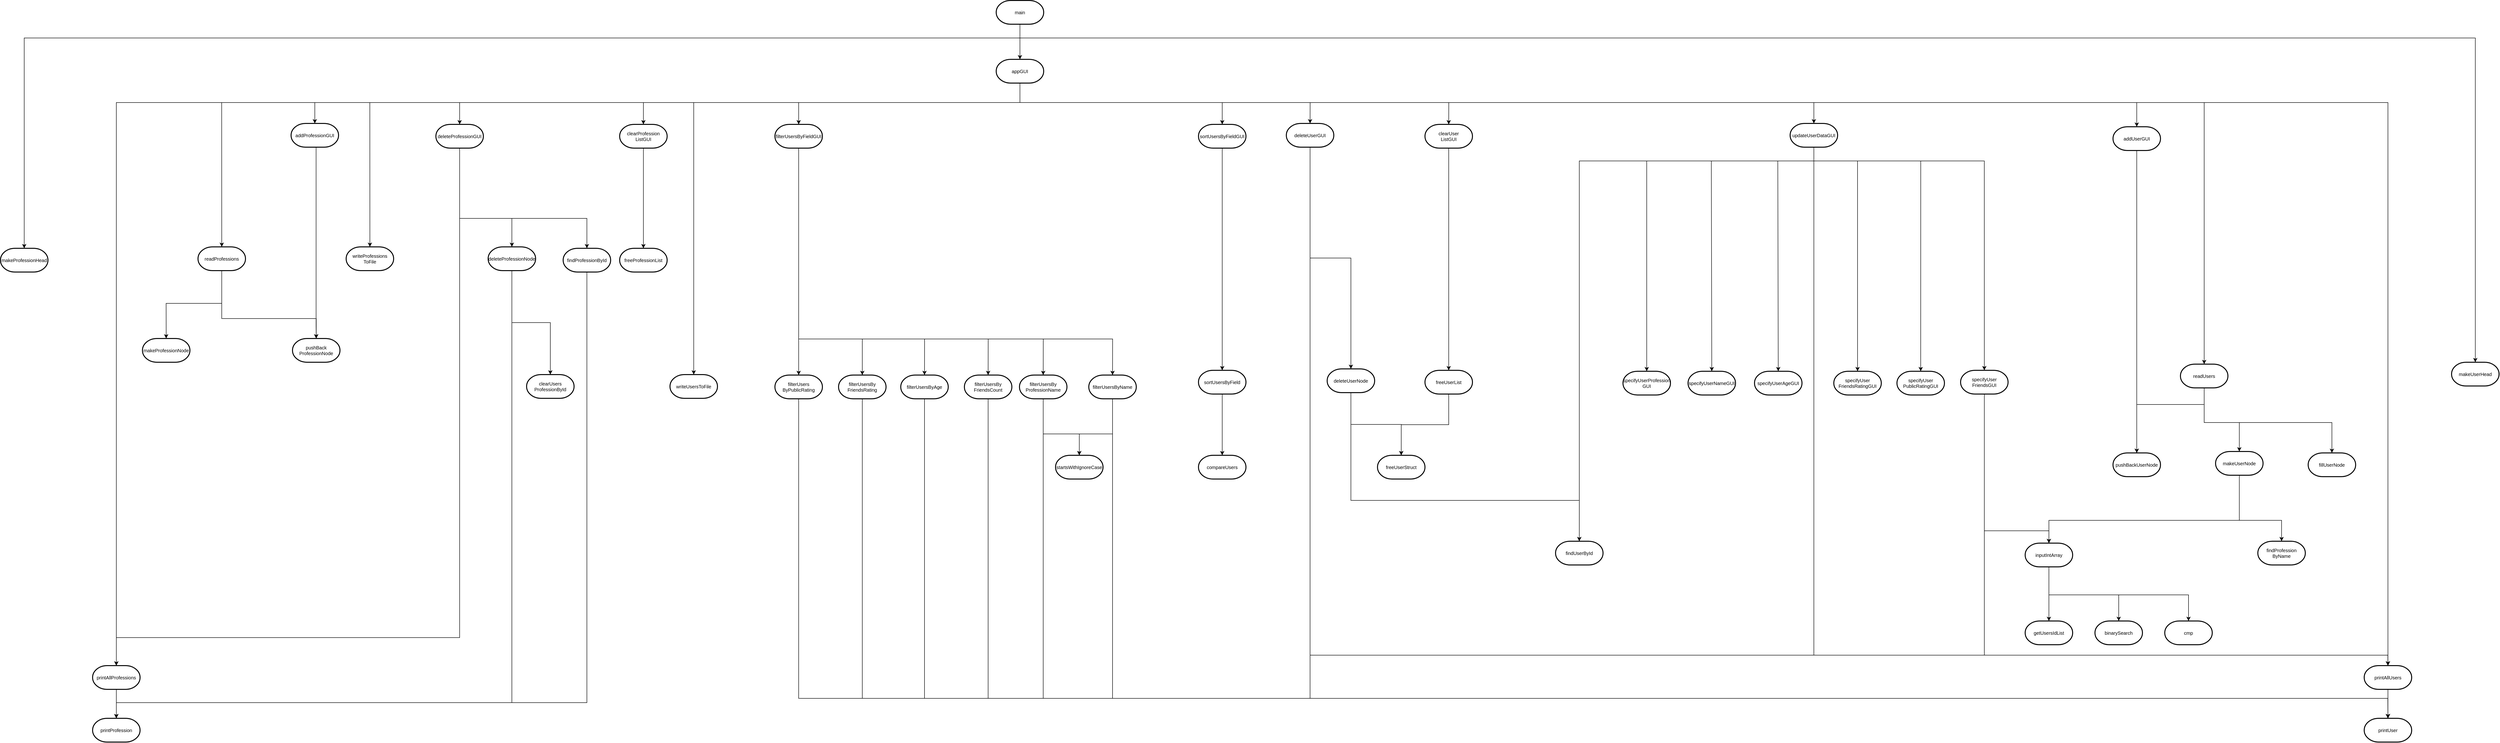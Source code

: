 <mxfile version="22.0.3" type="device" pages="19">
  <diagram id="WVUNeTtc9GkGGyq3254r" name="Страница — 1">
    <mxGraphModel dx="6835" dy="787" grid="0" gridSize="10" guides="1" tooltips="1" connect="1" arrows="1" fold="1" page="1" pageScale="1" pageWidth="5600" pageHeight="2000" math="0" shadow="0">
      <root>
        <mxCell id="0" />
        <mxCell id="1" parent="0" />
        <mxCell id="M5vJF03o2PQEAF7EAN9n-1" value="main" style="strokeWidth=2;html=1;shape=mxgraph.flowchart.terminator;whiteSpace=wrap;fontSize=10;direction=east;flipH=1;" parent="1" vertex="1">
          <mxGeometry x="-3342" y="50" width="100" height="50" as="geometry" />
        </mxCell>
        <mxCell id="M5vJF03o2PQEAF7EAN9n-4" value="makeUserHead" style="strokeWidth=2;html=1;shape=mxgraph.flowchart.terminator;whiteSpace=wrap;fontSize=10;direction=east;flipH=1;" parent="1" vertex="1">
          <mxGeometry x="-277" y="812" width="100" height="50" as="geometry" />
        </mxCell>
        <mxCell id="M5vJF03o2PQEAF7EAN9n-6" value="makeProfessionHead" style="strokeWidth=2;html=1;shape=mxgraph.flowchart.terminator;whiteSpace=wrap;fontSize=10;direction=east;flipH=1;" parent="1" vertex="1">
          <mxGeometry x="-5439" y="572" width="100" height="50" as="geometry" />
        </mxCell>
        <mxCell id="M5vJF03o2PQEAF7EAN9n-8" value="appGUI" style="strokeWidth=2;html=1;shape=mxgraph.flowchart.terminator;whiteSpace=wrap;fontSize=10;direction=east;flipH=1;" parent="1" vertex="1">
          <mxGeometry x="-3342" y="174" width="100" height="50" as="geometry" />
        </mxCell>
        <mxCell id="M5vJF03o2PQEAF7EAN9n-18" value="inputIntArray" style="strokeWidth=2;html=1;shape=mxgraph.flowchart.terminator;whiteSpace=wrap;fontSize=10;direction=east;flipH=1;" parent="1" vertex="1">
          <mxGeometry x="-1175" y="1193" width="100" height="50" as="geometry" />
        </mxCell>
        <mxCell id="M5vJF03o2PQEAF7EAN9n-19" value="getUsersIdList" style="strokeWidth=2;html=1;shape=mxgraph.flowchart.terminator;whiteSpace=wrap;fontSize=10;direction=east;flipH=1;" parent="1" vertex="1">
          <mxGeometry x="-1175" y="1357" width="100" height="50" as="geometry" />
        </mxCell>
        <mxCell id="M5vJF03o2PQEAF7EAN9n-20" value="cmp" style="strokeWidth=2;html=1;shape=mxgraph.flowchart.terminator;whiteSpace=wrap;fontSize=10;direction=east;flipH=1;" parent="1" vertex="1">
          <mxGeometry x="-881" y="1357" width="100" height="50" as="geometry" />
        </mxCell>
        <mxCell id="M5vJF03o2PQEAF7EAN9n-21" value="binarySearch" style="strokeWidth=2;html=1;shape=mxgraph.flowchart.terminator;whiteSpace=wrap;fontSize=10;direction=east;flipH=1;" parent="1" vertex="1">
          <mxGeometry x="-1028" y="1357" width="100" height="50" as="geometry" />
        </mxCell>
        <mxCell id="M5vJF03o2PQEAF7EAN9n-22" value="startsWithIgnoreCase" style="strokeWidth=2;html=1;shape=mxgraph.flowchart.terminator;whiteSpace=wrap;fontSize=10;direction=east;flipH=1;" parent="1" vertex="1">
          <mxGeometry x="-3217" y="1008" width="100" height="50" as="geometry" />
        </mxCell>
        <mxCell id="M5vJF03o2PQEAF7EAN9n-24" value="deleteProfessionGUI" style="strokeWidth=2;html=1;shape=mxgraph.flowchart.terminator;whiteSpace=wrap;fontSize=10;direction=east;flipH=1;" parent="1" vertex="1">
          <mxGeometry x="-4522" y="311" width="100" height="50" as="geometry" />
        </mxCell>
        <mxCell id="M5vJF03o2PQEAF7EAN9n-25" value="addProfessionGUI" style="strokeWidth=2;html=1;shape=mxgraph.flowchart.terminator;whiteSpace=wrap;fontSize=10;direction=east;flipH=1;" parent="1" vertex="1">
          <mxGeometry x="-4827" y="309" width="100" height="50" as="geometry" />
        </mxCell>
        <mxCell id="M5vJF03o2PQEAF7EAN9n-26" value="specifyUserNameGUI" style="strokeWidth=2;html=1;shape=mxgraph.flowchart.terminator;whiteSpace=wrap;fontSize=10;direction=east;flipH=1;" parent="1" vertex="1">
          <mxGeometry x="-1885" y="831" width="100" height="50" as="geometry" />
        </mxCell>
        <mxCell id="M5vJF03o2PQEAF7EAN9n-27" value="specifyUserAgeGUI" style="strokeWidth=2;html=1;shape=mxgraph.flowchart.terminator;whiteSpace=wrap;fontSize=10;direction=east;flipH=1;" parent="1" vertex="1">
          <mxGeometry x="-1745" y="831" width="100" height="50" as="geometry" />
        </mxCell>
        <mxCell id="M5vJF03o2PQEAF7EAN9n-28" value="specifyUserProfession&lt;br style=&quot;border-color: var(--border-color);&quot;&gt;GUI" style="strokeWidth=2;html=1;shape=mxgraph.flowchart.terminator;whiteSpace=wrap;fontSize=10;direction=east;flipH=1;" parent="1" vertex="1">
          <mxGeometry x="-2022" y="831" width="100" height="50" as="geometry" />
        </mxCell>
        <mxCell id="M5vJF03o2PQEAF7EAN9n-29" value="specifyUser&lt;br&gt;FriendsRatingGUI" style="strokeWidth=2;html=1;shape=mxgraph.flowchart.terminator;whiteSpace=wrap;fontSize=10;direction=east;flipH=1;" parent="1" vertex="1">
          <mxGeometry x="-1578" y="831" width="100" height="50" as="geometry" />
        </mxCell>
        <mxCell id="M5vJF03o2PQEAF7EAN9n-30" value="specifyUser&lt;br&gt;PublicRatingGUI" style="strokeWidth=2;html=1;shape=mxgraph.flowchart.terminator;whiteSpace=wrap;fontSize=10;direction=east;flipH=1;" parent="1" vertex="1">
          <mxGeometry x="-1445" y="831" width="100" height="50" as="geometry" />
        </mxCell>
        <mxCell id="M5vJF03o2PQEAF7EAN9n-31" value="specifyUser&lt;br&gt;FriendsGUI" style="strokeWidth=2;html=1;shape=mxgraph.flowchart.terminator;whiteSpace=wrap;fontSize=10;direction=east;flipH=1;" parent="1" vertex="1">
          <mxGeometry x="-1311" y="829" width="100" height="50" as="geometry" />
        </mxCell>
        <mxCell id="M5vJF03o2PQEAF7EAN9n-32" value="updateUserDataGUI" style="strokeWidth=2;html=1;shape=mxgraph.flowchart.terminator;whiteSpace=wrap;fontSize=10;direction=east;flipH=1;" parent="1" vertex="1">
          <mxGeometry x="-1670" y="309" width="100" height="50" as="geometry" />
        </mxCell>
        <mxCell id="M5vJF03o2PQEAF7EAN9n-33" value="addUserGUI" style="strokeWidth=2;html=1;shape=mxgraph.flowchart.terminator;whiteSpace=wrap;fontSize=10;direction=east;flipH=1;" parent="1" vertex="1">
          <mxGeometry x="-990" y="316" width="100" height="50" as="geometry" />
        </mxCell>
        <mxCell id="M5vJF03o2PQEAF7EAN9n-36" value="clearProfession&lt;br&gt;ListGUI" style="strokeWidth=2;html=1;shape=mxgraph.flowchart.terminator;whiteSpace=wrap;fontSize=10;direction=east;flipH=1;" parent="1" vertex="1">
          <mxGeometry x="-4135" y="311" width="100" height="50" as="geometry" />
        </mxCell>
        <mxCell id="M5vJF03o2PQEAF7EAN9n-37" value="clearUser&lt;br&gt;ListGUI" style="strokeWidth=2;html=1;shape=mxgraph.flowchart.terminator;whiteSpace=wrap;fontSize=10;direction=east;flipH=1;" parent="1" vertex="1">
          <mxGeometry x="-2439" y="311" width="100" height="50" as="geometry" />
        </mxCell>
        <mxCell id="M5vJF03o2PQEAF7EAN9n-53" value="makeProfessionNode" style="strokeWidth=2;html=1;shape=mxgraph.flowchart.terminator;whiteSpace=wrap;fontSize=10;direction=east;flipH=1;" parent="1" vertex="1">
          <mxGeometry x="-5140" y="762" width="100" height="50" as="geometry" />
        </mxCell>
        <mxCell id="M5vJF03o2PQEAF7EAN9n-54" value="pushBack&lt;br&gt;ProfessionNode" style="strokeWidth=2;html=1;shape=mxgraph.flowchart.terminator;whiteSpace=wrap;fontSize=10;direction=east;flipH=1;" parent="1" vertex="1">
          <mxGeometry x="-4824" y="762" width="100" height="50" as="geometry" />
        </mxCell>
        <mxCell id="M5vJF03o2PQEAF7EAN9n-55" value="deleteProfessionNode" style="strokeWidth=2;html=1;shape=mxgraph.flowchart.terminator;whiteSpace=wrap;fontSize=10;direction=east;flipH=1;" parent="1" vertex="1">
          <mxGeometry x="-4412" y="569" width="100" height="50" as="geometry" />
        </mxCell>
        <mxCell id="M5vJF03o2PQEAF7EAN9n-56" value="freeProfessionList" style="strokeWidth=2;html=1;shape=mxgraph.flowchart.terminator;whiteSpace=wrap;fontSize=10;direction=east;flipH=1;" parent="1" vertex="1">
          <mxGeometry x="-4135" y="572" width="100" height="50" as="geometry" />
        </mxCell>
        <mxCell id="M5vJF03o2PQEAF7EAN9n-57" value="readProfessions" style="strokeWidth=2;html=1;shape=mxgraph.flowchart.terminator;whiteSpace=wrap;fontSize=10;direction=east;flipH=1;" parent="1" vertex="1">
          <mxGeometry x="-5023" y="569" width="100" height="50" as="geometry" />
        </mxCell>
        <mxCell id="M5vJF03o2PQEAF7EAN9n-58" value="findProfessionById" style="strokeWidth=2;html=1;shape=mxgraph.flowchart.terminator;whiteSpace=wrap;fontSize=10;direction=east;flipH=1;" parent="1" vertex="1">
          <mxGeometry x="-4254" y="572" width="100" height="50" as="geometry" />
        </mxCell>
        <mxCell id="M5vJF03o2PQEAF7EAN9n-59" value="findProfession&lt;br&gt;ByName" style="strokeWidth=2;html=1;shape=mxgraph.flowchart.terminator;whiteSpace=wrap;fontSize=10;direction=east;flipH=1;" parent="1" vertex="1">
          <mxGeometry x="-685" y="1189" width="100" height="50" as="geometry" />
        </mxCell>
        <mxCell id="M5vJF03o2PQEAF7EAN9n-60" value="writeProfessions&lt;br&gt;ToFile" style="strokeWidth=2;html=1;shape=mxgraph.flowchart.terminator;whiteSpace=wrap;fontSize=10;direction=east;flipH=1;" parent="1" vertex="1">
          <mxGeometry x="-4711" y="569" width="100" height="50" as="geometry" />
        </mxCell>
        <mxCell id="M5vJF03o2PQEAF7EAN9n-61" value="freeUserList" style="strokeWidth=2;html=1;shape=mxgraph.flowchart.terminator;whiteSpace=wrap;fontSize=10;direction=east;flipH=1;" parent="1" vertex="1">
          <mxGeometry x="-2439" y="829" width="100" height="50" as="geometry" />
        </mxCell>
        <mxCell id="M5vJF03o2PQEAF7EAN9n-62" value="freeUserStruct" style="strokeWidth=2;html=1;shape=mxgraph.flowchart.terminator;whiteSpace=wrap;fontSize=10;direction=west;flipH=1;" parent="1" vertex="1">
          <mxGeometry x="-2539" y="1008" width="100" height="50" as="geometry" />
        </mxCell>
        <mxCell id="M5vJF03o2PQEAF7EAN9n-63" value="clearUsers&lt;br&gt;ProfessionById" style="strokeWidth=2;html=1;shape=mxgraph.flowchart.terminator;whiteSpace=wrap;fontSize=10;direction=east;flipH=1;" parent="1" vertex="1">
          <mxGeometry x="-4331" y="838" width="100" height="50" as="geometry" />
        </mxCell>
        <mxCell id="M5vJF03o2PQEAF7EAN9n-65" value="readUsers" style="strokeWidth=2;html=1;shape=mxgraph.flowchart.terminator;whiteSpace=wrap;fontSize=10;direction=east;flipH=1;" parent="1" vertex="1">
          <mxGeometry x="-848" y="816" width="100" height="50" as="geometry" />
        </mxCell>
        <mxCell id="M5vJF03o2PQEAF7EAN9n-66" value="findUserById" style="strokeWidth=2;html=1;shape=mxgraph.flowchart.terminator;whiteSpace=wrap;fontSize=10;direction=east;flipH=1;" parent="1" vertex="1">
          <mxGeometry x="-2164" y="1189" width="100" height="50" as="geometry" />
        </mxCell>
        <mxCell id="M5vJF03o2PQEAF7EAN9n-68" value="filterUsers&lt;br&gt;ByPublicRating" style="strokeWidth=2;html=1;shape=mxgraph.flowchart.terminator;whiteSpace=wrap;fontSize=10;direction=east;flipH=1;" parent="1" vertex="1">
          <mxGeometry x="-3808" y="839" width="100" height="50" as="geometry" />
        </mxCell>
        <mxCell id="M5vJF03o2PQEAF7EAN9n-69" value="filterUsersBy&lt;br&gt;FriendsRating" style="strokeWidth=2;html=1;shape=mxgraph.flowchart.terminator;whiteSpace=wrap;fontSize=10;direction=east;flipH=1;" parent="1" vertex="1">
          <mxGeometry x="-3674" y="839" width="100" height="50" as="geometry" />
        </mxCell>
        <mxCell id="M5vJF03o2PQEAF7EAN9n-70" value="filterUsersByAge" style="strokeWidth=2;html=1;shape=mxgraph.flowchart.terminator;whiteSpace=wrap;fontSize=10;direction=east;flipH=1;" parent="1" vertex="1">
          <mxGeometry x="-3543" y="839" width="100" height="50" as="geometry" />
        </mxCell>
        <mxCell id="M5vJF03o2PQEAF7EAN9n-71" value="filterUsersBy&lt;br&gt;FriendsCount" style="strokeWidth=2;html=1;shape=mxgraph.flowchart.terminator;whiteSpace=wrap;fontSize=10;direction=east;flipH=1;" parent="1" vertex="1">
          <mxGeometry x="-3409" y="839" width="100" height="50" as="geometry" />
        </mxCell>
        <mxCell id="M5vJF03o2PQEAF7EAN9n-72" value="filterUsersBy&lt;br&gt;ProfessionName" style="strokeWidth=2;html=1;shape=mxgraph.flowchart.terminator;whiteSpace=wrap;fontSize=10;direction=east;flipH=1;" parent="1" vertex="1">
          <mxGeometry x="-3293" y="839" width="100" height="50" as="geometry" />
        </mxCell>
        <mxCell id="M5vJF03o2PQEAF7EAN9n-73" value="filterUsersByName" style="strokeWidth=2;html=1;shape=mxgraph.flowchart.terminator;whiteSpace=wrap;fontSize=10;direction=east;flipH=1;" parent="1" vertex="1">
          <mxGeometry x="-3147" y="839" width="100" height="50" as="geometry" />
        </mxCell>
        <mxCell id="M5vJF03o2PQEAF7EAN9n-74" value="deleteUserNode" style="strokeWidth=2;html=1;shape=mxgraph.flowchart.terminator;whiteSpace=wrap;fontSize=10;direction=east;flipH=1;" parent="1" vertex="1">
          <mxGeometry x="-2645" y="826" width="100" height="50" as="geometry" />
        </mxCell>
        <mxCell id="M5vJF03o2PQEAF7EAN9n-75" value="compareUsers" style="strokeWidth=2;html=1;shape=mxgraph.flowchart.terminator;whiteSpace=wrap;fontSize=10;direction=east;flipH=1;" parent="1" vertex="1">
          <mxGeometry x="-2916" y="1008" width="100" height="50" as="geometry" />
        </mxCell>
        <mxCell id="M5vJF03o2PQEAF7EAN9n-76" value="sortUsersByField" style="strokeWidth=2;html=1;shape=mxgraph.flowchart.terminator;whiteSpace=wrap;fontSize=10;direction=east;flipH=1;" parent="1" vertex="1">
          <mxGeometry x="-2916" y="829" width="100" height="50" as="geometry" />
        </mxCell>
        <mxCell id="M5vJF03o2PQEAF7EAN9n-78" value="writeUsersToFile" style="strokeWidth=2;html=1;shape=mxgraph.flowchart.terminator;whiteSpace=wrap;fontSize=10;direction=east;flipH=1;" parent="1" vertex="1">
          <mxGeometry x="-4029" y="838" width="100" height="50" as="geometry" />
        </mxCell>
        <mxCell id="M5vJF03o2PQEAF7EAN9n-82" value="filterUsersByFieldGUI" style="strokeWidth=2;html=1;shape=mxgraph.flowchart.terminator;whiteSpace=wrap;fontSize=10;direction=east;flipH=1;" parent="1" vertex="1">
          <mxGeometry x="-3808" y="311" width="100" height="50" as="geometry" />
        </mxCell>
        <mxCell id="M5vJF03o2PQEAF7EAN9n-84" value="deleteUserGUI" style="strokeWidth=2;html=1;shape=mxgraph.flowchart.terminator;whiteSpace=wrap;fontSize=10;direction=east;flipH=1;" parent="1" vertex="1">
          <mxGeometry x="-2731" y="309" width="100" height="50" as="geometry" />
        </mxCell>
        <mxCell id="M5vJF03o2PQEAF7EAN9n-85" value="makeUserNode" style="strokeWidth=2;html=1;shape=mxgraph.flowchart.terminator;whiteSpace=wrap;fontSize=10;direction=east;flipH=1;" parent="1" vertex="1">
          <mxGeometry x="-774" y="1000" width="100" height="50" as="geometry" />
        </mxCell>
        <mxCell id="M5vJF03o2PQEAF7EAN9n-87" value="pushBackUserNode" style="strokeWidth=2;html=1;shape=mxgraph.flowchart.terminator;whiteSpace=wrap;fontSize=10;direction=east;flipH=1;" parent="1" vertex="1">
          <mxGeometry x="-990" y="1003" width="100" height="50" as="geometry" />
        </mxCell>
        <mxCell id="5CwEVVTh2fKSS4IKN6zt-1" style="edgeStyle=orthogonalEdgeStyle;rounded=0;orthogonalLoop=1;jettySize=auto;html=1;entryX=0.5;entryY=0;entryDx=0;entryDy=0;entryPerimeter=0;exitX=0.5;exitY=1;exitDx=0;exitDy=0;exitPerimeter=0;" parent="1" source="M5vJF03o2PQEAF7EAN9n-1" target="M5vJF03o2PQEAF7EAN9n-8" edge="1">
          <mxGeometry relative="1" as="geometry">
            <mxPoint x="-3247.143" y="143" as="sourcePoint" />
            <Array as="points">
              <mxPoint x="-3292" y="100" />
              <mxPoint x="-3292" y="174" />
            </Array>
          </mxGeometry>
        </mxCell>
        <mxCell id="5CwEVVTh2fKSS4IKN6zt-2" style="edgeStyle=orthogonalEdgeStyle;rounded=0;orthogonalLoop=1;jettySize=auto;html=1;entryX=0.5;entryY=0;entryDx=0;entryDy=0;entryPerimeter=0;" parent="1" source="M5vJF03o2PQEAF7EAN9n-1" target="M5vJF03o2PQEAF7EAN9n-6" edge="1">
          <mxGeometry relative="1" as="geometry">
            <Array as="points">
              <mxPoint x="-5389" y="129" />
              <mxPoint x="-3292" y="129" />
            </Array>
          </mxGeometry>
        </mxCell>
        <mxCell id="5CwEVVTh2fKSS4IKN6zt-3" style="edgeStyle=orthogonalEdgeStyle;rounded=0;orthogonalLoop=1;jettySize=auto;html=1;entryX=0.5;entryY=0;entryDx=0;entryDy=0;entryPerimeter=0;" parent="1" source="M5vJF03o2PQEAF7EAN9n-1" target="M5vJF03o2PQEAF7EAN9n-4" edge="1">
          <mxGeometry relative="1" as="geometry">
            <Array as="points">
              <mxPoint x="-227" y="129" />
              <mxPoint x="-3292" y="129" />
            </Array>
          </mxGeometry>
        </mxCell>
        <mxCell id="5CwEVVTh2fKSS4IKN6zt-5" style="edgeStyle=orthogonalEdgeStyle;rounded=0;orthogonalLoop=1;jettySize=auto;html=1;entryX=0.5;entryY=0;entryDx=0;entryDy=0;entryPerimeter=0;" parent="1" source="M5vJF03o2PQEAF7EAN9n-8" target="M5vJF03o2PQEAF7EAN9n-25" edge="1">
          <mxGeometry relative="1" as="geometry">
            <Array as="points">
              <mxPoint x="-4777" y="265" />
              <mxPoint x="-3292" y="265" />
            </Array>
          </mxGeometry>
        </mxCell>
        <mxCell id="5CwEVVTh2fKSS4IKN6zt-6" style="edgeStyle=orthogonalEdgeStyle;rounded=0;orthogonalLoop=1;jettySize=auto;html=1;entryX=0.5;entryY=0;entryDx=0;entryDy=0;entryPerimeter=0;" parent="1" source="M5vJF03o2PQEAF7EAN9n-8" target="M5vJF03o2PQEAF7EAN9n-33" edge="1">
          <mxGeometry relative="1" as="geometry">
            <Array as="points">
              <mxPoint x="-940.0" y="265" />
              <mxPoint x="-3292.0" y="265" />
            </Array>
          </mxGeometry>
        </mxCell>
        <mxCell id="5CwEVVTh2fKSS4IKN6zt-8" style="edgeStyle=orthogonalEdgeStyle;rounded=0;orthogonalLoop=1;jettySize=auto;html=1;entryX=0.5;entryY=0;entryDx=0;entryDy=0;entryPerimeter=0;" parent="1" source="M5vJF03o2PQEAF7EAN9n-8" target="M5vJF03o2PQEAF7EAN9n-32" edge="1">
          <mxGeometry relative="1" as="geometry">
            <Array as="points">
              <mxPoint x="-1620.0" y="265" />
              <mxPoint x="-2407.0" y="265" />
            </Array>
          </mxGeometry>
        </mxCell>
        <mxCell id="5CwEVVTh2fKSS4IKN6zt-9" style="edgeStyle=orthogonalEdgeStyle;rounded=0;orthogonalLoop=1;jettySize=auto;html=1;entryX=0.5;entryY=0;entryDx=0;entryDy=0;entryPerimeter=0;" parent="1" source="M5vJF03o2PQEAF7EAN9n-8" target="M5vJF03o2PQEAF7EAN9n-82" edge="1">
          <mxGeometry relative="1" as="geometry">
            <Array as="points">
              <mxPoint x="-3758" y="265" />
              <mxPoint x="-3292" y="265" />
            </Array>
          </mxGeometry>
        </mxCell>
        <mxCell id="5CwEVVTh2fKSS4IKN6zt-11" style="edgeStyle=orthogonalEdgeStyle;rounded=0;orthogonalLoop=1;jettySize=auto;html=1;exitX=0.5;exitY=1;exitDx=0;exitDy=0;exitPerimeter=0;entryX=0.5;entryY=0;entryDx=0;entryDy=0;entryPerimeter=0;" parent="1" source="M5vJF03o2PQEAF7EAN9n-8" target="M5vJF03o2PQEAF7EAN9n-84" edge="1">
          <mxGeometry relative="1" as="geometry">
            <Array as="points">
              <mxPoint x="-2680.857" y="265" />
              <mxPoint x="-3291.857" y="265" />
            </Array>
          </mxGeometry>
        </mxCell>
        <mxCell id="5CwEVVTh2fKSS4IKN6zt-13" style="edgeStyle=orthogonalEdgeStyle;rounded=0;orthogonalLoop=1;jettySize=auto;html=1;exitX=0.5;exitY=1;exitDx=0;exitDy=0;exitPerimeter=0;entryX=0.5;entryY=0;entryDx=0;entryDy=0;entryPerimeter=0;" parent="1" source="M5vJF03o2PQEAF7EAN9n-8" target="M5vJF03o2PQEAF7EAN9n-37" edge="1">
          <mxGeometry relative="1" as="geometry">
            <Array as="points">
              <mxPoint x="-2388.857" y="265" />
              <mxPoint x="-3291.857" y="265" />
            </Array>
          </mxGeometry>
        </mxCell>
        <mxCell id="5CwEVVTh2fKSS4IKN6zt-14" style="edgeStyle=orthogonalEdgeStyle;rounded=0;orthogonalLoop=1;jettySize=auto;html=1;entryX=0.5;entryY=0;entryDx=0;entryDy=0;entryPerimeter=0;" parent="1" source="M5vJF03o2PQEAF7EAN9n-32" target="M5vJF03o2PQEAF7EAN9n-28" edge="1">
          <mxGeometry relative="1" as="geometry">
            <Array as="points">
              <mxPoint x="-1973.095" y="388" />
              <mxPoint x="-1620.095" y="388" />
            </Array>
          </mxGeometry>
        </mxCell>
        <mxCell id="5CwEVVTh2fKSS4IKN6zt-15" style="edgeStyle=orthogonalEdgeStyle;rounded=0;orthogonalLoop=1;jettySize=auto;html=1;entryX=0.5;entryY=0;entryDx=0;entryDy=0;entryPerimeter=0;" parent="1" source="M5vJF03o2PQEAF7EAN9n-32" target="M5vJF03o2PQEAF7EAN9n-26" edge="1">
          <mxGeometry relative="1" as="geometry">
            <Array as="points">
              <mxPoint x="-1835.952" y="388" />
              <mxPoint x="-1619.952" y="388" />
            </Array>
          </mxGeometry>
        </mxCell>
        <mxCell id="5CwEVVTh2fKSS4IKN6zt-16" style="edgeStyle=orthogonalEdgeStyle;rounded=0;orthogonalLoop=1;jettySize=auto;html=1;entryX=0.5;entryY=0;entryDx=0;entryDy=0;entryPerimeter=0;" parent="1" source="M5vJF03o2PQEAF7EAN9n-32" target="M5vJF03o2PQEAF7EAN9n-27" edge="1">
          <mxGeometry relative="1" as="geometry">
            <Array as="points">
              <mxPoint x="-1695.952" y="388" />
              <mxPoint x="-1619.952" y="388" />
            </Array>
          </mxGeometry>
        </mxCell>
        <mxCell id="5CwEVVTh2fKSS4IKN6zt-17" style="edgeStyle=orthogonalEdgeStyle;rounded=0;orthogonalLoop=1;jettySize=auto;html=1;entryX=0.5;entryY=0;entryDx=0;entryDy=0;entryPerimeter=0;" parent="1" source="M5vJF03o2PQEAF7EAN9n-32" target="M5vJF03o2PQEAF7EAN9n-29" edge="1">
          <mxGeometry relative="1" as="geometry">
            <Array as="points">
              <mxPoint x="-1528.048" y="388" />
              <mxPoint x="-1619.048" y="388" />
            </Array>
          </mxGeometry>
        </mxCell>
        <mxCell id="5CwEVVTh2fKSS4IKN6zt-18" style="edgeStyle=orthogonalEdgeStyle;rounded=0;orthogonalLoop=1;jettySize=auto;html=1;entryX=0.5;entryY=0;entryDx=0;entryDy=0;entryPerimeter=0;" parent="1" source="M5vJF03o2PQEAF7EAN9n-32" target="M5vJF03o2PQEAF7EAN9n-30" edge="1">
          <mxGeometry relative="1" as="geometry">
            <Array as="points">
              <mxPoint x="-1394.905" y="388" />
              <mxPoint x="-1618.905" y="388" />
            </Array>
          </mxGeometry>
        </mxCell>
        <mxCell id="5CwEVVTh2fKSS4IKN6zt-19" style="edgeStyle=orthogonalEdgeStyle;rounded=0;orthogonalLoop=1;jettySize=auto;html=1;entryX=0.5;entryY=0;entryDx=0;entryDy=0;entryPerimeter=0;" parent="1" source="M5vJF03o2PQEAF7EAN9n-32" target="M5vJF03o2PQEAF7EAN9n-31" edge="1">
          <mxGeometry relative="1" as="geometry">
            <Array as="points">
              <mxPoint x="-1261.048" y="388" />
              <mxPoint x="-1619.048" y="388" />
            </Array>
          </mxGeometry>
        </mxCell>
        <mxCell id="5CwEVVTh2fKSS4IKN6zt-20" style="edgeStyle=orthogonalEdgeStyle;rounded=0;orthogonalLoop=1;jettySize=auto;html=1;entryX=0.5;entryY=0;entryDx=0;entryDy=0;entryPerimeter=0;" parent="1" source="M5vJF03o2PQEAF7EAN9n-8" target="M5vJF03o2PQEAF7EAN9n-24" edge="1">
          <mxGeometry relative="1" as="geometry">
            <Array as="points">
              <mxPoint x="-4472" y="265" />
              <mxPoint x="-3292" y="265" />
            </Array>
          </mxGeometry>
        </mxCell>
        <mxCell id="5CwEVVTh2fKSS4IKN6zt-21" style="edgeStyle=orthogonalEdgeStyle;rounded=0;orthogonalLoop=1;jettySize=auto;html=1;entryX=0.5;entryY=0;entryDx=0;entryDy=0;entryPerimeter=0;" parent="1" source="M5vJF03o2PQEAF7EAN9n-8" target="M5vJF03o2PQEAF7EAN9n-36" edge="1">
          <mxGeometry relative="1" as="geometry">
            <Array as="points">
              <mxPoint x="-4085.0" y="265" />
              <mxPoint x="-3292.0" y="265" />
            </Array>
          </mxGeometry>
        </mxCell>
        <mxCell id="5CwEVVTh2fKSS4IKN6zt-22" style="edgeStyle=orthogonalEdgeStyle;rounded=0;orthogonalLoop=1;jettySize=auto;html=1;entryX=0.5;entryY=0;entryDx=0;entryDy=0;entryPerimeter=0;" parent="1" source="M5vJF03o2PQEAF7EAN9n-8" target="M5vJF03o2PQEAF7EAN9n-57" edge="1">
          <mxGeometry relative="1" as="geometry">
            <Array as="points">
              <mxPoint x="-4973.143" y="265" />
              <mxPoint x="-3292.143" y="265" />
            </Array>
          </mxGeometry>
        </mxCell>
        <mxCell id="5CwEVVTh2fKSS4IKN6zt-25" style="edgeStyle=orthogonalEdgeStyle;rounded=0;orthogonalLoop=1;jettySize=auto;html=1;entryX=0.5;entryY=0;entryDx=0;entryDy=0;entryPerimeter=0;" parent="1" source="M5vJF03o2PQEAF7EAN9n-8" target="M5vJF03o2PQEAF7EAN9n-60" edge="1">
          <mxGeometry relative="1" as="geometry">
            <Array as="points">
              <mxPoint x="-4661.143" y="265" />
              <mxPoint x="-3292.143" y="265" />
            </Array>
          </mxGeometry>
        </mxCell>
        <mxCell id="5CwEVVTh2fKSS4IKN6zt-26" style="edgeStyle=orthogonalEdgeStyle;rounded=0;orthogonalLoop=1;jettySize=auto;html=1;entryX=0.5;entryY=0;entryDx=0;entryDy=0;entryPerimeter=0;" parent="1" source="M5vJF03o2PQEAF7EAN9n-36" target="M5vJF03o2PQEAF7EAN9n-56" edge="1">
          <mxGeometry relative="1" as="geometry" />
        </mxCell>
        <mxCell id="5CwEVVTh2fKSS4IKN6zt-28" style="edgeStyle=orthogonalEdgeStyle;rounded=0;orthogonalLoop=1;jettySize=auto;html=1;entryX=0.5;entryY=0;entryDx=0;entryDy=0;entryPerimeter=0;" parent="1" source="M5vJF03o2PQEAF7EAN9n-24" target="M5vJF03o2PQEAF7EAN9n-55" edge="1">
          <mxGeometry relative="1" as="geometry">
            <Array as="points">
              <mxPoint x="-4362" y="509" />
              <mxPoint x="-4472" y="509" />
            </Array>
          </mxGeometry>
        </mxCell>
        <mxCell id="5CwEVVTh2fKSS4IKN6zt-29" style="edgeStyle=orthogonalEdgeStyle;rounded=0;orthogonalLoop=1;jettySize=auto;html=1;entryX=0.5;entryY=0;entryDx=0;entryDy=0;entryPerimeter=0;" parent="1" source="M5vJF03o2PQEAF7EAN9n-24" target="M5vJF03o2PQEAF7EAN9n-58" edge="1">
          <mxGeometry relative="1" as="geometry">
            <Array as="points">
              <mxPoint x="-4204" y="509" />
              <mxPoint x="-4472" y="509" />
            </Array>
          </mxGeometry>
        </mxCell>
        <mxCell id="5CwEVVTh2fKSS4IKN6zt-30" style="edgeStyle=orthogonalEdgeStyle;rounded=0;orthogonalLoop=1;jettySize=auto;html=1;entryX=0.5;entryY=0;entryDx=0;entryDy=0;entryPerimeter=0;" parent="1" source="M5vJF03o2PQEAF7EAN9n-57" target="M5vJF03o2PQEAF7EAN9n-53" edge="1">
          <mxGeometry relative="1" as="geometry">
            <Array as="points">
              <mxPoint x="-5090.143" y="688" />
              <mxPoint x="-4973.143" y="688" />
            </Array>
          </mxGeometry>
        </mxCell>
        <mxCell id="5CwEVVTh2fKSS4IKN6zt-31" style="edgeStyle=orthogonalEdgeStyle;rounded=0;orthogonalLoop=1;jettySize=auto;html=1;entryX=0.5;entryY=0;entryDx=0;entryDy=0;entryPerimeter=0;" parent="1" source="M5vJF03o2PQEAF7EAN9n-57" target="M5vJF03o2PQEAF7EAN9n-54" edge="1">
          <mxGeometry relative="1" as="geometry">
            <Array as="points">
              <mxPoint x="-4776.952" y="720" />
              <mxPoint x="-4972.952" y="720" />
            </Array>
          </mxGeometry>
        </mxCell>
        <mxCell id="5CwEVVTh2fKSS4IKN6zt-32" style="edgeStyle=orthogonalEdgeStyle;rounded=0;orthogonalLoop=1;jettySize=auto;html=1;entryX=0.5;entryY=0;entryDx=0;entryDy=0;entryPerimeter=0;" parent="1" source="M5vJF03o2PQEAF7EAN9n-25" target="M5vJF03o2PQEAF7EAN9n-54" edge="1">
          <mxGeometry relative="1" as="geometry">
            <Array as="points">
              <mxPoint x="-4774.286" y="736" />
              <mxPoint x="-4774.286" y="736" />
            </Array>
          </mxGeometry>
        </mxCell>
        <mxCell id="5CwEVVTh2fKSS4IKN6zt-36" style="edgeStyle=orthogonalEdgeStyle;rounded=0;orthogonalLoop=1;jettySize=auto;html=1;entryX=0.5;entryY=0;entryDx=0;entryDy=0;entryPerimeter=0;" parent="1" source="M5vJF03o2PQEAF7EAN9n-8" target="M5vJF03o2PQEAF7EAN9n-78" edge="1">
          <mxGeometry relative="1" as="geometry">
            <Array as="points">
              <mxPoint x="-3979" y="265" />
              <mxPoint x="-3292" y="265" />
            </Array>
          </mxGeometry>
        </mxCell>
        <mxCell id="5CwEVVTh2fKSS4IKN6zt-37" style="edgeStyle=orthogonalEdgeStyle;rounded=0;orthogonalLoop=1;jettySize=auto;html=1;entryX=0.5;entryY=0;entryDx=0;entryDy=0;entryPerimeter=0;" parent="1" source="M5vJF03o2PQEAF7EAN9n-82" target="M5vJF03o2PQEAF7EAN9n-68" edge="1">
          <mxGeometry relative="1" as="geometry" />
        </mxCell>
        <mxCell id="5CwEVVTh2fKSS4IKN6zt-38" style="edgeStyle=orthogonalEdgeStyle;rounded=0;orthogonalLoop=1;jettySize=auto;html=1;entryX=0.5;entryY=0;entryDx=0;entryDy=0;entryPerimeter=0;" parent="1" source="M5vJF03o2PQEAF7EAN9n-82" target="M5vJF03o2PQEAF7EAN9n-69" edge="1">
          <mxGeometry relative="1" as="geometry">
            <Array as="points">
              <mxPoint x="-3624.0" y="763" />
              <mxPoint x="-3758.0" y="763" />
            </Array>
          </mxGeometry>
        </mxCell>
        <mxCell id="5CwEVVTh2fKSS4IKN6zt-39" style="edgeStyle=orthogonalEdgeStyle;rounded=0;orthogonalLoop=1;jettySize=auto;html=1;entryX=0.5;entryY=0;entryDx=0;entryDy=0;entryPerimeter=0;" parent="1" source="M5vJF03o2PQEAF7EAN9n-82" target="M5vJF03o2PQEAF7EAN9n-70" edge="1">
          <mxGeometry relative="1" as="geometry">
            <Array as="points">
              <mxPoint x="-3492.857" y="763" />
              <mxPoint x="-3757.857" y="763" />
            </Array>
          </mxGeometry>
        </mxCell>
        <mxCell id="5CwEVVTh2fKSS4IKN6zt-40" style="edgeStyle=orthogonalEdgeStyle;rounded=0;orthogonalLoop=1;jettySize=auto;html=1;entryX=0.5;entryY=0;entryDx=0;entryDy=0;entryPerimeter=0;" parent="1" source="M5vJF03o2PQEAF7EAN9n-82" target="M5vJF03o2PQEAF7EAN9n-71" edge="1">
          <mxGeometry relative="1" as="geometry">
            <Array as="points">
              <mxPoint x="-3358.857" y="763" />
              <mxPoint x="-3757.857" y="763" />
            </Array>
          </mxGeometry>
        </mxCell>
        <mxCell id="5CwEVVTh2fKSS4IKN6zt-41" style="edgeStyle=orthogonalEdgeStyle;rounded=0;orthogonalLoop=1;jettySize=auto;html=1;entryX=0.5;entryY=0;entryDx=0;entryDy=0;entryPerimeter=0;" parent="1" source="M5vJF03o2PQEAF7EAN9n-82" target="M5vJF03o2PQEAF7EAN9n-72" edge="1">
          <mxGeometry relative="1" as="geometry">
            <Array as="points">
              <mxPoint x="-3242.857" y="763" />
              <mxPoint x="-3757.857" y="763" />
            </Array>
          </mxGeometry>
        </mxCell>
        <mxCell id="5CwEVVTh2fKSS4IKN6zt-42" style="edgeStyle=orthogonalEdgeStyle;rounded=0;orthogonalLoop=1;jettySize=auto;html=1;entryX=0.5;entryY=0;entryDx=0;entryDy=0;entryPerimeter=0;" parent="1" source="M5vJF03o2PQEAF7EAN9n-82" target="M5vJF03o2PQEAF7EAN9n-73" edge="1">
          <mxGeometry relative="1" as="geometry">
            <Array as="points">
              <mxPoint x="-3096.857" y="763" />
              <mxPoint x="-3757.857" y="763" />
            </Array>
          </mxGeometry>
        </mxCell>
        <mxCell id="5CwEVVTh2fKSS4IKN6zt-44" style="edgeStyle=orthogonalEdgeStyle;rounded=0;orthogonalLoop=1;jettySize=auto;html=1;entryX=0.5;entryY=0;entryDx=0;entryDy=0;entryPerimeter=0;" parent="1" source="M5vJF03o2PQEAF7EAN9n-65" target="M5vJF03o2PQEAF7EAN9n-87" edge="1">
          <mxGeometry relative="1" as="geometry">
            <Array as="points">
              <mxPoint x="-798" y="901" />
              <mxPoint x="-940" y="901" />
            </Array>
          </mxGeometry>
        </mxCell>
        <mxCell id="5CwEVVTh2fKSS4IKN6zt-45" style="edgeStyle=orthogonalEdgeStyle;rounded=0;orthogonalLoop=1;jettySize=auto;html=1;entryX=0.5;entryY=0;entryDx=0;entryDy=0;entryPerimeter=0;" parent="1" source="M5vJF03o2PQEAF7EAN9n-65" target="M5vJF03o2PQEAF7EAN9n-85" edge="1">
          <mxGeometry relative="1" as="geometry">
            <mxPoint x="-881.0" y="978" as="targetPoint" />
            <Array as="points">
              <mxPoint x="-724.0" y="939" />
              <mxPoint x="-797.0" y="939" />
            </Array>
          </mxGeometry>
        </mxCell>
        <mxCell id="5CwEVVTh2fKSS4IKN6zt-46" style="edgeStyle=orthogonalEdgeStyle;rounded=0;orthogonalLoop=1;jettySize=auto;html=1;entryX=0.5;entryY=0;entryDx=0;entryDy=0;entryPerimeter=0;" parent="1" source="M5vJF03o2PQEAF7EAN9n-33" target="M5vJF03o2PQEAF7EAN9n-87" edge="1">
          <mxGeometry relative="1" as="geometry">
            <Array as="points">
              <mxPoint x="-940" y="690" />
              <mxPoint x="-940" y="690" />
            </Array>
          </mxGeometry>
        </mxCell>
        <mxCell id="5CwEVVTh2fKSS4IKN6zt-47" style="edgeStyle=orthogonalEdgeStyle;rounded=0;orthogonalLoop=1;jettySize=auto;html=1;entryX=0.5;entryY=0;entryDx=0;entryDy=0;entryPerimeter=0;" parent="1" source="M5vJF03o2PQEAF7EAN9n-8" target="M5vJF03o2PQEAF7EAN9n-65" edge="1">
          <mxGeometry relative="1" as="geometry">
            <Array as="points">
              <mxPoint x="-798" y="265" />
              <mxPoint x="-3292" y="265" />
            </Array>
          </mxGeometry>
        </mxCell>
        <mxCell id="5CwEVVTh2fKSS4IKN6zt-52" style="edgeStyle=orthogonalEdgeStyle;rounded=0;orthogonalLoop=1;jettySize=auto;html=1;entryX=0.5;entryY=0;entryDx=0;entryDy=0;entryPerimeter=0;" parent="1" source="M5vJF03o2PQEAF7EAN9n-37" target="M5vJF03o2PQEAF7EAN9n-61" edge="1">
          <mxGeometry relative="1" as="geometry" />
        </mxCell>
        <mxCell id="5CwEVVTh2fKSS4IKN6zt-53" style="edgeStyle=orthogonalEdgeStyle;rounded=0;orthogonalLoop=1;jettySize=auto;html=1;entryX=0.5;entryY=0;entryDx=0;entryDy=0;entryPerimeter=0;" parent="1" source="M5vJF03o2PQEAF7EAN9n-55" target="M5vJF03o2PQEAF7EAN9n-63" edge="1">
          <mxGeometry relative="1" as="geometry" />
        </mxCell>
        <mxCell id="5CwEVVTh2fKSS4IKN6zt-56" style="edgeStyle=orthogonalEdgeStyle;rounded=0;orthogonalLoop=1;jettySize=auto;html=1;entryX=0.5;entryY=0;entryDx=0;entryDy=0;entryPerimeter=0;" parent="1" source="M5vJF03o2PQEAF7EAN9n-84" target="M5vJF03o2PQEAF7EAN9n-74" edge="1">
          <mxGeometry relative="1" as="geometry" />
        </mxCell>
        <mxCell id="5CwEVVTh2fKSS4IKN6zt-57" value="sortUsersByFieldGUI" style="strokeWidth=2;html=1;shape=mxgraph.flowchart.terminator;whiteSpace=wrap;fontSize=10;direction=east;flipH=1;" parent="1" vertex="1">
          <mxGeometry x="-2916" y="311" width="100" height="50" as="geometry" />
        </mxCell>
        <mxCell id="5CwEVVTh2fKSS4IKN6zt-58" style="edgeStyle=orthogonalEdgeStyle;rounded=0;orthogonalLoop=1;jettySize=auto;html=1;entryX=0.5;entryY=0;entryDx=0;entryDy=0;entryPerimeter=0;" parent="1" source="M5vJF03o2PQEAF7EAN9n-8" target="5CwEVVTh2fKSS4IKN6zt-57" edge="1">
          <mxGeometry relative="1" as="geometry">
            <Array as="points">
              <mxPoint x="-2866" y="265" />
              <mxPoint x="-3292" y="265" />
            </Array>
          </mxGeometry>
        </mxCell>
        <mxCell id="5CwEVVTh2fKSS4IKN6zt-59" style="edgeStyle=orthogonalEdgeStyle;rounded=0;orthogonalLoop=1;jettySize=auto;html=1;entryX=0.5;entryY=0;entryDx=0;entryDy=0;entryPerimeter=0;" parent="1" source="M5vJF03o2PQEAF7EAN9n-74" target="M5vJF03o2PQEAF7EAN9n-66" edge="1">
          <mxGeometry relative="1" as="geometry">
            <Array as="points">
              <mxPoint x="-2113.952" y="1103" />
              <mxPoint x="-2592.952" y="1103" />
            </Array>
          </mxGeometry>
        </mxCell>
        <mxCell id="5CwEVVTh2fKSS4IKN6zt-60" style="edgeStyle=orthogonalEdgeStyle;rounded=0;orthogonalLoop=1;jettySize=auto;html=1;entryX=0.5;entryY=0;entryDx=0;entryDy=0;entryPerimeter=0;" parent="1" source="M5vJF03o2PQEAF7EAN9n-32" target="M5vJF03o2PQEAF7EAN9n-66" edge="1">
          <mxGeometry relative="1" as="geometry">
            <Array as="points">
              <mxPoint x="-2114.0" y="388" />
              <mxPoint x="-1621.0" y="388" />
            </Array>
          </mxGeometry>
        </mxCell>
        <mxCell id="5CwEVVTh2fKSS4IKN6zt-61" style="edgeStyle=orthogonalEdgeStyle;rounded=0;orthogonalLoop=1;jettySize=auto;html=1;entryX=0.5;entryY=0;entryDx=0;entryDy=0;entryPerimeter=0;" parent="1" source="5CwEVVTh2fKSS4IKN6zt-57" target="M5vJF03o2PQEAF7EAN9n-76" edge="1">
          <mxGeometry relative="1" as="geometry" />
        </mxCell>
        <mxCell id="5CwEVVTh2fKSS4IKN6zt-62" style="edgeStyle=orthogonalEdgeStyle;rounded=0;orthogonalLoop=1;jettySize=auto;html=1;entryX=0.5;entryY=0;entryDx=0;entryDy=0;entryPerimeter=0;" parent="1" source="M5vJF03o2PQEAF7EAN9n-76" target="M5vJF03o2PQEAF7EAN9n-75" edge="1">
          <mxGeometry relative="1" as="geometry" />
        </mxCell>
        <mxCell id="5CwEVVTh2fKSS4IKN6zt-63" style="edgeStyle=orthogonalEdgeStyle;rounded=0;orthogonalLoop=1;jettySize=auto;html=1;entryX=0.5;entryY=0;entryDx=0;entryDy=0;entryPerimeter=0;" parent="1" source="M5vJF03o2PQEAF7EAN9n-72" target="M5vJF03o2PQEAF7EAN9n-22" edge="1">
          <mxGeometry relative="1" as="geometry">
            <Array as="points">
              <mxPoint x="-3164.714" y="963" />
              <mxPoint x="-3242.714" y="963" />
            </Array>
          </mxGeometry>
        </mxCell>
        <mxCell id="5CwEVVTh2fKSS4IKN6zt-64" style="edgeStyle=orthogonalEdgeStyle;rounded=0;orthogonalLoop=1;jettySize=auto;html=1;entryX=0.5;entryY=0;entryDx=0;entryDy=0;entryPerimeter=0;" parent="1" source="M5vJF03o2PQEAF7EAN9n-73" target="M5vJF03o2PQEAF7EAN9n-22" edge="1">
          <mxGeometry relative="1" as="geometry">
            <Array as="points">
              <mxPoint x="-3097" y="963" />
              <mxPoint x="-3167" y="963" />
            </Array>
          </mxGeometry>
        </mxCell>
        <mxCell id="5CwEVVTh2fKSS4IKN6zt-65" style="edgeStyle=orthogonalEdgeStyle;rounded=0;orthogonalLoop=1;jettySize=auto;html=1;entryX=0.5;entryY=0;entryDx=0;entryDy=0;entryPerimeter=0;" parent="1" source="M5vJF03o2PQEAF7EAN9n-31" target="M5vJF03o2PQEAF7EAN9n-18" edge="1">
          <mxGeometry relative="1" as="geometry">
            <Array as="points">
              <mxPoint x="-1261" y="1167" />
              <mxPoint x="-1125" y="1167" />
            </Array>
          </mxGeometry>
        </mxCell>
        <mxCell id="5CwEVVTh2fKSS4IKN6zt-66" style="edgeStyle=orthogonalEdgeStyle;rounded=0;orthogonalLoop=1;jettySize=auto;html=1;entryX=0.5;entryY=0;entryDx=0;entryDy=0;entryPerimeter=0;" parent="1" source="M5vJF03o2PQEAF7EAN9n-85" target="M5vJF03o2PQEAF7EAN9n-18" edge="1">
          <mxGeometry relative="1" as="geometry">
            <Array as="points">
              <mxPoint x="-724" y="1145" />
              <mxPoint x="-1125" y="1145" />
            </Array>
          </mxGeometry>
        </mxCell>
        <mxCell id="5CwEVVTh2fKSS4IKN6zt-67" style="edgeStyle=orthogonalEdgeStyle;rounded=0;orthogonalLoop=1;jettySize=auto;html=1;entryX=0.5;entryY=0;entryDx=0;entryDy=0;entryPerimeter=0;" parent="1" source="M5vJF03o2PQEAF7EAN9n-18" target="M5vJF03o2PQEAF7EAN9n-19" edge="1">
          <mxGeometry relative="1" as="geometry" />
        </mxCell>
        <mxCell id="5CwEVVTh2fKSS4IKN6zt-68" style="edgeStyle=orthogonalEdgeStyle;rounded=0;orthogonalLoop=1;jettySize=auto;html=1;entryX=0.5;entryY=0;entryDx=0;entryDy=0;entryPerimeter=0;" parent="1" source="M5vJF03o2PQEAF7EAN9n-18" target="M5vJF03o2PQEAF7EAN9n-21" edge="1">
          <mxGeometry relative="1" as="geometry">
            <Array as="points">
              <mxPoint x="-977.952" y="1302" />
              <mxPoint x="-1124.952" y="1302" />
            </Array>
          </mxGeometry>
        </mxCell>
        <mxCell id="5CwEVVTh2fKSS4IKN6zt-69" style="edgeStyle=orthogonalEdgeStyle;rounded=0;orthogonalLoop=1;jettySize=auto;html=1;entryX=0.5;entryY=0;entryDx=0;entryDy=0;entryPerimeter=0;" parent="1" source="M5vJF03o2PQEAF7EAN9n-18" target="M5vJF03o2PQEAF7EAN9n-20" edge="1">
          <mxGeometry relative="1" as="geometry">
            <Array as="points">
              <mxPoint x="-831.0" y="1302" />
              <mxPoint x="-1125.0" y="1302" />
            </Array>
          </mxGeometry>
        </mxCell>
        <mxCell id="5CwEVVTh2fKSS4IKN6zt-70" value="printProfession" style="strokeWidth=2;html=1;shape=mxgraph.flowchart.terminator;whiteSpace=wrap;fontSize=10;direction=east;flipH=1;" parent="1" vertex="1">
          <mxGeometry x="-5245" y="1562" width="100" height="50" as="geometry" />
        </mxCell>
        <mxCell id="5CwEVVTh2fKSS4IKN6zt-72" style="edgeStyle=orthogonalEdgeStyle;rounded=0;orthogonalLoop=1;jettySize=auto;html=1;" parent="1" source="5CwEVVTh2fKSS4IKN6zt-71" target="5CwEVVTh2fKSS4IKN6zt-70" edge="1">
          <mxGeometry relative="1" as="geometry" />
        </mxCell>
        <mxCell id="5CwEVVTh2fKSS4IKN6zt-71" value="printAllProfessions" style="strokeWidth=2;html=1;shape=mxgraph.flowchart.terminator;whiteSpace=wrap;fontSize=10;direction=east;flipH=1;" parent="1" vertex="1">
          <mxGeometry x="-5245" y="1451" width="100" height="50" as="geometry" />
        </mxCell>
        <mxCell id="5CwEVVTh2fKSS4IKN6zt-73" value="printUser" style="strokeWidth=2;html=1;shape=mxgraph.flowchart.terminator;whiteSpace=wrap;fontSize=10;direction=east;flipH=1;" parent="1" vertex="1">
          <mxGeometry x="-461" y="1562" width="100" height="50" as="geometry" />
        </mxCell>
        <mxCell id="5CwEVVTh2fKSS4IKN6zt-74" style="edgeStyle=orthogonalEdgeStyle;rounded=0;orthogonalLoop=1;jettySize=auto;html=1;" parent="1" source="5CwEVVTh2fKSS4IKN6zt-75" target="5CwEVVTh2fKSS4IKN6zt-73" edge="1">
          <mxGeometry relative="1" as="geometry" />
        </mxCell>
        <mxCell id="5CwEVVTh2fKSS4IKN6zt-75" value="printAllUsers" style="strokeWidth=2;html=1;shape=mxgraph.flowchart.terminator;whiteSpace=wrap;fontSize=10;direction=east;flipH=1;" parent="1" vertex="1">
          <mxGeometry x="-461" y="1451" width="100" height="50" as="geometry" />
        </mxCell>
        <mxCell id="5CwEVVTh2fKSS4IKN6zt-76" style="edgeStyle=orthogonalEdgeStyle;rounded=0;orthogonalLoop=1;jettySize=auto;html=1;entryX=0.5;entryY=0;entryDx=0;entryDy=0;entryPerimeter=0;" parent="1" source="M5vJF03o2PQEAF7EAN9n-8" target="5CwEVVTh2fKSS4IKN6zt-75" edge="1">
          <mxGeometry relative="1" as="geometry">
            <Array as="points">
              <mxPoint x="-411" y="265" />
              <mxPoint x="-3292" y="265" />
            </Array>
          </mxGeometry>
        </mxCell>
        <mxCell id="5CwEVVTh2fKSS4IKN6zt-77" style="edgeStyle=orthogonalEdgeStyle;rounded=0;orthogonalLoop=1;jettySize=auto;html=1;entryX=0.5;entryY=0;entryDx=0;entryDy=0;entryPerimeter=0;" parent="1" source="M5vJF03o2PQEAF7EAN9n-8" target="5CwEVVTh2fKSS4IKN6zt-71" edge="1">
          <mxGeometry relative="1" as="geometry">
            <Array as="points">
              <mxPoint x="-5195.0" y="265" />
              <mxPoint x="-3292.0" y="265" />
            </Array>
          </mxGeometry>
        </mxCell>
        <mxCell id="5CwEVVTh2fKSS4IKN6zt-78" style="edgeStyle=orthogonalEdgeStyle;rounded=0;orthogonalLoop=1;jettySize=auto;html=1;entryX=0.5;entryY=0;entryDx=0;entryDy=0;entryPerimeter=0;" parent="1" source="M5vJF03o2PQEAF7EAN9n-24" target="5CwEVVTh2fKSS4IKN6zt-71" edge="1">
          <mxGeometry relative="1" as="geometry">
            <Array as="points">
              <mxPoint x="-5195" y="1392" />
              <mxPoint x="-4472" y="1392" />
            </Array>
          </mxGeometry>
        </mxCell>
        <mxCell id="5CwEVVTh2fKSS4IKN6zt-79" style="edgeStyle=orthogonalEdgeStyle;rounded=0;orthogonalLoop=1;jettySize=auto;html=1;entryX=0.5;entryY=0;entryDx=0;entryDy=0;entryPerimeter=0;" parent="1" source="M5vJF03o2PQEAF7EAN9n-55" target="5CwEVVTh2fKSS4IKN6zt-70" edge="1">
          <mxGeometry relative="1" as="geometry">
            <Array as="points">
              <mxPoint x="-5195" y="1529" />
              <mxPoint x="-4362" y="1529" />
            </Array>
          </mxGeometry>
        </mxCell>
        <mxCell id="5CwEVVTh2fKSS4IKN6zt-80" style="edgeStyle=orthogonalEdgeStyle;rounded=0;orthogonalLoop=1;jettySize=auto;html=1;entryX=0.5;entryY=0;entryDx=0;entryDy=0;entryPerimeter=0;" parent="1" source="M5vJF03o2PQEAF7EAN9n-58" target="5CwEVVTh2fKSS4IKN6zt-70" edge="1">
          <mxGeometry relative="1" as="geometry">
            <Array as="points">
              <mxPoint x="-5195" y="1529" />
              <mxPoint x="-4204" y="1529" />
            </Array>
          </mxGeometry>
        </mxCell>
        <mxCell id="5CwEVVTh2fKSS4IKN6zt-83" style="edgeStyle=orthogonalEdgeStyle;rounded=0;orthogonalLoop=1;jettySize=auto;html=1;entryX=0.5;entryY=0;entryDx=0;entryDy=0;entryPerimeter=0;" parent="1" source="M5vJF03o2PQEAF7EAN9n-84" target="5CwEVVTh2fKSS4IKN6zt-75" edge="1">
          <mxGeometry relative="1" as="geometry">
            <Array as="points">
              <mxPoint x="-411.095" y="1429" />
              <mxPoint x="-2681.095" y="1429" />
            </Array>
          </mxGeometry>
        </mxCell>
        <mxCell id="5CwEVVTh2fKSS4IKN6zt-84" style="edgeStyle=orthogonalEdgeStyle;rounded=0;orthogonalLoop=1;jettySize=auto;html=1;entryX=0.5;entryY=0;entryDx=0;entryDy=0;entryPerimeter=0;" parent="1" source="M5vJF03o2PQEAF7EAN9n-32" target="5CwEVVTh2fKSS4IKN6zt-75" edge="1">
          <mxGeometry relative="1" as="geometry">
            <Array as="points">
              <mxPoint x="-411" y="1429" />
              <mxPoint x="-1620" y="1429" />
            </Array>
          </mxGeometry>
        </mxCell>
        <mxCell id="5CwEVVTh2fKSS4IKN6zt-85" style="edgeStyle=orthogonalEdgeStyle;rounded=0;orthogonalLoop=1;jettySize=auto;html=1;entryX=0.5;entryY=0;entryDx=0;entryDy=0;entryPerimeter=0;" parent="1" source="M5vJF03o2PQEAF7EAN9n-31" target="5CwEVVTh2fKSS4IKN6zt-75" edge="1">
          <mxGeometry relative="1" as="geometry">
            <Array as="points">
              <mxPoint x="-411.143" y="1429" />
              <mxPoint x="-1261.143" y="1429" />
            </Array>
          </mxGeometry>
        </mxCell>
        <mxCell id="5CwEVVTh2fKSS4IKN6zt-86" style="edgeStyle=orthogonalEdgeStyle;rounded=0;orthogonalLoop=1;jettySize=auto;html=1;entryX=0.5;entryY=0;entryDx=0;entryDy=0;entryPerimeter=0;" parent="1" source="M5vJF03o2PQEAF7EAN9n-84" target="5CwEVVTh2fKSS4IKN6zt-73" edge="1">
          <mxGeometry relative="1" as="geometry">
            <Array as="points">
              <mxPoint x="-411.095" y="1520" />
              <mxPoint x="-2681.095" y="1520" />
            </Array>
          </mxGeometry>
        </mxCell>
        <mxCell id="5CwEVVTh2fKSS4IKN6zt-87" style="edgeStyle=orthogonalEdgeStyle;rounded=0;orthogonalLoop=1;jettySize=auto;html=1;entryX=0.5;entryY=0;entryDx=0;entryDy=0;entryPerimeter=0;" parent="1" source="M5vJF03o2PQEAF7EAN9n-73" target="5CwEVVTh2fKSS4IKN6zt-73" edge="1">
          <mxGeometry relative="1" as="geometry">
            <Array as="points">
              <mxPoint x="-411.095" y="1520" />
              <mxPoint x="-3097.095" y="1520" />
            </Array>
          </mxGeometry>
        </mxCell>
        <mxCell id="5CwEVVTh2fKSS4IKN6zt-88" style="edgeStyle=orthogonalEdgeStyle;rounded=0;orthogonalLoop=1;jettySize=auto;html=1;entryX=0.5;entryY=0;entryDx=0;entryDy=0;entryPerimeter=0;" parent="1" source="M5vJF03o2PQEAF7EAN9n-72" target="5CwEVVTh2fKSS4IKN6zt-73" edge="1">
          <mxGeometry relative="1" as="geometry">
            <Array as="points">
              <mxPoint x="-411" y="1520" />
              <mxPoint x="-3243" y="1520" />
            </Array>
          </mxGeometry>
        </mxCell>
        <mxCell id="5CwEVVTh2fKSS4IKN6zt-89" style="edgeStyle=orthogonalEdgeStyle;rounded=0;orthogonalLoop=1;jettySize=auto;html=1;entryX=0.5;entryY=0;entryDx=0;entryDy=0;entryPerimeter=0;" parent="1" source="M5vJF03o2PQEAF7EAN9n-71" target="5CwEVVTh2fKSS4IKN6zt-73" edge="1">
          <mxGeometry relative="1" as="geometry">
            <Array as="points">
              <mxPoint x="-411.095" y="1520" />
              <mxPoint x="-3359.095" y="1520" />
            </Array>
          </mxGeometry>
        </mxCell>
        <mxCell id="5CwEVVTh2fKSS4IKN6zt-90" style="edgeStyle=orthogonalEdgeStyle;rounded=0;orthogonalLoop=1;jettySize=auto;html=1;entryX=0.5;entryY=0;entryDx=0;entryDy=0;entryPerimeter=0;" parent="1" source="M5vJF03o2PQEAF7EAN9n-70" target="5CwEVVTh2fKSS4IKN6zt-73" edge="1">
          <mxGeometry relative="1" as="geometry">
            <Array as="points">
              <mxPoint x="-411" y="1520" />
              <mxPoint x="-3493" y="1520" />
            </Array>
          </mxGeometry>
        </mxCell>
        <mxCell id="5CwEVVTh2fKSS4IKN6zt-91" style="edgeStyle=orthogonalEdgeStyle;rounded=0;orthogonalLoop=1;jettySize=auto;html=1;entryX=0.5;entryY=0;entryDx=0;entryDy=0;entryPerimeter=0;" parent="1" source="M5vJF03o2PQEAF7EAN9n-69" target="5CwEVVTh2fKSS4IKN6zt-73" edge="1">
          <mxGeometry relative="1" as="geometry">
            <Array as="points">
              <mxPoint x="-411" y="1520" />
              <mxPoint x="-3624" y="1520" />
            </Array>
          </mxGeometry>
        </mxCell>
        <mxCell id="5CwEVVTh2fKSS4IKN6zt-92" style="edgeStyle=orthogonalEdgeStyle;rounded=0;orthogonalLoop=1;jettySize=auto;html=1;entryX=0.5;entryY=0;entryDx=0;entryDy=0;entryPerimeter=0;" parent="1" source="M5vJF03o2PQEAF7EAN9n-68" target="5CwEVVTh2fKSS4IKN6zt-73" edge="1">
          <mxGeometry relative="1" as="geometry">
            <Array as="points">
              <mxPoint x="-411" y="1520" />
              <mxPoint x="-3758" y="1520" />
            </Array>
          </mxGeometry>
        </mxCell>
        <mxCell id="bg9MSeqjs6el_A0-NVV2-2" value="fillUserNode" style="strokeWidth=2;html=1;shape=mxgraph.flowchart.terminator;whiteSpace=wrap;fontSize=10;direction=east;flipH=1;" vertex="1" parent="1">
          <mxGeometry x="-579" y="1003" width="100" height="50" as="geometry" />
        </mxCell>
        <mxCell id="bg9MSeqjs6el_A0-NVV2-3" style="edgeStyle=orthogonalEdgeStyle;rounded=0;orthogonalLoop=1;jettySize=auto;html=1;entryX=0.5;entryY=0;entryDx=0;entryDy=0;entryPerimeter=0;" edge="1" parent="1" source="M5vJF03o2PQEAF7EAN9n-85" target="M5vJF03o2PQEAF7EAN9n-59">
          <mxGeometry relative="1" as="geometry">
            <Array as="points">
              <mxPoint x="-724" y="1145" />
              <mxPoint x="-635" y="1145" />
            </Array>
          </mxGeometry>
        </mxCell>
        <mxCell id="bg9MSeqjs6el_A0-NVV2-5" style="edgeStyle=orthogonalEdgeStyle;rounded=0;orthogonalLoop=1;jettySize=auto;html=1;entryX=0.5;entryY=1;entryDx=0;entryDy=0;entryPerimeter=0;" edge="1" parent="1" source="M5vJF03o2PQEAF7EAN9n-61" target="M5vJF03o2PQEAF7EAN9n-62">
          <mxGeometry relative="1" as="geometry" />
        </mxCell>
        <mxCell id="bg9MSeqjs6el_A0-NVV2-7" style="edgeStyle=orthogonalEdgeStyle;rounded=0;orthogonalLoop=1;jettySize=auto;html=1;entryX=0.5;entryY=1;entryDx=0;entryDy=0;entryPerimeter=0;" edge="1" parent="1" source="M5vJF03o2PQEAF7EAN9n-74" target="M5vJF03o2PQEAF7EAN9n-62">
          <mxGeometry relative="1" as="geometry">
            <Array as="points">
              <mxPoint x="-2595" y="943" />
              <mxPoint x="-2489" y="943" />
            </Array>
          </mxGeometry>
        </mxCell>
        <mxCell id="NU93CyEp2RbfJC0owkKk-1" style="edgeStyle=orthogonalEdgeStyle;rounded=0;orthogonalLoop=1;jettySize=auto;html=1;entryX=0.5;entryY=0;entryDx=0;entryDy=0;entryPerimeter=0;" edge="1" parent="1" source="M5vJF03o2PQEAF7EAN9n-65" target="bg9MSeqjs6el_A0-NVV2-2">
          <mxGeometry relative="1" as="geometry">
            <Array as="points">
              <mxPoint x="-798" y="939" />
              <mxPoint x="-529" y="939" />
            </Array>
          </mxGeometry>
        </mxCell>
      </root>
    </mxGraphModel>
  </diagram>
  <diagram id="DarKQ93EyXQGYE7O9kdk" name="main">
    <mxGraphModel dx="724" dy="461" grid="0" gridSize="10" guides="1" tooltips="1" connect="1" arrows="1" fold="1" page="1" pageScale="1" pageWidth="827" pageHeight="1169" math="0" shadow="0">
      <root>
        <mxCell id="0" />
        <mxCell id="1" parent="0" />
        <mxCell id="SC9Aj8KvKXipVHGvcUII-9" value="" style="edgeStyle=orthogonalEdgeStyle;rounded=0;orthogonalLoop=1;jettySize=auto;html=1;" edge="1" parent="1" source="SC9Aj8KvKXipVHGvcUII-1" target="SC9Aj8KvKXipVHGvcUII-4">
          <mxGeometry relative="1" as="geometry" />
        </mxCell>
        <mxCell id="SC9Aj8KvKXipVHGvcUII-1" value="Начало" style="strokeWidth=2;html=1;shape=mxgraph.flowchart.terminator;whiteSpace=wrap;fontSize=10;" vertex="1" parent="1">
          <mxGeometry x="336" y="29" width="100" height="50" as="geometry" />
        </mxCell>
        <mxCell id="SC9Aj8KvKXipVHGvcUII-2" value="Конец" style="strokeWidth=2;html=1;shape=mxgraph.flowchart.terminator;whiteSpace=wrap;fontSize=10;" vertex="1" parent="1">
          <mxGeometry x="336" y="334" width="100" height="50" as="geometry" />
        </mxCell>
        <mxCell id="SC9Aj8KvKXipVHGvcUII-13" style="edgeStyle=orthogonalEdgeStyle;rounded=0;orthogonalLoop=1;jettySize=auto;html=1;entryX=0.5;entryY=0;entryDx=0;entryDy=0;" edge="1" parent="1" source="SC9Aj8KvKXipVHGvcUII-4" target="SC9Aj8KvKXipVHGvcUII-6">
          <mxGeometry relative="1" as="geometry" />
        </mxCell>
        <mxCell id="SC9Aj8KvKXipVHGvcUII-4" value="&lt;div style=&quot;font-size: 10px;&quot;&gt;&lt;font style=&quot;font-size: 10px;&quot;&gt;userHead = makeUserHead();&lt;/font&gt;&lt;/div&gt;&lt;div style=&quot;font-size: 10px;&quot;&gt;&lt;span style=&quot;background-color: initial;&quot;&gt;professionHead = makeProfessionHead();&lt;/span&gt;&lt;/div&gt;" style="rounded=0;whiteSpace=wrap;html=1;absoluteArcSize=1;arcSize=14;strokeWidth=2;" vertex="1" parent="1">
          <mxGeometry x="287" y="119" width="198" height="54" as="geometry" />
        </mxCell>
        <mxCell id="SC9Aj8KvKXipVHGvcUII-5" value="" style="group" vertex="1" connectable="0" parent="1">
          <mxGeometry x="317.5" y="222" width="137" height="63" as="geometry" />
        </mxCell>
        <mxCell id="SC9Aj8KvKXipVHGvcUII-6" value="&lt;font style=&quot;font-size: 10px;&quot;&gt;appGUI(&lt;br&gt;userHead,&lt;br&gt;professionHead)&lt;/font&gt;" style="rounded=0;whiteSpace=wrap;html=1;absoluteArcSize=1;arcSize=14;strokeWidth=2;" vertex="1" parent="SC9Aj8KvKXipVHGvcUII-5">
          <mxGeometry x="23.035" width="90.929" height="63.0" as="geometry" />
        </mxCell>
        <mxCell id="SC9Aj8KvKXipVHGvcUII-7" value="" style="rounded=0;whiteSpace=wrap;html=1;absoluteArcSize=1;arcSize=14;strokeWidth=2;" vertex="1" parent="SC9Aj8KvKXipVHGvcUII-5">
          <mxGeometry x="11" width="12" height="63" as="geometry" />
        </mxCell>
        <mxCell id="SC9Aj8KvKXipVHGvcUII-8" value="" style="rounded=0;whiteSpace=wrap;html=1;absoluteArcSize=1;arcSize=14;strokeWidth=2;" vertex="1" parent="SC9Aj8KvKXipVHGvcUII-5">
          <mxGeometry x="113.96" width="12" height="63" as="geometry" />
        </mxCell>
        <mxCell id="SC9Aj8KvKXipVHGvcUII-14" style="edgeStyle=orthogonalEdgeStyle;rounded=0;orthogonalLoop=1;jettySize=auto;html=1;entryX=0.5;entryY=0;entryDx=0;entryDy=0;entryPerimeter=0;" edge="1" parent="1" source="SC9Aj8KvKXipVHGvcUII-6" target="SC9Aj8KvKXipVHGvcUII-2">
          <mxGeometry relative="1" as="geometry" />
        </mxCell>
      </root>
    </mxGraphModel>
  </diagram>
  <diagram name="appGUI" id="1bZIMbU_LRlRBwfMKCB0">
    <mxGraphModel dx="1400" dy="892" grid="0" gridSize="10" guides="1" tooltips="1" connect="1" arrows="1" fold="1" page="1" pageScale="1" pageWidth="827" pageHeight="1169" math="0" shadow="0">
      <root>
        <mxCell id="b3vtLvnlVv6aXtorBeZB-0" />
        <mxCell id="b3vtLvnlVv6aXtorBeZB-1" parent="b3vtLvnlVv6aXtorBeZB-0" />
        <mxCell id="RrqbZ-oPfPNah57ljF79-2" style="edgeStyle=orthogonalEdgeStyle;rounded=0;orthogonalLoop=1;jettySize=auto;html=1;entryX=0.5;entryY=0;entryDx=0;entryDy=0;endArrow=none;endFill=0;" edge="1" parent="b3vtLvnlVv6aXtorBeZB-1" source="b3vtLvnlVv6aXtorBeZB-2" target="RrqbZ-oPfPNah57ljF79-0">
          <mxGeometry relative="1" as="geometry" />
        </mxCell>
        <mxCell id="b3vtLvnlVv6aXtorBeZB-2" value="Начало&lt;br&gt;appGUI" style="strokeWidth=2;html=1;shape=mxgraph.flowchart.terminator;whiteSpace=wrap;fontSize=10;" vertex="1" parent="b3vtLvnlVv6aXtorBeZB-1">
          <mxGeometry x="103" y="44" width="100" height="50" as="geometry" />
        </mxCell>
        <mxCell id="b3vtLvnlVv6aXtorBeZB-4" style="edgeStyle=orthogonalEdgeStyle;rounded=0;orthogonalLoop=1;jettySize=auto;html=1;endArrow=none;endFill=0;" edge="1" parent="b3vtLvnlVv6aXtorBeZB-1">
          <mxGeometry relative="1" as="geometry">
            <mxPoint x="261.345" y="69.572" as="targetPoint" />
            <mxPoint x="239" y="69.4" as="sourcePoint" />
          </mxGeometry>
        </mxCell>
        <mxCell id="b3vtLvnlVv6aXtorBeZB-5" value="&lt;font style=&quot;font-size: 10px;&quot;&gt;userHead - метаданные списка пользователей&lt;br&gt;professionHead - метаданные списка профессий&lt;/font&gt;" style="strokeWidth=1;html=1;shape=mxgraph.flowchart.annotation_2;align=left;labelPosition=right;pointerEvents=1;" vertex="1" parent="b3vtLvnlVv6aXtorBeZB-1">
          <mxGeometry x="290.5" y="26" width="38" height="87" as="geometry" />
        </mxCell>
        <mxCell id="b3vtLvnlVv6aXtorBeZB-6" style="edgeStyle=orthogonalEdgeStyle;rounded=0;orthogonalLoop=1;jettySize=auto;html=1;endArrow=none;endFill=0;" edge="1" parent="b3vtLvnlVv6aXtorBeZB-1">
          <mxGeometry relative="1" as="geometry">
            <mxPoint x="287.345" y="69.572" as="targetPoint" />
            <mxPoint x="265" y="69.4" as="sourcePoint" />
          </mxGeometry>
        </mxCell>
        <mxCell id="RrqbZ-oPfPNah57ljF79-3" style="edgeStyle=orthogonalEdgeStyle;rounded=0;orthogonalLoop=1;jettySize=auto;html=1;entryX=0.5;entryY=0;entryDx=0;entryDy=0;endArrow=none;endFill=0;" edge="1" parent="b3vtLvnlVv6aXtorBeZB-1" source="RrqbZ-oPfPNah57ljF79-0" target="RrqbZ-oPfPNah57ljF79-1">
          <mxGeometry relative="1" as="geometry" />
        </mxCell>
        <mxCell id="RrqbZ-oPfPNah57ljF79-0" value="&lt;font style=&quot;font-size: 10px;&quot;&gt;чтение информации о пользователях из файла&lt;/font&gt;" style="rounded=0;whiteSpace=wrap;html=1;absoluteArcSize=1;arcSize=14;strokeWidth=2;" vertex="1" parent="b3vtLvnlVv6aXtorBeZB-1">
          <mxGeometry x="92.5" y="164" width="121" height="51" as="geometry" />
        </mxCell>
        <mxCell id="RrqbZ-oPfPNah57ljF79-21" value="" style="edgeStyle=orthogonalEdgeStyle;rounded=0;orthogonalLoop=1;jettySize=auto;html=1;endArrow=none;endFill=0;" edge="1" parent="b3vtLvnlVv6aXtorBeZB-1" source="RrqbZ-oPfPNah57ljF79-1" target="RrqbZ-oPfPNah57ljF79-5">
          <mxGeometry relative="1" as="geometry" />
        </mxCell>
        <mxCell id="RrqbZ-oPfPNah57ljF79-1" value="&lt;font style=&quot;font-size: 10px;&quot;&gt;чтение информации о профессияхиз файла&lt;/font&gt;" style="rounded=0;whiteSpace=wrap;html=1;absoluteArcSize=1;arcSize=14;strokeWidth=2;" vertex="1" parent="b3vtLvnlVv6aXtorBeZB-1">
          <mxGeometry x="92.5" y="241" width="121" height="51" as="geometry" />
        </mxCell>
        <mxCell id="RrqbZ-oPfPNah57ljF79-4" value="option - &lt;br&gt;номер опции" style="shape=parallelogram;html=1;strokeWidth=2;perimeter=parallelogramPerimeter;whiteSpace=wrap;rounded=0;arcSize=12;size=0.23;fontSize=10;" vertex="1" parent="b3vtLvnlVv6aXtorBeZB-1">
          <mxGeometry x="103" y="383" width="100" height="50" as="geometry" />
        </mxCell>
        <mxCell id="RrqbZ-oPfPNah57ljF79-23" style="edgeStyle=orthogonalEdgeStyle;rounded=0;orthogonalLoop=1;jettySize=auto;html=1;entryX=0.5;entryY=0;entryDx=0;entryDy=0;endArrow=none;endFill=0;" edge="1" parent="b3vtLvnlVv6aXtorBeZB-1" source="RrqbZ-oPfPNah57ljF79-5" target="RrqbZ-oPfPNah57ljF79-4">
          <mxGeometry relative="1" as="geometry" />
        </mxCell>
        <mxCell id="RrqbZ-oPfPNah57ljF79-5" value="меню" style="shape=parallelogram;html=1;strokeWidth=2;perimeter=parallelogramPerimeter;whiteSpace=wrap;rounded=0;arcSize=12;size=0.23;fontSize=10;" vertex="1" parent="b3vtLvnlVv6aXtorBeZB-1">
          <mxGeometry x="103" y="310" width="100" height="50" as="geometry" />
        </mxCell>
        <mxCell id="RrqbZ-oPfPNah57ljF79-25" style="edgeStyle=orthogonalEdgeStyle;rounded=0;orthogonalLoop=1;jettySize=auto;html=1;entryX=0.5;entryY=0;entryDx=0;entryDy=0;endArrow=none;endFill=0;" edge="1" parent="b3vtLvnlVv6aXtorBeZB-1" source="RrqbZ-oPfPNah57ljF79-6" target="RrqbZ-oPfPNah57ljF79-13">
          <mxGeometry relative="1" as="geometry" />
        </mxCell>
        <mxCell id="RrqbZ-oPfPNah57ljF79-30" style="edgeStyle=orthogonalEdgeStyle;rounded=0;orthogonalLoop=1;jettySize=auto;html=1;entryX=0.5;entryY=0;entryDx=0;entryDy=0;endArrow=none;endFill=0;" edge="1" parent="b3vtLvnlVv6aXtorBeZB-1" source="RrqbZ-oPfPNah57ljF79-6" target="RrqbZ-oPfPNah57ljF79-9">
          <mxGeometry relative="1" as="geometry" />
        </mxCell>
        <mxCell id="RrqbZ-oPfPNah57ljF79-36" value="&amp;nbsp;нет&amp;nbsp;" style="edgeLabel;html=1;align=center;verticalAlign=middle;resizable=0;points=[];" vertex="1" connectable="0" parent="RrqbZ-oPfPNah57ljF79-30">
          <mxGeometry x="-0.415" relative="1" as="geometry">
            <mxPoint as="offset" />
          </mxGeometry>
        </mxCell>
        <mxCell id="RrqbZ-oPfPNah57ljF79-6" value="option = 0?" style="strokeWidth=2;html=1;shape=mxgraph.flowchart.decision;whiteSpace=wrap;fontSize=10;" vertex="1" parent="b3vtLvnlVv6aXtorBeZB-1">
          <mxGeometry x="103" y="454" width="100" height="50" as="geometry" />
        </mxCell>
        <mxCell id="RrqbZ-oPfPNah57ljF79-8" value="" style="group" vertex="1" connectable="0" parent="b3vtLvnlVv6aXtorBeZB-1">
          <mxGeometry x="600" y="522" width="137" height="63" as="geometry" />
        </mxCell>
        <mxCell id="RrqbZ-oPfPNah57ljF79-9" value="&lt;span style=&quot;font-size: 10px;&quot;&gt;appOption(&lt;br&gt;professionHead,&lt;br&gt;userHead,&lt;br&gt;option)&lt;br&gt;&lt;/span&gt;" style="rounded=0;whiteSpace=wrap;html=1;absoluteArcSize=1;arcSize=14;strokeWidth=2;" vertex="1" parent="RrqbZ-oPfPNah57ljF79-8">
          <mxGeometry x="23.035" width="90.929" height="63.0" as="geometry" />
        </mxCell>
        <mxCell id="RrqbZ-oPfPNah57ljF79-10" value="" style="rounded=0;whiteSpace=wrap;html=1;absoluteArcSize=1;arcSize=14;strokeWidth=2;" vertex="1" parent="RrqbZ-oPfPNah57ljF79-8">
          <mxGeometry x="11" width="12" height="63" as="geometry" />
        </mxCell>
        <mxCell id="RrqbZ-oPfPNah57ljF79-11" value="" style="rounded=0;whiteSpace=wrap;html=1;absoluteArcSize=1;arcSize=14;strokeWidth=2;" vertex="1" parent="RrqbZ-oPfPNah57ljF79-8">
          <mxGeometry x="113.96" width="12" height="63" as="geometry" />
        </mxCell>
        <mxCell id="RrqbZ-oPfPNah57ljF79-13" value="doYouWantToSave" style="shape=parallelogram;html=1;strokeWidth=2;perimeter=parallelogramPerimeter;whiteSpace=wrap;rounded=0;arcSize=12;size=0.23;fontSize=10;" vertex="1" parent="b3vtLvnlVv6aXtorBeZB-1">
          <mxGeometry x="90.5" y="529" width="125" height="49" as="geometry" />
        </mxCell>
        <mxCell id="RrqbZ-oPfPNah57ljF79-27" style="edgeStyle=orthogonalEdgeStyle;rounded=0;orthogonalLoop=1;jettySize=auto;html=1;entryX=0.5;entryY=0;entryDx=0;entryDy=0;endArrow=none;endFill=0;" edge="1" parent="b3vtLvnlVv6aXtorBeZB-1" source="RrqbZ-oPfPNah57ljF79-14" target="RrqbZ-oPfPNah57ljF79-16">
          <mxGeometry relative="1" as="geometry" />
        </mxCell>
        <mxCell id="RrqbZ-oPfPNah57ljF79-14" value="doYouWantToSave = 1?" style="strokeWidth=2;html=1;shape=mxgraph.flowchart.decision;whiteSpace=wrap;fontSize=10;" vertex="1" parent="b3vtLvnlVv6aXtorBeZB-1">
          <mxGeometry x="75.5" y="612" width="155" height="69" as="geometry" />
        </mxCell>
        <mxCell id="RrqbZ-oPfPNah57ljF79-28" style="edgeStyle=orthogonalEdgeStyle;rounded=0;orthogonalLoop=1;jettySize=auto;html=1;entryX=0.5;entryY=0;entryDx=0;entryDy=0;endArrow=none;endFill=0;" edge="1" parent="b3vtLvnlVv6aXtorBeZB-1" source="RrqbZ-oPfPNah57ljF79-16" target="RrqbZ-oPfPNah57ljF79-17">
          <mxGeometry relative="1" as="geometry" />
        </mxCell>
        <mxCell id="RrqbZ-oPfPNah57ljF79-16" value="&lt;font style=&quot;font-size: 10px;&quot;&gt;запись информации о пользователях в файл&lt;/font&gt;" style="rounded=0;whiteSpace=wrap;html=1;absoluteArcSize=1;arcSize=14;strokeWidth=2;" vertex="1" parent="b3vtLvnlVv6aXtorBeZB-1">
          <mxGeometry x="92.5" y="725" width="121" height="51" as="geometry" />
        </mxCell>
        <mxCell id="RrqbZ-oPfPNah57ljF79-17" value="&lt;font style=&quot;font-size: 10px;&quot;&gt;запись информации о профессиях в файл&lt;/font&gt;" style="rounded=0;whiteSpace=wrap;html=1;absoluteArcSize=1;arcSize=14;strokeWidth=2;" vertex="1" parent="b3vtLvnlVv6aXtorBeZB-1">
          <mxGeometry x="92.5" y="816" width="121" height="51" as="geometry" />
        </mxCell>
        <mxCell id="RrqbZ-oPfPNah57ljF79-33" style="edgeStyle=orthogonalEdgeStyle;rounded=0;orthogonalLoop=1;jettySize=auto;html=1;entryX=0.5;entryY=0;entryDx=0;entryDy=0;endArrow=none;endFill=0;" edge="1" parent="b3vtLvnlVv6aXtorBeZB-1" source="RrqbZ-oPfPNah57ljF79-19" target="RrqbZ-oPfPNah57ljF79-20">
          <mxGeometry relative="1" as="geometry" />
        </mxCell>
        <mxCell id="Rue_f-xj-ay0B2vBBnC2-5" value="&amp;nbsp;нет&amp;nbsp;" style="edgeLabel;html=1;align=center;verticalAlign=middle;resizable=0;points=[];" vertex="1" connectable="0" parent="RrqbZ-oPfPNah57ljF79-33">
          <mxGeometry x="-0.207" y="-1" relative="1" as="geometry">
            <mxPoint as="offset" />
          </mxGeometry>
        </mxCell>
        <mxCell id="RrqbZ-oPfPNah57ljF79-19" value="doYouWantToSave = 0?" style="strokeWidth=2;html=1;shape=mxgraph.flowchart.decision;whiteSpace=wrap;fontSize=10;" vertex="1" parent="b3vtLvnlVv6aXtorBeZB-1">
          <mxGeometry x="336" y="716" width="155" height="69" as="geometry" />
        </mxCell>
        <mxCell id="Rue_f-xj-ay0B2vBBnC2-2" style="edgeStyle=orthogonalEdgeStyle;rounded=0;orthogonalLoop=1;jettySize=auto;html=1;entryX=0.5;entryY=0;entryDx=0;entryDy=0;endArrow=none;endFill=0;" edge="1" parent="b3vtLvnlVv6aXtorBeZB-1" source="RrqbZ-oPfPNah57ljF79-20" target="Rue_f-xj-ay0B2vBBnC2-1">
          <mxGeometry relative="1" as="geometry" />
        </mxCell>
        <mxCell id="RrqbZ-oPfPNah57ljF79-20" value="невозможная&lt;br&gt;опция!" style="shape=parallelogram;html=1;strokeWidth=2;perimeter=parallelogramPerimeter;whiteSpace=wrap;rounded=0;arcSize=12;size=0.23;fontSize=10;" vertex="1" parent="b3vtLvnlVv6aXtorBeZB-1">
          <mxGeometry x="503" y="770" width="125" height="49" as="geometry" />
        </mxCell>
        <mxCell id="RrqbZ-oPfPNah57ljF79-24" style="edgeStyle=orthogonalEdgeStyle;rounded=0;orthogonalLoop=1;jettySize=auto;html=1;entryX=0.5;entryY=0;entryDx=0;entryDy=0;entryPerimeter=0;endArrow=none;endFill=0;" edge="1" parent="b3vtLvnlVv6aXtorBeZB-1" source="RrqbZ-oPfPNah57ljF79-4" target="RrqbZ-oPfPNah57ljF79-6">
          <mxGeometry relative="1" as="geometry" />
        </mxCell>
        <mxCell id="RrqbZ-oPfPNah57ljF79-26" style="edgeStyle=orthogonalEdgeStyle;rounded=0;orthogonalLoop=1;jettySize=auto;html=1;entryX=0.5;entryY=0;entryDx=0;entryDy=0;entryPerimeter=0;endArrow=none;endFill=0;" edge="1" parent="b3vtLvnlVv6aXtorBeZB-1" source="RrqbZ-oPfPNah57ljF79-13" target="RrqbZ-oPfPNah57ljF79-14">
          <mxGeometry relative="1" as="geometry" />
        </mxCell>
        <mxCell id="RrqbZ-oPfPNah57ljF79-29" style="edgeStyle=orthogonalEdgeStyle;rounded=0;orthogonalLoop=1;jettySize=auto;html=1;entryX=0.5;entryY=0;entryDx=0;entryDy=0;entryPerimeter=0;endArrow=none;endFill=0;" edge="1" parent="b3vtLvnlVv6aXtorBeZB-1" source="RrqbZ-oPfPNah57ljF79-17">
          <mxGeometry relative="1" as="geometry">
            <mxPoint x="153" y="1006" as="targetPoint" />
          </mxGeometry>
        </mxCell>
        <mxCell id="RrqbZ-oPfPNah57ljF79-31" style="edgeStyle=orthogonalEdgeStyle;rounded=0;orthogonalLoop=1;jettySize=auto;html=1;entryX=0.5;entryY=0;entryDx=0;entryDy=0;entryPerimeter=0;endArrow=none;endFill=0;" edge="1" parent="b3vtLvnlVv6aXtorBeZB-1" source="RrqbZ-oPfPNah57ljF79-14" target="RrqbZ-oPfPNah57ljF79-19">
          <mxGeometry relative="1" as="geometry" />
        </mxCell>
        <mxCell id="RrqbZ-oPfPNah57ljF79-37" value="&amp;nbsp;нет&amp;nbsp;" style="edgeLabel;html=1;align=center;verticalAlign=middle;resizable=0;points=[];" vertex="1" connectable="0" parent="RrqbZ-oPfPNah57ljF79-31">
          <mxGeometry x="-0.389" y="-1" relative="1" as="geometry">
            <mxPoint y="-1" as="offset" />
          </mxGeometry>
        </mxCell>
        <mxCell id="RrqbZ-oPfPNah57ljF79-32" style="edgeStyle=orthogonalEdgeStyle;rounded=0;orthogonalLoop=1;jettySize=auto;html=1;entryX=0.5;entryY=0;entryDx=0;entryDy=0;entryPerimeter=0;endArrow=none;endFill=0;exitX=0.5;exitY=1;exitDx=0;exitDy=0;" edge="1" parent="b3vtLvnlVv6aXtorBeZB-1" source="Rue_f-xj-ay0B2vBBnC2-1" target="Rue_f-xj-ay0B2vBBnC2-0">
          <mxGeometry relative="1" as="geometry">
            <mxPoint x="570" y="890" as="sourcePoint" />
            <mxPoint x="153" y="1006" as="targetPoint" />
            <Array as="points">
              <mxPoint x="568" y="931" />
              <mxPoint x="153" y="931" />
            </Array>
          </mxGeometry>
        </mxCell>
        <mxCell id="RrqbZ-oPfPNah57ljF79-34" style="edgeStyle=orthogonalEdgeStyle;rounded=0;orthogonalLoop=1;jettySize=auto;html=1;entryX=0.5;entryY=0;entryDx=0;entryDy=0;entryPerimeter=0;endArrow=none;endFill=0;" edge="1" parent="b3vtLvnlVv6aXtorBeZB-1" source="RrqbZ-oPfPNah57ljF79-19" target="Rue_f-xj-ay0B2vBBnC2-0">
          <mxGeometry relative="1" as="geometry">
            <mxPoint x="153" y="1006" as="targetPoint" />
            <Array as="points">
              <mxPoint x="413" y="931" />
              <mxPoint x="153" y="931" />
              <mxPoint x="153" y="971" />
            </Array>
          </mxGeometry>
        </mxCell>
        <mxCell id="RrqbZ-oPfPNah57ljF79-35" style="edgeStyle=orthogonalEdgeStyle;rounded=0;orthogonalLoop=1;jettySize=auto;html=1;entryX=0.5;entryY=0;entryDx=0;entryDy=0;entryPerimeter=0;endArrow=none;endFill=0;" edge="1" parent="b3vtLvnlVv6aXtorBeZB-1" source="RrqbZ-oPfPNah57ljF79-9" target="Rue_f-xj-ay0B2vBBnC2-0">
          <mxGeometry relative="1" as="geometry">
            <mxPoint x="153" y="1006" as="targetPoint" />
            <Array as="points">
              <mxPoint x="668" y="931" />
              <mxPoint x="153" y="931" />
            </Array>
          </mxGeometry>
        </mxCell>
        <mxCell id="Rue_f-xj-ay0B2vBBnC2-6" style="edgeStyle=orthogonalEdgeStyle;rounded=0;orthogonalLoop=1;jettySize=auto;html=1;" edge="1" parent="b3vtLvnlVv6aXtorBeZB-1" source="Rue_f-xj-ay0B2vBBnC2-0">
          <mxGeometry relative="1" as="geometry">
            <mxPoint x="153" y="370" as="targetPoint" />
            <Array as="points">
              <mxPoint x="784" y="1009" />
              <mxPoint x="784" y="370" />
            </Array>
          </mxGeometry>
        </mxCell>
        <mxCell id="Rue_f-xj-ay0B2vBBnC2-7" value="&amp;nbsp;нет&amp;nbsp;" style="edgeLabel;html=1;align=center;verticalAlign=middle;resizable=0;points=[];" vertex="1" connectable="0" parent="Rue_f-xj-ay0B2vBBnC2-6">
          <mxGeometry x="-0.927" y="-1" relative="1" as="geometry">
            <mxPoint as="offset" />
          </mxGeometry>
        </mxCell>
        <mxCell id="Rue_f-xj-ay0B2vBBnC2-0" value="option = 0?" style="strokeWidth=2;html=1;shape=mxgraph.flowchart.decision;whiteSpace=wrap;fontSize=10;" vertex="1" parent="b3vtLvnlVv6aXtorBeZB-1">
          <mxGeometry x="103" y="984" width="100" height="50" as="geometry" />
        </mxCell>
        <mxCell id="Rue_f-xj-ay0B2vBBnC2-1" value="&lt;font style=&quot;font-size: 10px;&quot;&gt;option = -1&lt;/font&gt;" style="rounded=0;whiteSpace=wrap;html=1;absoluteArcSize=1;arcSize=14;strokeWidth=2;" vertex="1" parent="b3vtLvnlVv6aXtorBeZB-1">
          <mxGeometry x="528.0" y="849.0" width="75" height="50" as="geometry" />
        </mxCell>
        <mxCell id="Rue_f-xj-ay0B2vBBnC2-3" value="Начало&lt;br&gt;appGUI" style="strokeWidth=2;html=1;shape=mxgraph.flowchart.terminator;whiteSpace=wrap;fontSize=10;" vertex="1" parent="b3vtLvnlVv6aXtorBeZB-1">
          <mxGeometry x="103" y="1061" width="100" height="50" as="geometry" />
        </mxCell>
        <mxCell id="Rue_f-xj-ay0B2vBBnC2-4" style="edgeStyle=orthogonalEdgeStyle;rounded=0;orthogonalLoop=1;jettySize=auto;html=1;entryX=0.5;entryY=0;entryDx=0;entryDy=0;entryPerimeter=0;endArrow=none;endFill=0;" edge="1" parent="b3vtLvnlVv6aXtorBeZB-1" source="Rue_f-xj-ay0B2vBBnC2-0" target="Rue_f-xj-ay0B2vBBnC2-3">
          <mxGeometry relative="1" as="geometry" />
        </mxCell>
      </root>
    </mxGraphModel>
  </diagram>
  <diagram id="Kcha1Gtm3bX-RxjsPcab" name="specify">
    <mxGraphModel dx="1750" dy="1115" grid="0" gridSize="10" guides="1" tooltips="1" connect="1" arrows="1" fold="1" page="1" pageScale="1" pageWidth="827" pageHeight="1169" math="0" shadow="0">
      <root>
        <mxCell id="0" />
        <mxCell id="1" parent="0" />
        <mxCell id="WzrpmNOUbQJpNfUGWKpS-9" style="edgeStyle=orthogonalEdgeStyle;rounded=0;orthogonalLoop=1;jettySize=auto;html=1;entryX=0.5;entryY=0;entryDx=0;entryDy=0;entryPerimeter=0;endArrow=none;endFill=0;" edge="1" parent="1" source="WzrpmNOUbQJpNfUGWKpS-1" target="WzrpmNOUbQJpNfUGWKpS-2">
          <mxGeometry relative="1" as="geometry" />
        </mxCell>
        <mxCell id="WzrpmNOUbQJpNfUGWKpS-1" value="Начало&lt;br&gt;specifyUser&lt;br&gt;NameGUI" style="strokeWidth=2;html=1;shape=mxgraph.flowchart.terminator;whiteSpace=wrap;fontSize=10;" vertex="1" parent="1">
          <mxGeometry x="93" y="44" width="100" height="50" as="geometry" />
        </mxCell>
        <mxCell id="WzrpmNOUbQJpNfUGWKpS-2" value="Конец&lt;br&gt;specifyUser&lt;br style=&quot;border-color: var(--border-color);&quot;&gt;NameGUI" style="strokeWidth=2;html=1;shape=mxgraph.flowchart.terminator;whiteSpace=wrap;fontSize=10;" vertex="1" parent="1">
          <mxGeometry x="93" y="278" width="100" height="50" as="geometry" />
        </mxCell>
        <mxCell id="WzrpmNOUbQJpNfUGWKpS-3" style="edgeStyle=orthogonalEdgeStyle;rounded=0;orthogonalLoop=1;jettySize=auto;html=1;endArrow=none;endFill=0;" edge="1" parent="1">
          <mxGeometry relative="1" as="geometry">
            <mxPoint x="251.345" y="69.572" as="targetPoint" />
            <mxPoint x="229" y="69.4" as="sourcePoint" />
          </mxGeometry>
        </mxCell>
        <mxCell id="WzrpmNOUbQJpNfUGWKpS-4" value="&lt;span style=&quot;font-size: 10px;&quot;&gt;user - элемент списка пользователей&lt;/span&gt;" style="strokeWidth=1;html=1;shape=mxgraph.flowchart.annotation_2;align=left;labelPosition=right;pointerEvents=1;" vertex="1" parent="1">
          <mxGeometry x="280.5" y="26" width="38" height="87" as="geometry" />
        </mxCell>
        <mxCell id="WzrpmNOUbQJpNfUGWKpS-5" style="edgeStyle=orthogonalEdgeStyle;rounded=0;orthogonalLoop=1;jettySize=auto;html=1;endArrow=none;endFill=0;" edge="1" parent="1">
          <mxGeometry relative="1" as="geometry">
            <mxPoint x="277.345" y="69.572" as="targetPoint" />
            <mxPoint x="255" y="69.4" as="sourcePoint" />
          </mxGeometry>
        </mxCell>
        <mxCell id="WzrpmNOUbQJpNfUGWKpS-6" value="name - новое имя пользователя" style="shape=parallelogram;html=1;strokeWidth=2;perimeter=parallelogramPerimeter;whiteSpace=wrap;rounded=0;arcSize=12;size=0.23;fontSize=10;" vertex="1" parent="1">
          <mxGeometry x="74.5" y="116" width="137" height="58" as="geometry" />
        </mxCell>
        <mxCell id="WzrpmNOUbQJpNfUGWKpS-7" value="&lt;font style=&quot;font-size: 10px;&quot;&gt;user-&amp;gt;fullName = name&lt;/font&gt;" style="rounded=0;whiteSpace=wrap;html=1;absoluteArcSize=1;arcSize=14;strokeWidth=2;" vertex="1" parent="1">
          <mxGeometry x="83.25" y="201" width="119.5" height="50" as="geometry" />
        </mxCell>
        <mxCell id="WzrpmNOUbQJpNfUGWKpS-10" style="edgeStyle=orthogonalEdgeStyle;rounded=0;orthogonalLoop=1;jettySize=auto;html=1;entryX=0.5;entryY=0;entryDx=0;entryDy=0;entryPerimeter=0;endArrow=none;endFill=0;" edge="1" parent="1" source="WzrpmNOUbQJpNfUGWKpS-11" target="WzrpmNOUbQJpNfUGWKpS-12">
          <mxGeometry relative="1" as="geometry" />
        </mxCell>
        <mxCell id="WzrpmNOUbQJpNfUGWKpS-11" value="Начало&lt;br&gt;specifyUser&lt;br&gt;AgeGUI" style="strokeWidth=2;html=1;shape=mxgraph.flowchart.terminator;whiteSpace=wrap;fontSize=10;" vertex="1" parent="1">
          <mxGeometry x="367.5" y="222" width="100" height="50" as="geometry" />
        </mxCell>
        <mxCell id="WzrpmNOUbQJpNfUGWKpS-12" value="Конец&lt;br&gt;specifyUser&lt;br style=&quot;border-color: var(--border-color);&quot;&gt;AgeGUI" style="strokeWidth=2;html=1;shape=mxgraph.flowchart.terminator;whiteSpace=wrap;fontSize=10;" vertex="1" parent="1">
          <mxGeometry x="367.5" y="456" width="100" height="50" as="geometry" />
        </mxCell>
        <mxCell id="WzrpmNOUbQJpNfUGWKpS-13" style="edgeStyle=orthogonalEdgeStyle;rounded=0;orthogonalLoop=1;jettySize=auto;html=1;endArrow=none;endFill=0;" edge="1" parent="1">
          <mxGeometry relative="1" as="geometry">
            <mxPoint x="525.845" y="247.572" as="targetPoint" />
            <mxPoint x="503.5" y="247.4" as="sourcePoint" />
          </mxGeometry>
        </mxCell>
        <mxCell id="WzrpmNOUbQJpNfUGWKpS-14" value="&lt;span style=&quot;font-size: 10px;&quot;&gt;user - элемент списка пользователей&lt;/span&gt;" style="strokeWidth=1;html=1;shape=mxgraph.flowchart.annotation_2;align=left;labelPosition=right;pointerEvents=1;" vertex="1" parent="1">
          <mxGeometry x="555" y="204" width="38" height="87" as="geometry" />
        </mxCell>
        <mxCell id="WzrpmNOUbQJpNfUGWKpS-15" style="edgeStyle=orthogonalEdgeStyle;rounded=0;orthogonalLoop=1;jettySize=auto;html=1;endArrow=none;endFill=0;" edge="1" parent="1">
          <mxGeometry relative="1" as="geometry">
            <mxPoint x="551.845" y="247.572" as="targetPoint" />
            <mxPoint x="529.5" y="247.4" as="sourcePoint" />
          </mxGeometry>
        </mxCell>
        <mxCell id="WzrpmNOUbQJpNfUGWKpS-16" value="age - новый возраст пользователя" style="shape=parallelogram;html=1;strokeWidth=2;perimeter=parallelogramPerimeter;whiteSpace=wrap;rounded=0;arcSize=12;size=0.23;fontSize=10;" vertex="1" parent="1">
          <mxGeometry x="349" y="294" width="137" height="58" as="geometry" />
        </mxCell>
        <mxCell id="WzrpmNOUbQJpNfUGWKpS-17" value="&lt;font style=&quot;font-size: 10px;&quot;&gt;user-&amp;gt;age = age&lt;/font&gt;" style="rounded=0;whiteSpace=wrap;html=1;absoluteArcSize=1;arcSize=14;strokeWidth=2;" vertex="1" parent="1">
          <mxGeometry x="357.75" y="379" width="119.5" height="50" as="geometry" />
        </mxCell>
        <mxCell id="WzrpmNOUbQJpNfUGWKpS-18" style="edgeStyle=orthogonalEdgeStyle;rounded=0;orthogonalLoop=1;jettySize=auto;html=1;entryX=0.5;entryY=0;entryDx=0;entryDy=0;entryPerimeter=0;endArrow=none;endFill=0;" edge="1" source="WzrpmNOUbQJpNfUGWKpS-19" target="WzrpmNOUbQJpNfUGWKpS-20" parent="1">
          <mxGeometry relative="1" as="geometry" />
        </mxCell>
        <mxCell id="WzrpmNOUbQJpNfUGWKpS-19" value="Начало&lt;br&gt;specifyUser&lt;br&gt;PublicRatingGUI" style="strokeWidth=2;html=1;shape=mxgraph.flowchart.terminator;whiteSpace=wrap;fontSize=10;" vertex="1" parent="1">
          <mxGeometry x="68.5" y="608" width="100" height="50" as="geometry" />
        </mxCell>
        <mxCell id="WzrpmNOUbQJpNfUGWKpS-20" value="Конец&lt;br&gt;specifyUser&lt;br style=&quot;border-color: var(--border-color);&quot;&gt;PublicRatingGUI" style="strokeWidth=2;html=1;shape=mxgraph.flowchart.terminator;whiteSpace=wrap;fontSize=10;" vertex="1" parent="1">
          <mxGeometry x="68.5" y="842" width="100" height="50" as="geometry" />
        </mxCell>
        <mxCell id="WzrpmNOUbQJpNfUGWKpS-21" style="edgeStyle=orthogonalEdgeStyle;rounded=0;orthogonalLoop=1;jettySize=auto;html=1;endArrow=none;endFill=0;" edge="1" parent="1">
          <mxGeometry relative="1" as="geometry">
            <mxPoint x="226.845" y="633.572" as="targetPoint" />
            <mxPoint x="204.5" y="633.4" as="sourcePoint" />
          </mxGeometry>
        </mxCell>
        <mxCell id="WzrpmNOUbQJpNfUGWKpS-22" value="&lt;span style=&quot;font-size: 10px;&quot;&gt;user - элемент списка пользователей&lt;/span&gt;" style="strokeWidth=1;html=1;shape=mxgraph.flowchart.annotation_2;align=left;labelPosition=right;pointerEvents=1;" vertex="1" parent="1">
          <mxGeometry x="256" y="590" width="38" height="87" as="geometry" />
        </mxCell>
        <mxCell id="WzrpmNOUbQJpNfUGWKpS-23" style="edgeStyle=orthogonalEdgeStyle;rounded=0;orthogonalLoop=1;jettySize=auto;html=1;endArrow=none;endFill=0;" edge="1" parent="1">
          <mxGeometry relative="1" as="geometry">
            <mxPoint x="252.845" y="633.572" as="targetPoint" />
            <mxPoint x="230.5" y="633.4" as="sourcePoint" />
          </mxGeometry>
        </mxCell>
        <mxCell id="WzrpmNOUbQJpNfUGWKpS-24" value="publicRating - &lt;br&gt;новый возраст &lt;br&gt;пользователя" style="shape=parallelogram;html=1;strokeWidth=2;perimeter=parallelogramPerimeter;whiteSpace=wrap;rounded=0;arcSize=12;size=0.23;fontSize=10;" vertex="1" parent="1">
          <mxGeometry x="50" y="680" width="137" height="58" as="geometry" />
        </mxCell>
        <mxCell id="WzrpmNOUbQJpNfUGWKpS-25" value="&lt;font style=&quot;font-size: 10px;&quot;&gt;&lt;font style=&quot;font-size: 10px;&quot;&gt;&amp;nbsp;user-&amp;gt;publicRating&amp;nbsp;=&amp;nbsp;&lt;br&gt;&lt;/font&gt;publicRating&amp;nbsp;&lt;br&gt;&lt;/font&gt;" style="rounded=0;whiteSpace=wrap;html=1;absoluteArcSize=1;arcSize=14;strokeWidth=2;" vertex="1" parent="1">
          <mxGeometry x="58.75" y="765" width="119.5" height="50" as="geometry" />
        </mxCell>
        <mxCell id="WzrpmNOUbQJpNfUGWKpS-33" style="edgeStyle=orthogonalEdgeStyle;rounded=0;orthogonalLoop=1;jettySize=auto;html=1;entryX=0.5;entryY=0;entryDx=0;entryDy=0;entryPerimeter=0;endArrow=none;endFill=0;" edge="1" source="WzrpmNOUbQJpNfUGWKpS-34" target="WzrpmNOUbQJpNfUGWKpS-35" parent="1">
          <mxGeometry relative="1" as="geometry" />
        </mxCell>
        <mxCell id="WzrpmNOUbQJpNfUGWKpS-34" value="Начало&lt;br&gt;specifyUser&lt;br&gt;FriendsRatingGUI" style="strokeWidth=2;html=1;shape=mxgraph.flowchart.terminator;whiteSpace=wrap;fontSize=10;" vertex="1" parent="1">
          <mxGeometry x="370.5" y="770" width="100" height="50" as="geometry" />
        </mxCell>
        <mxCell id="WzrpmNOUbQJpNfUGWKpS-35" value="Конец&lt;br&gt;specifyUser&lt;br style=&quot;border-color: var(--border-color);&quot;&gt;FriendsRatingGUI" style="strokeWidth=2;html=1;shape=mxgraph.flowchart.terminator;whiteSpace=wrap;fontSize=10;" vertex="1" parent="1">
          <mxGeometry x="370.5" y="1004" width="100" height="50" as="geometry" />
        </mxCell>
        <mxCell id="WzrpmNOUbQJpNfUGWKpS-36" style="edgeStyle=orthogonalEdgeStyle;rounded=0;orthogonalLoop=1;jettySize=auto;html=1;endArrow=none;endFill=0;" edge="1" parent="1">
          <mxGeometry relative="1" as="geometry">
            <mxPoint x="528.845" y="795.572" as="targetPoint" />
            <mxPoint x="506.5" y="795.4" as="sourcePoint" />
          </mxGeometry>
        </mxCell>
        <mxCell id="WzrpmNOUbQJpNfUGWKpS-37" value="&lt;span style=&quot;font-size: 10px;&quot;&gt;user - элемент списка пользователей&lt;/span&gt;" style="strokeWidth=1;html=1;shape=mxgraph.flowchart.annotation_2;align=left;labelPosition=right;pointerEvents=1;" vertex="1" parent="1">
          <mxGeometry x="558" y="752" width="38" height="87" as="geometry" />
        </mxCell>
        <mxCell id="WzrpmNOUbQJpNfUGWKpS-38" style="edgeStyle=orthogonalEdgeStyle;rounded=0;orthogonalLoop=1;jettySize=auto;html=1;endArrow=none;endFill=0;" edge="1" parent="1">
          <mxGeometry relative="1" as="geometry">
            <mxPoint x="554.845" y="795.572" as="targetPoint" />
            <mxPoint x="532.5" y="795.4" as="sourcePoint" />
          </mxGeometry>
        </mxCell>
        <mxCell id="WzrpmNOUbQJpNfUGWKpS-39" value="friendsRating - &lt;br&gt;новый возраст &lt;br&gt;пользователя" style="shape=parallelogram;html=1;strokeWidth=2;perimeter=parallelogramPerimeter;whiteSpace=wrap;rounded=0;arcSize=12;size=0.23;fontSize=10;" vertex="1" parent="1">
          <mxGeometry x="352" y="842" width="137" height="58" as="geometry" />
        </mxCell>
        <mxCell id="WzrpmNOUbQJpNfUGWKpS-40" value="&lt;font style=&quot;font-size: 10px;&quot;&gt;&lt;font style=&quot;font-size: 10px;&quot;&gt;&amp;nbsp;user-&amp;gt;friendsRating&amp;nbsp;=&amp;nbsp;&lt;br&gt;&lt;/font&gt;friendsRating&amp;nbsp;&lt;/font&gt;" style="rounded=0;whiteSpace=wrap;html=1;absoluteArcSize=1;arcSize=14;strokeWidth=2;" vertex="1" parent="1">
          <mxGeometry x="360.75" y="927" width="119.5" height="50" as="geometry" />
        </mxCell>
      </root>
    </mxGraphModel>
  </diagram>
  <diagram id="kkNMm5o1QjzdUyz1o3Eh" name="specify2">
    <mxGraphModel dx="500" dy="319" grid="0" gridSize="10" guides="1" tooltips="1" connect="1" arrows="1" fold="1" page="1" pageScale="1" pageWidth="827" pageHeight="1169" math="0" shadow="0">
      <root>
        <mxCell id="0" />
        <mxCell id="1" parent="0" />
        <mxCell id="afq8q3hW9wANBuxY_Snn-1" style="edgeStyle=orthogonalEdgeStyle;rounded=0;orthogonalLoop=1;jettySize=auto;html=1;entryX=0.5;entryY=0;entryDx=0;entryDy=0;entryPerimeter=0;endArrow=none;endFill=0;" edge="1" parent="1" source="afq8q3hW9wANBuxY_Snn-2" target="afq8q3hW9wANBuxY_Snn-3">
          <mxGeometry relative="1" as="geometry" />
        </mxCell>
        <mxCell id="afq8q3hW9wANBuxY_Snn-2" value="Начало&lt;br&gt;specifyUser&lt;br&gt;ProfessionGUI" style="strokeWidth=2;html=1;shape=mxgraph.flowchart.terminator;whiteSpace=wrap;fontSize=10;" vertex="1" parent="1">
          <mxGeometry x="81" y="78" width="100" height="50" as="geometry" />
        </mxCell>
        <mxCell id="afq8q3hW9wANBuxY_Snn-3" value="Конец&lt;br&gt;specifyUser&lt;br style=&quot;border-color: var(--border-color);&quot;&gt;ProfessionGUI" style="strokeWidth=2;html=1;shape=mxgraph.flowchart.terminator;whiteSpace=wrap;fontSize=10;" vertex="1" parent="1">
          <mxGeometry x="81" y="624" width="100" height="50" as="geometry" />
        </mxCell>
        <mxCell id="afq8q3hW9wANBuxY_Snn-4" style="edgeStyle=orthogonalEdgeStyle;rounded=0;orthogonalLoop=1;jettySize=auto;html=1;endArrow=none;endFill=0;" edge="1" parent="1">
          <mxGeometry relative="1" as="geometry">
            <mxPoint x="239.345" y="103.572" as="targetPoint" />
            <mxPoint x="217" y="103.4" as="sourcePoint" />
          </mxGeometry>
        </mxCell>
        <mxCell id="afq8q3hW9wANBuxY_Snn-5" value="&lt;font style=&quot;font-size: 10px;&quot;&gt;user - элемент списка пользователей&lt;br&gt;pHead -&amp;nbsp;метаданные списка пользователей&lt;/font&gt;&lt;span style=&quot;font-size: 10px;&quot;&gt;&lt;br&gt;&lt;/span&gt;" style="strokeWidth=1;html=1;shape=mxgraph.flowchart.annotation_2;align=left;labelPosition=right;pointerEvents=1;" vertex="1" parent="1">
          <mxGeometry x="268.5" y="60" width="38" height="87" as="geometry" />
        </mxCell>
        <mxCell id="afq8q3hW9wANBuxY_Snn-6" style="edgeStyle=orthogonalEdgeStyle;rounded=0;orthogonalLoop=1;jettySize=auto;html=1;endArrow=none;endFill=0;" edge="1" parent="1">
          <mxGeometry relative="1" as="geometry">
            <mxPoint x="265.345" y="103.572" as="targetPoint" />
            <mxPoint x="243" y="103.4" as="sourcePoint" />
          </mxGeometry>
        </mxCell>
        <mxCell id="afq8q3hW9wANBuxY_Snn-7" value="" style="group" vertex="1" connectable="0" parent="1">
          <mxGeometry x="64" y="165" width="137" height="63" as="geometry" />
        </mxCell>
        <mxCell id="afq8q3hW9wANBuxY_Snn-8" value="&lt;span style=&quot;font-size: 10px;&quot;&gt;printAllProfessions&lt;br&gt;(pHead)&lt;br&gt;&lt;/span&gt;" style="rounded=0;whiteSpace=wrap;html=1;absoluteArcSize=1;arcSize=14;strokeWidth=2;" vertex="1" parent="afq8q3hW9wANBuxY_Snn-7">
          <mxGeometry x="23.035" width="90.929" height="63.0" as="geometry" />
        </mxCell>
        <mxCell id="afq8q3hW9wANBuxY_Snn-9" value="" style="rounded=0;whiteSpace=wrap;html=1;absoluteArcSize=1;arcSize=14;strokeWidth=2;" vertex="1" parent="afq8q3hW9wANBuxY_Snn-7">
          <mxGeometry x="11" width="12" height="63" as="geometry" />
        </mxCell>
        <mxCell id="afq8q3hW9wANBuxY_Snn-10" value="" style="rounded=0;whiteSpace=wrap;html=1;absoluteArcSize=1;arcSize=14;strokeWidth=2;" vertex="1" parent="afq8q3hW9wANBuxY_Snn-7">
          <mxGeometry x="113.96" width="12" height="63" as="geometry" />
        </mxCell>
        <mxCell id="afq8q3hW9wANBuxY_Snn-11" value="id - &lt;br&gt;идентефикатор&lt;br&gt;профессии" style="shape=parallelogram;html=1;strokeWidth=2;perimeter=parallelogramPerimeter;whiteSpace=wrap;rounded=0;arcSize=12;size=0.23;fontSize=10;" vertex="1" parent="1">
          <mxGeometry x="78" y="259" width="100" height="50" as="geometry" />
        </mxCell>
        <mxCell id="afq8q3hW9wANBuxY_Snn-12" value="" style="group" vertex="1" connectable="0" parent="1">
          <mxGeometry x="60" y="342" width="137" height="63" as="geometry" />
        </mxCell>
        <mxCell id="afq8q3hW9wANBuxY_Snn-13" value="&lt;span style=&quot;font-size: 10px;&quot;&gt;profession = findProfessionById&lt;br&gt;(id)&lt;br&gt;&lt;/span&gt;" style="rounded=0;whiteSpace=wrap;html=1;absoluteArcSize=1;arcSize=14;strokeWidth=2;" vertex="1" parent="afq8q3hW9wANBuxY_Snn-12">
          <mxGeometry x="23.035" width="90.929" height="63.0" as="geometry" />
        </mxCell>
        <mxCell id="afq8q3hW9wANBuxY_Snn-14" value="" style="rounded=0;whiteSpace=wrap;html=1;absoluteArcSize=1;arcSize=14;strokeWidth=2;" vertex="1" parent="afq8q3hW9wANBuxY_Snn-12">
          <mxGeometry x="11" width="12" height="63" as="geometry" />
        </mxCell>
        <mxCell id="afq8q3hW9wANBuxY_Snn-15" value="" style="rounded=0;whiteSpace=wrap;html=1;absoluteArcSize=1;arcSize=14;strokeWidth=2;" vertex="1" parent="afq8q3hW9wANBuxY_Snn-12">
          <mxGeometry x="113.96" width="12" height="63" as="geometry" />
        </mxCell>
        <mxCell id="afq8q3hW9wANBuxY_Snn-16" style="edgeStyle=orthogonalEdgeStyle;rounded=0;orthogonalLoop=1;jettySize=auto;html=1;entryX=0.5;entryY=0;entryDx=0;entryDy=0;endArrow=none;endFill=0;" edge="1" parent="1" source="afq8q3hW9wANBuxY_Snn-18" target="afq8q3hW9wANBuxY_Snn-20">
          <mxGeometry relative="1" as="geometry" />
        </mxCell>
        <mxCell id="afq8q3hW9wANBuxY_Snn-17" value="&amp;nbsp;нет&amp;nbsp;" style="edgeLabel;html=1;align=center;verticalAlign=middle;resizable=0;points=[];" vertex="1" connectable="0" parent="afq8q3hW9wANBuxY_Snn-16">
          <mxGeometry x="-0.423" y="1" relative="1" as="geometry">
            <mxPoint as="offset" />
          </mxGeometry>
        </mxCell>
        <mxCell id="afq8q3hW9wANBuxY_Snn-18" value="нашлась profession?" style="strokeWidth=2;html=1;shape=mxgraph.flowchart.decision;whiteSpace=wrap;fontSize=10;" vertex="1" parent="1">
          <mxGeometry x="71.5" y="431" width="119" height="60" as="geometry" />
        </mxCell>
        <mxCell id="afq8q3hW9wANBuxY_Snn-19" value="&lt;font style=&quot;font-size: 10px;&quot;&gt;user-&amp;gt;profession = profession&lt;/font&gt;" style="rounded=0;whiteSpace=wrap;html=1;absoluteArcSize=1;arcSize=14;strokeWidth=2;" vertex="1" parent="1">
          <mxGeometry x="53" y="509" width="156" height="50" as="geometry" />
        </mxCell>
        <mxCell id="afq8q3hW9wANBuxY_Snn-20" value="нет такой &lt;br&gt;профессии" style="shape=parallelogram;html=1;strokeWidth=2;perimeter=parallelogramPerimeter;whiteSpace=wrap;rounded=0;arcSize=12;size=0.23;fontSize=10;" vertex="1" parent="1">
          <mxGeometry x="239.75" y="509" width="100" height="50" as="geometry" />
        </mxCell>
        <mxCell id="afq8q3hW9wANBuxY_Snn-21" style="edgeStyle=orthogonalEdgeStyle;rounded=0;orthogonalLoop=1;jettySize=auto;html=1;entryX=0.5;entryY=0;entryDx=0;entryDy=0;entryPerimeter=0;endArrow=none;endFill=0;" edge="1" parent="1" source="afq8q3hW9wANBuxY_Snn-20" target="afq8q3hW9wANBuxY_Snn-3">
          <mxGeometry relative="1" as="geometry">
            <Array as="points">
              <mxPoint x="289.75" y="593" />
              <mxPoint x="130.75" y="593" />
            </Array>
          </mxGeometry>
        </mxCell>
      </root>
    </mxGraphModel>
  </diagram>
  <diagram id="zzdHLgSbVTcnePW_DGk7" name="specify3">
    <mxGraphModel dx="323" dy="206" grid="0" gridSize="10" guides="1" tooltips="1" connect="1" arrows="1" fold="1" page="1" pageScale="1" pageWidth="827" pageHeight="1169" math="0" shadow="0">
      <root>
        <mxCell id="0" />
        <mxCell id="1" parent="0" />
        <mxCell id="BYEe0yGXGAFc90kHO6H7-15" style="edgeStyle=orthogonalEdgeStyle;rounded=0;orthogonalLoop=1;jettySize=auto;html=1;entryX=0.5;entryY=0;entryDx=0;entryDy=0;entryPerimeter=0;endArrow=none;endFill=0;" edge="1" parent="1" source="z087j2JF9MAJM6J6WijP-1" target="z087j2JF9MAJM6J6WijP-2">
          <mxGeometry relative="1" as="geometry" />
        </mxCell>
        <mxCell id="z087j2JF9MAJM6J6WijP-1" value="Начало&lt;br&gt;specifyUser&lt;br&gt;FriendsCountGUI" style="strokeWidth=2;html=1;shape=mxgraph.flowchart.terminator;whiteSpace=wrap;fontSize=10;" vertex="1" parent="1">
          <mxGeometry x="103" y="44" width="100" height="50" as="geometry" />
        </mxCell>
        <mxCell id="z087j2JF9MAJM6J6WijP-2" value="Конец&lt;br&gt;specifyUser&lt;br style=&quot;border-color: var(--border-color);&quot;&gt;FriendsCountGUI" style="strokeWidth=2;html=1;shape=mxgraph.flowchart.terminator;whiteSpace=wrap;fontSize=10;" vertex="1" parent="1">
          <mxGeometry x="103.5" y="833" width="100" height="50" as="geometry" />
        </mxCell>
        <mxCell id="z087j2JF9MAJM6J6WijP-3" style="edgeStyle=orthogonalEdgeStyle;rounded=0;orthogonalLoop=1;jettySize=auto;html=1;endArrow=none;endFill=0;" edge="1" parent="1">
          <mxGeometry relative="1" as="geometry">
            <mxPoint x="261.345" y="69.572" as="targetPoint" />
            <mxPoint x="239" y="69.4" as="sourcePoint" />
          </mxGeometry>
        </mxCell>
        <mxCell id="z087j2JF9MAJM6J6WijP-4" value="&lt;font style=&quot;font-size: 10px;&quot;&gt;uHead - метаданные списка пользователей&lt;br&gt;user - элемент списка пользователей&lt;br&gt;&lt;/font&gt;" style="strokeWidth=1;html=1;shape=mxgraph.flowchart.annotation_2;align=left;labelPosition=right;pointerEvents=1;" vertex="1" parent="1">
          <mxGeometry x="290.5" y="26" width="38" height="87" as="geometry" />
        </mxCell>
        <mxCell id="z087j2JF9MAJM6J6WijP-5" style="edgeStyle=orthogonalEdgeStyle;rounded=0;orthogonalLoop=1;jettySize=auto;html=1;endArrow=none;endFill=0;" edge="1" parent="1">
          <mxGeometry relative="1" as="geometry">
            <mxPoint x="287.345" y="69.572" as="targetPoint" />
            <mxPoint x="265" y="69.4" as="sourcePoint" />
          </mxGeometry>
        </mxCell>
        <mxCell id="z087j2JF9MAJM6J6WijP-6" value="friendsCount -&amp;nbsp;&lt;br&gt;новое количество&lt;br&gt;друзей" style="shape=parallelogram;html=1;strokeWidth=2;perimeter=parallelogramPerimeter;whiteSpace=wrap;rounded=0;arcSize=12;size=0.23;fontSize=10;" vertex="1" parent="1">
          <mxGeometry x="87" y="140" width="132" height="57" as="geometry" />
        </mxCell>
        <mxCell id="BYEe0yGXGAFc90kHO6H7-16" style="edgeStyle=orthogonalEdgeStyle;rounded=0;orthogonalLoop=1;jettySize=auto;html=1;entryX=0.5;entryY=0;entryDx=0;entryDy=0;endArrow=none;endFill=0;" edge="1" parent="1" source="BYEe0yGXGAFc90kHO6H7-1" target="BYEe0yGXGAFc90kHO6H7-2">
          <mxGeometry relative="1" as="geometry" />
        </mxCell>
        <mxCell id="BYEe0yGXGAFc90kHO6H7-20" value="&amp;nbsp;да&amp;nbsp;" style="edgeLabel;html=1;align=center;verticalAlign=middle;resizable=0;points=[];" vertex="1" connectable="0" parent="BYEe0yGXGAFc90kHO6H7-16">
          <mxGeometry x="-0.365" y="1" relative="1" as="geometry">
            <mxPoint as="offset" />
          </mxGeometry>
        </mxCell>
        <mxCell id="BYEe0yGXGAFc90kHO6H7-1" value="friendsCount &amp;lt; 0 || &lt;br&gt;friendsCount &amp;gt; uHead-&amp;gt;count?" style="strokeWidth=2;html=1;shape=mxgraph.flowchart.decision;whiteSpace=wrap;fontSize=10;" vertex="1" parent="1">
          <mxGeometry x="56" y="237" width="194" height="85" as="geometry" />
        </mxCell>
        <mxCell id="BYEe0yGXGAFc90kHO6H7-2" value="невозможное&lt;br&gt;количество&lt;br&gt;друзей" style="shape=parallelogram;html=1;strokeWidth=2;perimeter=parallelogramPerimeter;whiteSpace=wrap;rounded=0;arcSize=12;size=0.23;fontSize=10;" vertex="1" parent="1">
          <mxGeometry x="484" y="351" width="100" height="50" as="geometry" />
        </mxCell>
        <mxCell id="BYEe0yGXGAFc90kHO6H7-17" style="edgeStyle=orthogonalEdgeStyle;rounded=0;orthogonalLoop=1;jettySize=auto;html=1;entryX=0.5;entryY=0;entryDx=0;entryDy=0;endArrow=none;endFill=0;" edge="1" parent="1" source="BYEe0yGXGAFc90kHO6H7-3" target="BYEe0yGXGAFc90kHO6H7-4">
          <mxGeometry relative="1" as="geometry" />
        </mxCell>
        <mxCell id="BYEe0yGXGAFc90kHO6H7-21" value="&amp;nbsp;да&amp;nbsp;" style="edgeLabel;html=1;align=center;verticalAlign=middle;resizable=0;points=[];" vertex="1" connectable="0" parent="BYEe0yGXGAFc90kHO6H7-17">
          <mxGeometry x="-0.355" y="1" relative="1" as="geometry">
            <mxPoint as="offset" />
          </mxGeometry>
        </mxCell>
        <mxCell id="BYEe0yGXGAFc90kHO6H7-3" value="friendsCount == 0?" style="strokeWidth=2;html=1;shape=mxgraph.flowchart.decision;whiteSpace=wrap;fontSize=10;" vertex="1" parent="1">
          <mxGeometry x="98.5" y="349" width="109" height="54" as="geometry" />
        </mxCell>
        <mxCell id="BYEe0yGXGAFc90kHO6H7-4" value="&lt;font style=&quot;font-size: 10px;&quot;&gt;user-&amp;gt;friendsCount = 0;&lt;/font&gt;" style="rounded=0;whiteSpace=wrap;html=1;absoluteArcSize=1;arcSize=14;strokeWidth=2;" vertex="1" parent="1">
          <mxGeometry x="318" y="437.5" width="128" height="50" as="geometry" />
        </mxCell>
        <mxCell id="BYEe0yGXGAFc90kHO6H7-5" value="" style="group" vertex="1" connectable="0" parent="1">
          <mxGeometry x="85" y="431" width="137" height="63" as="geometry" />
        </mxCell>
        <mxCell id="BYEe0yGXGAFc90kHO6H7-6" value="&lt;span style=&quot;font-size: 10px;&quot;&gt;printAllUsers&lt;br&gt;(uHead)&lt;/span&gt;" style="rounded=0;whiteSpace=wrap;html=1;absoluteArcSize=1;arcSize=14;strokeWidth=2;" vertex="1" parent="BYEe0yGXGAFc90kHO6H7-5">
          <mxGeometry x="23.035" width="90.929" height="63.0" as="geometry" />
        </mxCell>
        <mxCell id="BYEe0yGXGAFc90kHO6H7-7" value="" style="rounded=0;whiteSpace=wrap;html=1;absoluteArcSize=1;arcSize=14;strokeWidth=2;" vertex="1" parent="BYEe0yGXGAFc90kHO6H7-5">
          <mxGeometry x="11" width="12" height="63" as="geometry" />
        </mxCell>
        <mxCell id="BYEe0yGXGAFc90kHO6H7-8" value="" style="rounded=0;whiteSpace=wrap;html=1;absoluteArcSize=1;arcSize=14;strokeWidth=2;" vertex="1" parent="BYEe0yGXGAFc90kHO6H7-5">
          <mxGeometry x="113.96" width="12" height="63" as="geometry" />
        </mxCell>
        <mxCell id="BYEe0yGXGAFc90kHO6H7-9" value="&lt;font style=&quot;font-size: 10px;&quot;&gt;user-&amp;gt;friendsCount = 0;&lt;/font&gt;" style="rounded=0;whiteSpace=wrap;html=1;absoluteArcSize=1;arcSize=14;strokeWidth=2;" vertex="1" parent="1">
          <mxGeometry x="89" y="535" width="128" height="50" as="geometry" />
        </mxCell>
        <mxCell id="BYEe0yGXGAFc90kHO6H7-10" value="IDs - &lt;br&gt;айди новых&lt;br&gt;друзей" style="shape=parallelogram;html=1;strokeWidth=2;perimeter=parallelogramPerimeter;whiteSpace=wrap;rounded=0;arcSize=12;size=0.23;fontSize=10;" vertex="1" parent="1">
          <mxGeometry x="104" y="617" width="100" height="50" as="geometry" />
        </mxCell>
        <mxCell id="BYEe0yGXGAFc90kHO6H7-11" value="" style="group" vertex="1" connectable="0" parent="1">
          <mxGeometry x="85" y="702" width="137" height="63" as="geometry" />
        </mxCell>
        <mxCell id="BYEe0yGXGAFc90kHO6H7-12" value="&lt;span style=&quot;font-size: 10px;&quot;&gt;inputIntArray&lt;br&gt;(uHead, user, IDs, &#39;,&#39;)&lt;/span&gt;" style="rounded=0;whiteSpace=wrap;html=1;absoluteArcSize=1;arcSize=14;strokeWidth=2;" vertex="1" parent="BYEe0yGXGAFc90kHO6H7-11">
          <mxGeometry x="23.035" width="90.929" height="63.0" as="geometry" />
        </mxCell>
        <mxCell id="BYEe0yGXGAFc90kHO6H7-13" value="" style="rounded=0;whiteSpace=wrap;html=1;absoluteArcSize=1;arcSize=14;strokeWidth=2;" vertex="1" parent="BYEe0yGXGAFc90kHO6H7-11">
          <mxGeometry x="11" width="12" height="63" as="geometry" />
        </mxCell>
        <mxCell id="BYEe0yGXGAFc90kHO6H7-14" value="" style="rounded=0;whiteSpace=wrap;html=1;absoluteArcSize=1;arcSize=14;strokeWidth=2;" vertex="1" parent="BYEe0yGXGAFc90kHO6H7-11">
          <mxGeometry x="113.96" width="12" height="63" as="geometry" />
        </mxCell>
        <mxCell id="BYEe0yGXGAFc90kHO6H7-18" style="edgeStyle=orthogonalEdgeStyle;rounded=0;orthogonalLoop=1;jettySize=auto;html=1;entryX=0.5;entryY=0;entryDx=0;entryDy=0;entryPerimeter=0;endArrow=none;endFill=0;" edge="1" parent="1" source="BYEe0yGXGAFc90kHO6H7-4" target="z087j2JF9MAJM6J6WijP-2">
          <mxGeometry relative="1" as="geometry">
            <Array as="points">
              <mxPoint x="382" y="796" />
              <mxPoint x="154" y="796" />
            </Array>
          </mxGeometry>
        </mxCell>
        <mxCell id="BYEe0yGXGAFc90kHO6H7-19" style="edgeStyle=orthogonalEdgeStyle;rounded=0;orthogonalLoop=1;jettySize=auto;html=1;entryX=0.5;entryY=0;entryDx=0;entryDy=0;entryPerimeter=0;endArrow=none;endFill=0;" edge="1" parent="1" source="BYEe0yGXGAFc90kHO6H7-2" target="z087j2JF9MAJM6J6WijP-2">
          <mxGeometry relative="1" as="geometry">
            <Array as="points">
              <mxPoint x="534" y="796" />
              <mxPoint x="154" y="796" />
            </Array>
          </mxGeometry>
        </mxCell>
      </root>
    </mxGraphModel>
  </diagram>
  <diagram id="A9JW014-3o1dIYmSfBlQ" name="pushBack">
    <mxGraphModel dx="1235" dy="787" grid="0" gridSize="10" guides="1" tooltips="1" connect="1" arrows="1" fold="1" page="1" pageScale="1" pageWidth="827" pageHeight="1169" math="0" shadow="0">
      <root>
        <mxCell id="0" />
        <mxCell id="1" parent="0" />
        <mxCell id="prtcPxKlRcvXBQjTAAn9-10" value="" style="edgeStyle=orthogonalEdgeStyle;rounded=0;orthogonalLoop=1;jettySize=auto;html=1;endArrow=none;endFill=0;" edge="1" parent="1" source="prtcPxKlRcvXBQjTAAn9-1" target="prtcPxKlRcvXBQjTAAn9-7">
          <mxGeometry relative="1" as="geometry" />
        </mxCell>
        <mxCell id="prtcPxKlRcvXBQjTAAn9-1" value="Начало&lt;br&gt;pushBack&lt;br&gt;ProfessionNode" style="strokeWidth=2;html=1;shape=mxgraph.flowchart.terminator;whiteSpace=wrap;fontSize=10;" vertex="1" parent="1">
          <mxGeometry x="103" y="44" width="100" height="50" as="geometry" />
        </mxCell>
        <mxCell id="prtcPxKlRcvXBQjTAAn9-2" value="Конец&lt;br&gt;pushBack&lt;br style=&quot;border-color: var(--border-color);&quot;&gt;ProfessionNode" style="strokeWidth=2;html=1;shape=mxgraph.flowchart.terminator;whiteSpace=wrap;fontSize=10;" vertex="1" parent="1">
          <mxGeometry x="103" y="424" width="100" height="50" as="geometry" />
        </mxCell>
        <mxCell id="prtcPxKlRcvXBQjTAAn9-3" style="edgeStyle=orthogonalEdgeStyle;rounded=0;orthogonalLoop=1;jettySize=auto;html=1;endArrow=none;endFill=0;" edge="1" parent="1">
          <mxGeometry relative="1" as="geometry">
            <mxPoint x="261.345" y="69.572" as="targetPoint" />
            <mxPoint x="239" y="69.4" as="sourcePoint" />
          </mxGeometry>
        </mxCell>
        <mxCell id="prtcPxKlRcvXBQjTAAn9-4" value="&lt;font style=&quot;font-size: 10px;&quot;&gt;profession - элемент для вставки в список&lt;br&gt;head- метаданные списка профессий&lt;/font&gt;" style="strokeWidth=1;html=1;shape=mxgraph.flowchart.annotation_2;align=left;labelPosition=right;pointerEvents=1;" vertex="1" parent="1">
          <mxGeometry x="290.5" y="26" width="38" height="87" as="geometry" />
        </mxCell>
        <mxCell id="prtcPxKlRcvXBQjTAAn9-5" style="edgeStyle=orthogonalEdgeStyle;rounded=0;orthogonalLoop=1;jettySize=auto;html=1;endArrow=none;endFill=0;" edge="1" parent="1">
          <mxGeometry relative="1" as="geometry">
            <mxPoint x="287.345" y="69.572" as="targetPoint" />
            <mxPoint x="265" y="69.4" as="sourcePoint" />
          </mxGeometry>
        </mxCell>
        <mxCell id="prtcPxKlRcvXBQjTAAn9-15" style="edgeStyle=orthogonalEdgeStyle;rounded=0;orthogonalLoop=1;jettySize=auto;html=1;entryX=0.5;entryY=0;entryDx=0;entryDy=0;endArrow=none;endFill=0;" edge="1" parent="1" source="prtcPxKlRcvXBQjTAAn9-6" target="prtcPxKlRcvXBQjTAAn9-9">
          <mxGeometry relative="1" as="geometry" />
        </mxCell>
        <mxCell id="prtcPxKlRcvXBQjTAAn9-19" value="&amp;nbsp;нет&amp;nbsp;" style="edgeLabel;html=1;align=center;verticalAlign=middle;resizable=0;points=[];" vertex="1" connectable="0" parent="prtcPxKlRcvXBQjTAAn9-15">
          <mxGeometry x="-0.422" relative="1" as="geometry">
            <mxPoint as="offset" />
          </mxGeometry>
        </mxCell>
        <mxCell id="prtcPxKlRcvXBQjTAAn9-17" style="edgeStyle=orthogonalEdgeStyle;rounded=0;orthogonalLoop=1;jettySize=auto;html=1;entryX=0.5;entryY=0;entryDx=0;entryDy=0;endArrow=none;endFill=0;" edge="1" parent="1" source="prtcPxKlRcvXBQjTAAn9-6" target="prtcPxKlRcvXBQjTAAn9-8">
          <mxGeometry relative="1" as="geometry" />
        </mxCell>
        <mxCell id="prtcPxKlRcvXBQjTAAn9-6" value="head-&amp;gt;first = NULL?" style="strokeWidth=2;html=1;shape=mxgraph.flowchart.decision;whiteSpace=wrap;fontSize=10;" vertex="1" parent="1">
          <mxGeometry x="91" y="191" width="124" height="56" as="geometry" />
        </mxCell>
        <mxCell id="prtcPxKlRcvXBQjTAAn9-7" value="&lt;font style=&quot;font-size: 10px;&quot;&gt;head-&amp;gt;count++&lt;/font&gt;" style="rounded=0;whiteSpace=wrap;html=1;absoluteArcSize=1;arcSize=14;strokeWidth=2;" vertex="1" parent="1">
          <mxGeometry x="115.5" y="117.0" width="75" height="50" as="geometry" />
        </mxCell>
        <mxCell id="prtcPxKlRcvXBQjTAAn9-12" value="" style="edgeStyle=orthogonalEdgeStyle;rounded=0;orthogonalLoop=1;jettySize=auto;html=1;endArrow=none;endFill=0;" edge="1" parent="1" source="prtcPxKlRcvXBQjTAAn9-8" target="prtcPxKlRcvXBQjTAAn9-2">
          <mxGeometry relative="1" as="geometry" />
        </mxCell>
        <mxCell id="prtcPxKlRcvXBQjTAAn9-8" value="&lt;div style=&quot;font-size: 10px;&quot;&gt;&lt;font style=&quot;font-size: 10px;&quot;&gt;head-&amp;gt;first = profession;&amp;nbsp;&lt;/font&gt;&lt;/div&gt;&lt;div style=&quot;font-size: 10px;&quot;&gt;&lt;font style=&quot;font-size: 10px;&quot;&gt;head-&amp;gt;last = profession;&amp;nbsp;&lt;/font&gt;&lt;/div&gt;&lt;div style=&quot;font-size: 10px;&quot;&gt;&lt;font style=&quot;font-size: 10px;&quot;&gt;profession-&amp;gt;id = 1;&lt;/font&gt;&lt;/div&gt;" style="rounded=0;whiteSpace=wrap;html=1;absoluteArcSize=1;arcSize=14;strokeWidth=2;" vertex="1" parent="1">
          <mxGeometry x="92" y="286" width="122" height="72" as="geometry" />
        </mxCell>
        <mxCell id="prtcPxKlRcvXBQjTAAn9-9" value="&lt;div style=&quot;font-size: 10px;&quot;&gt;&lt;div&gt;profession-&amp;gt;id = head-&amp;gt;last-&amp;gt;id + 1;&lt;/div&gt;&lt;div&gt;profession-&amp;gt;prev = head-&amp;gt;last;&lt;/div&gt;&lt;div&gt;head-&amp;gt;last-&amp;gt;next = profession;&amp;nbsp;&lt;/div&gt;&lt;div&gt;head-&amp;gt;last = profession;&lt;/div&gt;&lt;/div&gt;" style="rounded=0;whiteSpace=wrap;html=1;absoluteArcSize=1;arcSize=14;strokeWidth=2;" vertex="1" parent="1">
          <mxGeometry x="298" y="286" width="173" height="72" as="geometry" />
        </mxCell>
        <mxCell id="prtcPxKlRcvXBQjTAAn9-14" style="edgeStyle=orthogonalEdgeStyle;rounded=0;orthogonalLoop=1;jettySize=auto;html=1;entryX=0.5;entryY=0;entryDx=0;entryDy=0;entryPerimeter=0;endArrow=none;endFill=0;" edge="1" parent="1" source="prtcPxKlRcvXBQjTAAn9-7" target="prtcPxKlRcvXBQjTAAn9-6">
          <mxGeometry relative="1" as="geometry" />
        </mxCell>
        <mxCell id="prtcPxKlRcvXBQjTAAn9-18" style="edgeStyle=orthogonalEdgeStyle;rounded=0;orthogonalLoop=1;jettySize=auto;html=1;entryX=0.5;entryY=0;entryDx=0;entryDy=0;entryPerimeter=0;endArrow=none;endFill=0;" edge="1" parent="1" source="prtcPxKlRcvXBQjTAAn9-9" target="prtcPxKlRcvXBQjTAAn9-2">
          <mxGeometry relative="1" as="geometry">
            <Array as="points">
              <mxPoint x="385" y="391" />
              <mxPoint x="153" y="391" />
            </Array>
          </mxGeometry>
        </mxCell>
        <mxCell id="prtcPxKlRcvXBQjTAAn9-20" value="" style="edgeStyle=orthogonalEdgeStyle;rounded=0;orthogonalLoop=1;jettySize=auto;html=1;endArrow=none;endFill=0;" edge="1" parent="1" source="prtcPxKlRcvXBQjTAAn9-21" target="prtcPxKlRcvXBQjTAAn9-30">
          <mxGeometry relative="1" as="geometry" />
        </mxCell>
        <mxCell id="prtcPxKlRcvXBQjTAAn9-21" value="Начало&lt;br&gt;pushBack&lt;br&gt;UserNode" style="strokeWidth=2;html=1;shape=mxgraph.flowchart.terminator;whiteSpace=wrap;fontSize=10;" vertex="1" parent="1">
          <mxGeometry x="103" y="514" width="100" height="50" as="geometry" />
        </mxCell>
        <mxCell id="prtcPxKlRcvXBQjTAAn9-22" value="Конец&lt;br&gt;pushBack&lt;br style=&quot;border-color: var(--border-color);&quot;&gt;UserNode" style="strokeWidth=2;html=1;shape=mxgraph.flowchart.terminator;whiteSpace=wrap;fontSize=10;" vertex="1" parent="1">
          <mxGeometry x="103" y="894" width="100" height="50" as="geometry" />
        </mxCell>
        <mxCell id="prtcPxKlRcvXBQjTAAn9-23" style="edgeStyle=orthogonalEdgeStyle;rounded=0;orthogonalLoop=1;jettySize=auto;html=1;endArrow=none;endFill=0;" edge="1" parent="1">
          <mxGeometry relative="1" as="geometry">
            <mxPoint x="261.345" y="539.572" as="targetPoint" />
            <mxPoint x="239" y="539.4" as="sourcePoint" />
          </mxGeometry>
        </mxCell>
        <mxCell id="prtcPxKlRcvXBQjTAAn9-24" value="&lt;font style=&quot;font-size: 10px;&quot;&gt;user- элемент для вставки в список&lt;br&gt;head- метаданные списка профессий&lt;/font&gt;" style="strokeWidth=1;html=1;shape=mxgraph.flowchart.annotation_2;align=left;labelPosition=right;pointerEvents=1;" vertex="1" parent="1">
          <mxGeometry x="290.5" y="496" width="38" height="87" as="geometry" />
        </mxCell>
        <mxCell id="prtcPxKlRcvXBQjTAAn9-25" style="edgeStyle=orthogonalEdgeStyle;rounded=0;orthogonalLoop=1;jettySize=auto;html=1;endArrow=none;endFill=0;" edge="1" parent="1">
          <mxGeometry relative="1" as="geometry">
            <mxPoint x="287.345" y="539.572" as="targetPoint" />
            <mxPoint x="265" y="539.4" as="sourcePoint" />
          </mxGeometry>
        </mxCell>
        <mxCell id="prtcPxKlRcvXBQjTAAn9-26" style="edgeStyle=orthogonalEdgeStyle;rounded=0;orthogonalLoop=1;jettySize=auto;html=1;entryX=0.5;entryY=0;entryDx=0;entryDy=0;endArrow=none;endFill=0;" edge="1" parent="1" source="prtcPxKlRcvXBQjTAAn9-29" target="prtcPxKlRcvXBQjTAAn9-33">
          <mxGeometry relative="1" as="geometry" />
        </mxCell>
        <mxCell id="prtcPxKlRcvXBQjTAAn9-27" value="&amp;nbsp;нет&amp;nbsp;" style="edgeLabel;html=1;align=center;verticalAlign=middle;resizable=0;points=[];" vertex="1" connectable="0" parent="prtcPxKlRcvXBQjTAAn9-26">
          <mxGeometry x="-0.422" relative="1" as="geometry">
            <mxPoint as="offset" />
          </mxGeometry>
        </mxCell>
        <mxCell id="prtcPxKlRcvXBQjTAAn9-28" style="edgeStyle=orthogonalEdgeStyle;rounded=0;orthogonalLoop=1;jettySize=auto;html=1;entryX=0.5;entryY=0;entryDx=0;entryDy=0;endArrow=none;endFill=0;" edge="1" parent="1" source="prtcPxKlRcvXBQjTAAn9-29" target="prtcPxKlRcvXBQjTAAn9-32">
          <mxGeometry relative="1" as="geometry" />
        </mxCell>
        <mxCell id="prtcPxKlRcvXBQjTAAn9-29" value="head-&amp;gt;first = NULL?" style="strokeWidth=2;html=1;shape=mxgraph.flowchart.decision;whiteSpace=wrap;fontSize=10;" vertex="1" parent="1">
          <mxGeometry x="91" y="661" width="124" height="56" as="geometry" />
        </mxCell>
        <mxCell id="prtcPxKlRcvXBQjTAAn9-30" value="&lt;font style=&quot;font-size: 10px;&quot;&gt;head-&amp;gt;count++&lt;/font&gt;" style="rounded=0;whiteSpace=wrap;html=1;absoluteArcSize=1;arcSize=14;strokeWidth=2;" vertex="1" parent="1">
          <mxGeometry x="115.5" y="587.0" width="75" height="50" as="geometry" />
        </mxCell>
        <mxCell id="prtcPxKlRcvXBQjTAAn9-31" value="" style="edgeStyle=orthogonalEdgeStyle;rounded=0;orthogonalLoop=1;jettySize=auto;html=1;endArrow=none;endFill=0;" edge="1" parent="1" source="prtcPxKlRcvXBQjTAAn9-32" target="prtcPxKlRcvXBQjTAAn9-22">
          <mxGeometry relative="1" as="geometry" />
        </mxCell>
        <mxCell id="prtcPxKlRcvXBQjTAAn9-32" value="&lt;div style=&quot;font-size: 10px;&quot;&gt;&lt;font style=&quot;font-size: 10px;&quot;&gt;head-&amp;gt;first = user;&amp;nbsp;&lt;/font&gt;&lt;/div&gt;&lt;div style=&quot;font-size: 10px;&quot;&gt;&lt;font style=&quot;font-size: 10px;&quot;&gt;head-&amp;gt;last = user;&amp;nbsp;&lt;/font&gt;&lt;/div&gt;&lt;div style=&quot;font-size: 10px;&quot;&gt;&lt;font style=&quot;font-size: 10px;&quot;&gt;user-&amp;gt;id = 1;&lt;/font&gt;&lt;/div&gt;" style="rounded=0;whiteSpace=wrap;html=1;absoluteArcSize=1;arcSize=14;strokeWidth=2;" vertex="1" parent="1">
          <mxGeometry x="92" y="756" width="122" height="72" as="geometry" />
        </mxCell>
        <mxCell id="prtcPxKlRcvXBQjTAAn9-33" value="&lt;div style=&quot;font-size: 10px;&quot;&gt;&lt;div&gt;user-&amp;gt;id = head-&amp;gt;last-&amp;gt;id + 1;&lt;/div&gt;&lt;div&gt;user-&amp;gt;prev = head-&amp;gt;last;&lt;/div&gt;&lt;div&gt;head-&amp;gt;last-&amp;gt;next = user;&amp;nbsp;&lt;/div&gt;&lt;div&gt;head-&amp;gt;last = user;&lt;/div&gt;&lt;/div&gt;" style="rounded=0;whiteSpace=wrap;html=1;absoluteArcSize=1;arcSize=14;strokeWidth=2;" vertex="1" parent="1">
          <mxGeometry x="298" y="756" width="173" height="72" as="geometry" />
        </mxCell>
        <mxCell id="prtcPxKlRcvXBQjTAAn9-34" style="edgeStyle=orthogonalEdgeStyle;rounded=0;orthogonalLoop=1;jettySize=auto;html=1;entryX=0.5;entryY=0;entryDx=0;entryDy=0;entryPerimeter=0;endArrow=none;endFill=0;" edge="1" parent="1" source="prtcPxKlRcvXBQjTAAn9-30" target="prtcPxKlRcvXBQjTAAn9-29">
          <mxGeometry relative="1" as="geometry" />
        </mxCell>
        <mxCell id="prtcPxKlRcvXBQjTAAn9-35" style="edgeStyle=orthogonalEdgeStyle;rounded=0;orthogonalLoop=1;jettySize=auto;html=1;entryX=0.5;entryY=0;entryDx=0;entryDy=0;entryPerimeter=0;endArrow=none;endFill=0;" edge="1" parent="1" source="prtcPxKlRcvXBQjTAAn9-33" target="prtcPxKlRcvXBQjTAAn9-22">
          <mxGeometry relative="1" as="geometry">
            <Array as="points">
              <mxPoint x="385" y="861" />
              <mxPoint x="153" y="861" />
            </Array>
          </mxGeometry>
        </mxCell>
      </root>
    </mxGraphModel>
  </diagram>
  <diagram id="mr-Dk33zKRFWzkDyXBqy" name="printAll">
    <mxGraphModel dx="1235" dy="787" grid="0" gridSize="10" guides="1" tooltips="1" connect="1" arrows="1" fold="1" page="1" pageScale="1" pageWidth="827" pageHeight="1169" math="0" shadow="0">
      <root>
        <mxCell id="0" />
        <mxCell id="1" parent="0" />
        <mxCell id="G9M7hnckIDn9KN1oVufY-31" style="edgeStyle=orthogonalEdgeStyle;rounded=0;orthogonalLoop=1;jettySize=auto;html=1;entryX=0.5;entryY=0;entryDx=0;entryDy=0;endArrow=none;endFill=0;" edge="1" parent="1" source="G9M7hnckIDn9KN1oVufY-1" target="G9M7hnckIDn9KN1oVufY-25">
          <mxGeometry relative="1" as="geometry" />
        </mxCell>
        <mxCell id="G9M7hnckIDn9KN1oVufY-1" value="Начало&lt;br&gt;printAllUsers" style="strokeWidth=2;html=1;shape=mxgraph.flowchart.terminator;whiteSpace=wrap;fontSize=10;" vertex="1" parent="1">
          <mxGeometry x="43" y="44" width="100" height="50" as="geometry" />
        </mxCell>
        <mxCell id="G9M7hnckIDn9KN1oVufY-2" value="Конец&lt;br&gt;printAllUsers" style="strokeWidth=2;html=1;shape=mxgraph.flowchart.terminator;whiteSpace=wrap;fontSize=10;" vertex="1" parent="1">
          <mxGeometry x="43" y="571" width="100" height="50" as="geometry" />
        </mxCell>
        <mxCell id="G9M7hnckIDn9KN1oVufY-3" style="edgeStyle=orthogonalEdgeStyle;rounded=0;orthogonalLoop=1;jettySize=auto;html=1;endArrow=none;endFill=0;" edge="1" parent="1">
          <mxGeometry relative="1" as="geometry">
            <mxPoint x="201.345" y="69.572" as="targetPoint" />
            <mxPoint x="179" y="69.4" as="sourcePoint" />
          </mxGeometry>
        </mxCell>
        <mxCell id="G9M7hnckIDn9KN1oVufY-4" value="&lt;font style=&quot;font-size: 10px;&quot;&gt;uHead - метаданные списка пользователей&lt;br&gt;&lt;/font&gt;" style="strokeWidth=1;html=1;shape=mxgraph.flowchart.annotation_2;align=left;labelPosition=right;pointerEvents=1;" vertex="1" parent="1">
          <mxGeometry x="230.5" y="26" width="38" height="87" as="geometry" />
        </mxCell>
        <mxCell id="G9M7hnckIDn9KN1oVufY-5" style="edgeStyle=orthogonalEdgeStyle;rounded=0;orthogonalLoop=1;jettySize=auto;html=1;endArrow=none;endFill=0;" edge="1" parent="1">
          <mxGeometry relative="1" as="geometry">
            <mxPoint x="227.345" y="69.572" as="targetPoint" />
            <mxPoint x="205" y="69.4" as="sourcePoint" />
          </mxGeometry>
        </mxCell>
        <mxCell id="G9M7hnckIDn9KN1oVufY-20" style="edgeStyle=orthogonalEdgeStyle;rounded=0;orthogonalLoop=1;jettySize=auto;html=1;entryX=0.5;entryY=0;entryDx=0;entryDy=0;endArrow=none;endFill=0;" edge="1" parent="1" source="G9M7hnckIDn9KN1oVufY-22" target="G9M7hnckIDn9KN1oVufY-24">
          <mxGeometry relative="1" as="geometry" />
        </mxCell>
        <mxCell id="G9M7hnckIDn9KN1oVufY-21" value="&amp;nbsp;нет&amp;nbsp;" style="edgeLabel;html=1;align=center;verticalAlign=middle;resizable=0;points=[];" vertex="1" connectable="0" parent="G9M7hnckIDn9KN1oVufY-20">
          <mxGeometry x="-0.403" relative="1" as="geometry">
            <mxPoint as="offset" />
          </mxGeometry>
        </mxCell>
        <mxCell id="G9M7hnckIDn9KN1oVufY-22" value="конец списка достигнут?" style="strokeWidth=2;html=1;shape=mxgraph.flowchart.decision;whiteSpace=wrap;fontSize=10;" vertex="1" parent="1">
          <mxGeometry x="43" y="227" width="100" height="50" as="geometry" />
        </mxCell>
        <mxCell id="G9M7hnckIDn9KN1oVufY-23" style="edgeStyle=orthogonalEdgeStyle;rounded=0;orthogonalLoop=1;jettySize=auto;html=1;entryX=0.5;entryY=0;entryDx=0;entryDy=0;endArrow=none;endFill=0;" edge="1" parent="1" source="G9M7hnckIDn9KN1oVufY-24" target="G9M7hnckIDn9KN1oVufY-28">
          <mxGeometry relative="1" as="geometry" />
        </mxCell>
        <mxCell id="G9M7hnckIDn9KN1oVufY-24" value="q" style="shape=parallelogram;html=1;strokeWidth=2;perimeter=parallelogramPerimeter;whiteSpace=wrap;rounded=0;arcSize=12;size=0.23;fontSize=10;" vertex="1" parent="1">
          <mxGeometry x="184" y="304" width="100" height="50" as="geometry" />
        </mxCell>
        <mxCell id="G9M7hnckIDn9KN1oVufY-25" value="&lt;font style=&quot;font-size: 10px;&quot;&gt;q = первый элемент списка&lt;/font&gt;" style="rounded=0;whiteSpace=wrap;html=1;absoluteArcSize=1;arcSize=14;strokeWidth=2;" vertex="1" parent="1">
          <mxGeometry x="55.5" y="143.0" width="75" height="50" as="geometry" />
        </mxCell>
        <mxCell id="G9M7hnckIDn9KN1oVufY-26" style="edgeStyle=orthogonalEdgeStyle;rounded=0;orthogonalLoop=1;jettySize=auto;html=1;entryX=0.5;entryY=0;entryDx=0;entryDy=0;entryPerimeter=0;endArrow=none;endFill=0;" edge="1" parent="1" source="G9M7hnckIDn9KN1oVufY-25" target="G9M7hnckIDn9KN1oVufY-22">
          <mxGeometry relative="1" as="geometry" />
        </mxCell>
        <mxCell id="G9M7hnckIDn9KN1oVufY-27" style="edgeStyle=orthogonalEdgeStyle;rounded=0;orthogonalLoop=1;jettySize=auto;html=1;" edge="1" parent="1" source="G9M7hnckIDn9KN1oVufY-28">
          <mxGeometry relative="1" as="geometry">
            <mxPoint x="93" y="209" as="targetPoint" />
            <Array as="points">
              <mxPoint x="234" y="480" />
              <mxPoint x="362" y="480" />
              <mxPoint x="362" y="209" />
            </Array>
          </mxGeometry>
        </mxCell>
        <mxCell id="G9M7hnckIDn9KN1oVufY-28" value="&lt;font style=&quot;font-size: 10px;&quot;&gt;q = элемент после q&lt;/font&gt;" style="rounded=0;whiteSpace=wrap;html=1;absoluteArcSize=1;arcSize=14;strokeWidth=2;" vertex="1" parent="1">
          <mxGeometry x="196.5" y="399.0" width="75" height="50" as="geometry" />
        </mxCell>
        <mxCell id="G9M7hnckIDn9KN1oVufY-32" style="edgeStyle=orthogonalEdgeStyle;rounded=0;orthogonalLoop=1;jettySize=auto;html=1;entryX=0.5;entryY=0;entryDx=0;entryDy=0;entryPerimeter=0;endArrow=none;endFill=0;" edge="1" parent="1" source="G9M7hnckIDn9KN1oVufY-22" target="G9M7hnckIDn9KN1oVufY-2">
          <mxGeometry relative="1" as="geometry" />
        </mxCell>
        <mxCell id="2ZrAn4POCFfJGnzkewwJ-1" style="edgeStyle=orthogonalEdgeStyle;rounded=0;orthogonalLoop=1;jettySize=auto;html=1;entryX=0.5;entryY=0;entryDx=0;entryDy=0;endArrow=none;endFill=0;" edge="1" parent="1" source="2ZrAn4POCFfJGnzkewwJ-2" target="2ZrAn4POCFfJGnzkewwJ-12">
          <mxGeometry relative="1" as="geometry" />
        </mxCell>
        <mxCell id="2ZrAn4POCFfJGnzkewwJ-2" value="Начало&lt;br&gt;printAllProfessions" style="strokeWidth=2;html=1;shape=mxgraph.flowchart.terminator;whiteSpace=wrap;fontSize=10;" vertex="1" parent="1">
          <mxGeometry x="266" y="544" width="100" height="50" as="geometry" />
        </mxCell>
        <mxCell id="2ZrAn4POCFfJGnzkewwJ-3" value="Конец&lt;br&gt;printAllProfessions" style="strokeWidth=2;html=1;shape=mxgraph.flowchart.terminator;whiteSpace=wrap;fontSize=10;" vertex="1" parent="1">
          <mxGeometry x="266" y="1071" width="100" height="50" as="geometry" />
        </mxCell>
        <mxCell id="2ZrAn4POCFfJGnzkewwJ-4" style="edgeStyle=orthogonalEdgeStyle;rounded=0;orthogonalLoop=1;jettySize=auto;html=1;endArrow=none;endFill=0;" edge="1" parent="1">
          <mxGeometry relative="1" as="geometry">
            <mxPoint x="424.345" y="569.572" as="targetPoint" />
            <mxPoint x="402" y="569.4" as="sourcePoint" />
          </mxGeometry>
        </mxCell>
        <mxCell id="2ZrAn4POCFfJGnzkewwJ-5" value="&lt;font style=&quot;font-size: 10px;&quot;&gt;pHead - метаданные списка пользователей&lt;br&gt;&lt;/font&gt;" style="strokeWidth=1;html=1;shape=mxgraph.flowchart.annotation_2;align=left;labelPosition=right;pointerEvents=1;" vertex="1" parent="1">
          <mxGeometry x="453.5" y="526" width="38" height="87" as="geometry" />
        </mxCell>
        <mxCell id="2ZrAn4POCFfJGnzkewwJ-6" style="edgeStyle=orthogonalEdgeStyle;rounded=0;orthogonalLoop=1;jettySize=auto;html=1;endArrow=none;endFill=0;" edge="1" parent="1">
          <mxGeometry relative="1" as="geometry">
            <mxPoint x="450.345" y="569.572" as="targetPoint" />
            <mxPoint x="428" y="569.4" as="sourcePoint" />
          </mxGeometry>
        </mxCell>
        <mxCell id="2ZrAn4POCFfJGnzkewwJ-7" style="edgeStyle=orthogonalEdgeStyle;rounded=0;orthogonalLoop=1;jettySize=auto;html=1;entryX=0.5;entryY=0;entryDx=0;entryDy=0;endArrow=none;endFill=0;" edge="1" parent="1" source="2ZrAn4POCFfJGnzkewwJ-9" target="2ZrAn4POCFfJGnzkewwJ-11">
          <mxGeometry relative="1" as="geometry" />
        </mxCell>
        <mxCell id="2ZrAn4POCFfJGnzkewwJ-8" value="&amp;nbsp;нет&amp;nbsp;" style="edgeLabel;html=1;align=center;verticalAlign=middle;resizable=0;points=[];" vertex="1" connectable="0" parent="2ZrAn4POCFfJGnzkewwJ-7">
          <mxGeometry x="-0.403" relative="1" as="geometry">
            <mxPoint as="offset" />
          </mxGeometry>
        </mxCell>
        <mxCell id="2ZrAn4POCFfJGnzkewwJ-9" value="конец списка достигнут?" style="strokeWidth=2;html=1;shape=mxgraph.flowchart.decision;whiteSpace=wrap;fontSize=10;" vertex="1" parent="1">
          <mxGeometry x="266" y="727" width="100" height="50" as="geometry" />
        </mxCell>
        <mxCell id="2ZrAn4POCFfJGnzkewwJ-10" style="edgeStyle=orthogonalEdgeStyle;rounded=0;orthogonalLoop=1;jettySize=auto;html=1;entryX=0.5;entryY=0;entryDx=0;entryDy=0;endArrow=none;endFill=0;" edge="1" parent="1" source="2ZrAn4POCFfJGnzkewwJ-11" target="2ZrAn4POCFfJGnzkewwJ-15">
          <mxGeometry relative="1" as="geometry" />
        </mxCell>
        <mxCell id="2ZrAn4POCFfJGnzkewwJ-11" value="q" style="shape=parallelogram;html=1;strokeWidth=2;perimeter=parallelogramPerimeter;whiteSpace=wrap;rounded=0;arcSize=12;size=0.23;fontSize=10;" vertex="1" parent="1">
          <mxGeometry x="407" y="804" width="100" height="50" as="geometry" />
        </mxCell>
        <mxCell id="2ZrAn4POCFfJGnzkewwJ-12" value="&lt;font style=&quot;font-size: 10px;&quot;&gt;q = первый элемент списка&lt;/font&gt;" style="rounded=0;whiteSpace=wrap;html=1;absoluteArcSize=1;arcSize=14;strokeWidth=2;" vertex="1" parent="1">
          <mxGeometry x="278.5" y="643.0" width="75" height="50" as="geometry" />
        </mxCell>
        <mxCell id="2ZrAn4POCFfJGnzkewwJ-13" style="edgeStyle=orthogonalEdgeStyle;rounded=0;orthogonalLoop=1;jettySize=auto;html=1;entryX=0.5;entryY=0;entryDx=0;entryDy=0;entryPerimeter=0;endArrow=none;endFill=0;" edge="1" parent="1" source="2ZrAn4POCFfJGnzkewwJ-12" target="2ZrAn4POCFfJGnzkewwJ-9">
          <mxGeometry relative="1" as="geometry" />
        </mxCell>
        <mxCell id="2ZrAn4POCFfJGnzkewwJ-14" style="edgeStyle=orthogonalEdgeStyle;rounded=0;orthogonalLoop=1;jettySize=auto;html=1;" edge="1" parent="1" source="2ZrAn4POCFfJGnzkewwJ-15">
          <mxGeometry relative="1" as="geometry">
            <mxPoint x="316" y="709" as="targetPoint" />
            <Array as="points">
              <mxPoint x="457" y="980" />
              <mxPoint x="585" y="980" />
              <mxPoint x="585" y="709" />
            </Array>
          </mxGeometry>
        </mxCell>
        <mxCell id="2ZrAn4POCFfJGnzkewwJ-15" value="&lt;font style=&quot;font-size: 10px;&quot;&gt;q = элемент после q&lt;/font&gt;" style="rounded=0;whiteSpace=wrap;html=1;absoluteArcSize=1;arcSize=14;strokeWidth=2;" vertex="1" parent="1">
          <mxGeometry x="419.5" y="899.0" width="75" height="50" as="geometry" />
        </mxCell>
        <mxCell id="2ZrAn4POCFfJGnzkewwJ-16" style="edgeStyle=orthogonalEdgeStyle;rounded=0;orthogonalLoop=1;jettySize=auto;html=1;entryX=0.5;entryY=0;entryDx=0;entryDy=0;entryPerimeter=0;endArrow=none;endFill=0;" edge="1" parent="1" source="2ZrAn4POCFfJGnzkewwJ-9" target="2ZrAn4POCFfJGnzkewwJ-3">
          <mxGeometry relative="1" as="geometry" />
        </mxCell>
      </root>
    </mxGraphModel>
  </diagram>
  <diagram id="W--1CwszzkNqYt9WXita" name="addNew">
    <mxGraphModel dx="1400" dy="892" grid="0" gridSize="10" guides="1" tooltips="1" connect="1" arrows="1" fold="1" page="1" pageScale="1" pageWidth="827" pageHeight="1169" math="0" shadow="0">
      <root>
        <mxCell id="0" />
        <mxCell id="1" parent="0" />
        <mxCell id="SLRul8cGJoiBhbF0H-c--7" style="edgeStyle=orthogonalEdgeStyle;rounded=0;orthogonalLoop=1;jettySize=auto;html=1;entryX=0.5;entryY=0;entryDx=0;entryDy=0;endArrow=none;endFill=0;" edge="1" parent="1" source="14GboT0iFtIWqA7Ea38F-1" target="SLRul8cGJoiBhbF0H-c--1">
          <mxGeometry relative="1" as="geometry" />
        </mxCell>
        <mxCell id="14GboT0iFtIWqA7Ea38F-1" value="Начало&lt;br&gt;addProfessionGUI" style="strokeWidth=2;html=1;shape=mxgraph.flowchart.terminator;whiteSpace=wrap;fontSize=10;" vertex="1" parent="1">
          <mxGeometry x="103" y="44" width="100" height="50" as="geometry" />
        </mxCell>
        <mxCell id="14GboT0iFtIWqA7Ea38F-2" value="Конец&lt;br&gt;addProfessionGUI" style="strokeWidth=2;html=1;shape=mxgraph.flowchart.terminator;whiteSpace=wrap;fontSize=10;" vertex="1" parent="1">
          <mxGeometry x="103" y="425" width="100" height="50" as="geometry" />
        </mxCell>
        <mxCell id="14GboT0iFtIWqA7Ea38F-3" style="edgeStyle=orthogonalEdgeStyle;rounded=0;orthogonalLoop=1;jettySize=auto;html=1;endArrow=none;endFill=0;" edge="1" parent="1">
          <mxGeometry relative="1" as="geometry">
            <mxPoint x="261.345" y="69.572" as="targetPoint" />
            <mxPoint x="239" y="69.4" as="sourcePoint" />
          </mxGeometry>
        </mxCell>
        <mxCell id="14GboT0iFtIWqA7Ea38F-4" value="&lt;font style=&quot;font-size: 10px;&quot;&gt;pHead - метаданные списка профессий&lt;/font&gt;" style="strokeWidth=1;html=1;shape=mxgraph.flowchart.annotation_2;align=left;labelPosition=right;pointerEvents=1;" vertex="1" parent="1">
          <mxGeometry x="290.5" y="26" width="38" height="87" as="geometry" />
        </mxCell>
        <mxCell id="14GboT0iFtIWqA7Ea38F-5" style="edgeStyle=orthogonalEdgeStyle;rounded=0;orthogonalLoop=1;jettySize=auto;html=1;endArrow=none;endFill=0;" edge="1" parent="1">
          <mxGeometry relative="1" as="geometry">
            <mxPoint x="287.345" y="69.572" as="targetPoint" />
            <mxPoint x="265" y="69.4" as="sourcePoint" />
          </mxGeometry>
        </mxCell>
        <mxCell id="SLRul8cGJoiBhbF0H-c--8" style="edgeStyle=orthogonalEdgeStyle;rounded=0;orthogonalLoop=1;jettySize=auto;html=1;endArrow=none;endFill=0;" edge="1" parent="1" source="SLRul8cGJoiBhbF0H-c--1" target="SLRul8cGJoiBhbF0H-c--2">
          <mxGeometry relative="1" as="geometry" />
        </mxCell>
        <mxCell id="SLRul8cGJoiBhbF0H-c--1" value="name - &lt;br&gt;название &lt;br&gt;профессии" style="shape=parallelogram;html=1;strokeWidth=2;perimeter=parallelogramPerimeter;whiteSpace=wrap;rounded=0;arcSize=12;size=0.23;fontSize=10;" vertex="1" parent="1">
          <mxGeometry x="103" y="131" width="100" height="50" as="geometry" />
        </mxCell>
        <mxCell id="SLRul8cGJoiBhbF0H-c--9" style="edgeStyle=orthogonalEdgeStyle;rounded=0;orthogonalLoop=1;jettySize=auto;html=1;entryX=0.5;entryY=0;entryDx=0;entryDy=0;endArrow=none;endFill=0;" edge="1" parent="1" source="SLRul8cGJoiBhbF0H-c--2" target="SLRul8cGJoiBhbF0H-c--4">
          <mxGeometry relative="1" as="geometry" />
        </mxCell>
        <mxCell id="SLRul8cGJoiBhbF0H-c--2" value="&lt;font style=&quot;font-size: 10px;&quot;&gt;profession = makeProfessionNide(name)&lt;/font&gt;" style="rounded=0;whiteSpace=wrap;html=1;absoluteArcSize=1;arcSize=14;strokeWidth=2;" vertex="1" parent="1">
          <mxGeometry x="56.25" y="213" width="193.5" height="50" as="geometry" />
        </mxCell>
        <mxCell id="SLRul8cGJoiBhbF0H-c--3" value="" style="group" vertex="1" connectable="0" parent="1">
          <mxGeometry x="55.5" y="312" width="195" height="63" as="geometry" />
        </mxCell>
        <mxCell id="SLRul8cGJoiBhbF0H-c--4" value="&lt;span style=&quot;font-size: 10px;&quot;&gt;pushBackProfessionNode&lt;br&gt;(profession)&lt;br&gt;&lt;/span&gt;" style="rounded=0;whiteSpace=wrap;html=1;absoluteArcSize=1;arcSize=14;strokeWidth=2;" vertex="1" parent="SLRul8cGJoiBhbF0H-c--3">
          <mxGeometry x="32.788" width="129.425" height="63.0" as="geometry" />
        </mxCell>
        <mxCell id="SLRul8cGJoiBhbF0H-c--5" value="" style="rounded=0;whiteSpace=wrap;html=1;absoluteArcSize=1;arcSize=14;strokeWidth=2;" vertex="1" parent="SLRul8cGJoiBhbF0H-c--3">
          <mxGeometry x="15.657" width="17.08" height="63" as="geometry" />
        </mxCell>
        <mxCell id="SLRul8cGJoiBhbF0H-c--6" value="" style="rounded=0;whiteSpace=wrap;html=1;absoluteArcSize=1;arcSize=14;strokeWidth=2;" vertex="1" parent="SLRul8cGJoiBhbF0H-c--3">
          <mxGeometry x="162.206" width="17.08" height="63" as="geometry" />
        </mxCell>
        <mxCell id="SLRul8cGJoiBhbF0H-c--11" style="edgeStyle=orthogonalEdgeStyle;rounded=0;orthogonalLoop=1;jettySize=auto;html=1;entryX=0.5;entryY=0;entryDx=0;entryDy=0;entryPerimeter=0;endArrow=none;endFill=0;" edge="1" parent="1" source="SLRul8cGJoiBhbF0H-c--4" target="14GboT0iFtIWqA7Ea38F-2">
          <mxGeometry relative="1" as="geometry" />
        </mxCell>
        <mxCell id="69DNIxFWSaBRtf3tr-6o-53" value="" style="edgeStyle=orthogonalEdgeStyle;rounded=0;orthogonalLoop=1;jettySize=auto;html=1;endArrow=none;endFill=0;" edge="1" parent="1" source="69DNIxFWSaBRtf3tr-6o-2" target="69DNIxFWSaBRtf3tr-6o-16">
          <mxGeometry relative="1" as="geometry" />
        </mxCell>
        <mxCell id="69DNIxFWSaBRtf3tr-6o-2" value="Начало&lt;br&gt;addUserGUI" style="strokeWidth=2;html=1;shape=mxgraph.flowchart.terminator;whiteSpace=wrap;fontSize=10;" vertex="1" parent="1">
          <mxGeometry x="315.5" y="216" width="100" height="50" as="geometry" />
        </mxCell>
        <mxCell id="69DNIxFWSaBRtf3tr-6o-3" value="Конец&lt;br&gt;addUserGUI" style="strokeWidth=2;html=1;shape=mxgraph.flowchart.terminator;whiteSpace=wrap;fontSize=10;" vertex="1" parent="1">
          <mxGeometry x="316.04" y="1027" width="100" height="50" as="geometry" />
        </mxCell>
        <mxCell id="69DNIxFWSaBRtf3tr-6o-4" style="edgeStyle=orthogonalEdgeStyle;rounded=0;orthogonalLoop=1;jettySize=auto;html=1;endArrow=none;endFill=0;" edge="1" parent="1">
          <mxGeometry relative="1" as="geometry">
            <mxPoint x="473.845" y="241.572" as="targetPoint" />
            <mxPoint x="451.5" y="241.4" as="sourcePoint" />
          </mxGeometry>
        </mxCell>
        <mxCell id="69DNIxFWSaBRtf3tr-6o-5" value="&lt;font style=&quot;font-size: 10px;&quot;&gt;pHead - метаданные списка профессий&lt;br&gt;uHead - метаданные списка пользователей&lt;br&gt;&lt;/font&gt;" style="strokeWidth=1;html=1;shape=mxgraph.flowchart.annotation_2;align=left;labelPosition=right;pointerEvents=1;" vertex="1" parent="1">
          <mxGeometry x="503" y="198" width="38" height="87" as="geometry" />
        </mxCell>
        <mxCell id="69DNIxFWSaBRtf3tr-6o-6" style="edgeStyle=orthogonalEdgeStyle;rounded=0;orthogonalLoop=1;jettySize=auto;html=1;endArrow=none;endFill=0;" edge="1" parent="1">
          <mxGeometry relative="1" as="geometry">
            <mxPoint x="499.845" y="241.572" as="targetPoint" />
            <mxPoint x="477.5" y="241.4" as="sourcePoint" />
          </mxGeometry>
        </mxCell>
        <mxCell id="69DNIxFWSaBRtf3tr-6o-25" style="edgeStyle=orthogonalEdgeStyle;rounded=0;orthogonalLoop=1;jettySize=auto;html=1;entryX=0.5;entryY=0;entryDx=0;entryDy=0;endArrow=none;endFill=0;" edge="1" parent="1" source="69DNIxFWSaBRtf3tr-6o-16" target="69DNIxFWSaBRtf3tr-6o-22">
          <mxGeometry relative="1" as="geometry" />
        </mxCell>
        <mxCell id="69DNIxFWSaBRtf3tr-6o-16" value="&lt;font style=&quot;font-size: 10px;&quot;&gt;user = makeUserNode()&lt;/font&gt;" style="rounded=0;whiteSpace=wrap;html=1;absoluteArcSize=1;arcSize=14;strokeWidth=2;" vertex="1" parent="1">
          <mxGeometry x="299.5" y="306" width="132" height="50" as="geometry" />
        </mxCell>
        <mxCell id="69DNIxFWSaBRtf3tr-6o-21" value="" style="group" vertex="1" connectable="0" parent="1">
          <mxGeometry x="282" y="387" width="168" height="63" as="geometry" />
        </mxCell>
        <mxCell id="69DNIxFWSaBRtf3tr-6o-22" value="&lt;font style=&quot;font-size: 10px;&quot;&gt;specifyUserNameGUI&lt;br&gt;(user);&lt;/font&gt;" style="rounded=0;whiteSpace=wrap;html=1;absoluteArcSize=1;arcSize=14;strokeWidth=2;" vertex="1" parent="69DNIxFWSaBRtf3tr-6o-21">
          <mxGeometry x="28.248" width="111.504" height="63.0" as="geometry" />
        </mxCell>
        <mxCell id="69DNIxFWSaBRtf3tr-6o-23" value="" style="rounded=0;whiteSpace=wrap;html=1;absoluteArcSize=1;arcSize=14;strokeWidth=2;" vertex="1" parent="69DNIxFWSaBRtf3tr-6o-21">
          <mxGeometry x="13.489" width="14.715" height="63" as="geometry" />
        </mxCell>
        <mxCell id="69DNIxFWSaBRtf3tr-6o-24" value="" style="rounded=0;whiteSpace=wrap;html=1;absoluteArcSize=1;arcSize=14;strokeWidth=2;" vertex="1" parent="69DNIxFWSaBRtf3tr-6o-21">
          <mxGeometry x="139.747" width="14.715" height="63" as="geometry" />
        </mxCell>
        <mxCell id="69DNIxFWSaBRtf3tr-6o-49" value="" style="edgeStyle=orthogonalEdgeStyle;rounded=0;orthogonalLoop=1;jettySize=auto;html=1;endArrow=none;endFill=0;" edge="1" parent="1" source="69DNIxFWSaBRtf3tr-6o-26" target="69DNIxFWSaBRtf3tr-6o-32">
          <mxGeometry relative="1" as="geometry" />
        </mxCell>
        <mxCell id="69DNIxFWSaBRtf3tr-6o-26" value="&lt;font style=&quot;font-size: 10px;&quot;&gt;specifyUserAgeGUI&lt;br&gt;(user);&lt;/font&gt;" style="rounded=0;whiteSpace=wrap;html=1;absoluteArcSize=1;arcSize=14;strokeWidth=2;" vertex="1" parent="1">
          <mxGeometry x="310.248" y="482" width="111.504" height="63.0" as="geometry" />
        </mxCell>
        <mxCell id="69DNIxFWSaBRtf3tr-6o-27" value="" style="rounded=0;whiteSpace=wrap;html=1;absoluteArcSize=1;arcSize=14;strokeWidth=2;" vertex="1" parent="1">
          <mxGeometry x="295.489" y="482" width="14.715" height="63" as="geometry" />
        </mxCell>
        <mxCell id="69DNIxFWSaBRtf3tr-6o-28" value="" style="rounded=0;whiteSpace=wrap;html=1;absoluteArcSize=1;arcSize=14;strokeWidth=2;" vertex="1" parent="1">
          <mxGeometry x="421.747" y="482" width="14.715" height="63" as="geometry" />
        </mxCell>
        <mxCell id="69DNIxFWSaBRtf3tr-6o-29" value="&lt;font style=&quot;font-size: 10px;&quot;&gt;specifyUserFriends&lt;br&gt;RatingGUI(user)&lt;/font&gt;" style="rounded=0;whiteSpace=wrap;html=1;absoluteArcSize=1;arcSize=14;strokeWidth=2;" vertex="1" parent="1">
          <mxGeometry x="310.268" y="571" width="111.504" height="63.0" as="geometry" />
        </mxCell>
        <mxCell id="69DNIxFWSaBRtf3tr-6o-30" value="" style="rounded=0;whiteSpace=wrap;html=1;absoluteArcSize=1;arcSize=14;strokeWidth=2;" vertex="1" parent="1">
          <mxGeometry x="295.509" y="571" width="14.715" height="63" as="geometry" />
        </mxCell>
        <mxCell id="69DNIxFWSaBRtf3tr-6o-31" value="" style="rounded=0;whiteSpace=wrap;html=1;absoluteArcSize=1;arcSize=14;strokeWidth=2;" vertex="1" parent="1">
          <mxGeometry x="421.767" y="571" width="14.715" height="63" as="geometry" />
        </mxCell>
        <mxCell id="69DNIxFWSaBRtf3tr-6o-50" value="" style="edgeStyle=orthogonalEdgeStyle;rounded=0;orthogonalLoop=1;jettySize=auto;html=1;endArrow=none;endFill=0;" edge="1" parent="1" source="69DNIxFWSaBRtf3tr-6o-32" target="69DNIxFWSaBRtf3tr-6o-41">
          <mxGeometry relative="1" as="geometry" />
        </mxCell>
        <mxCell id="69DNIxFWSaBRtf3tr-6o-32" value="&lt;font style=&quot;font-size: 10px;&quot;&gt;specifyUserPublic&lt;br&gt;RatingGUI(user)&lt;/font&gt;" style="rounded=0;whiteSpace=wrap;html=1;absoluteArcSize=1;arcSize=14;strokeWidth=2;" vertex="1" parent="1">
          <mxGeometry x="309.768" y="663" width="111.504" height="63.0" as="geometry" />
        </mxCell>
        <mxCell id="69DNIxFWSaBRtf3tr-6o-33" value="" style="rounded=0;whiteSpace=wrap;html=1;absoluteArcSize=1;arcSize=14;strokeWidth=2;" vertex="1" parent="1">
          <mxGeometry x="295.009" y="663" width="14.715" height="63" as="geometry" />
        </mxCell>
        <mxCell id="69DNIxFWSaBRtf3tr-6o-34" value="" style="rounded=0;whiteSpace=wrap;html=1;absoluteArcSize=1;arcSize=14;strokeWidth=2;" vertex="1" parent="1">
          <mxGeometry x="421.267" y="663" width="14.715" height="63" as="geometry" />
        </mxCell>
        <mxCell id="69DNIxFWSaBRtf3tr-6o-38" value="&lt;font style=&quot;font-size: 10px;&quot;&gt;specifyUserFriends&lt;br&gt;GUI(user)&lt;/font&gt;" style="rounded=0;whiteSpace=wrap;html=1;absoluteArcSize=1;arcSize=14;strokeWidth=2;" vertex="1" parent="1">
          <mxGeometry x="310.288" y="751" width="111.504" height="63.0" as="geometry" />
        </mxCell>
        <mxCell id="69DNIxFWSaBRtf3tr-6o-39" value="" style="rounded=0;whiteSpace=wrap;html=1;absoluteArcSize=1;arcSize=14;strokeWidth=2;" vertex="1" parent="1">
          <mxGeometry x="295.529" y="751" width="14.715" height="63" as="geometry" />
        </mxCell>
        <mxCell id="69DNIxFWSaBRtf3tr-6o-40" value="" style="rounded=0;whiteSpace=wrap;html=1;absoluteArcSize=1;arcSize=14;strokeWidth=2;" vertex="1" parent="1">
          <mxGeometry x="421.787" y="751" width="14.715" height="63" as="geometry" />
        </mxCell>
        <mxCell id="69DNIxFWSaBRtf3tr-6o-51" value="" style="edgeStyle=orthogonalEdgeStyle;rounded=0;orthogonalLoop=1;jettySize=auto;html=1;endArrow=none;endFill=0;" edge="1" parent="1" source="69DNIxFWSaBRtf3tr-6o-41" target="69DNIxFWSaBRtf3tr-6o-44">
          <mxGeometry relative="1" as="geometry" />
        </mxCell>
        <mxCell id="69DNIxFWSaBRtf3tr-6o-41" value="&lt;font style=&quot;font-size: 10px;&quot;&gt;specifyUser&lt;br&gt;ProfessionGUI(pHead, user)&lt;/font&gt;" style="rounded=0;whiteSpace=wrap;html=1;absoluteArcSize=1;arcSize=14;strokeWidth=2;" vertex="1" parent="1">
          <mxGeometry x="309.768" y="840" width="111.504" height="63.0" as="geometry" />
        </mxCell>
        <mxCell id="69DNIxFWSaBRtf3tr-6o-42" value="" style="rounded=0;whiteSpace=wrap;html=1;absoluteArcSize=1;arcSize=14;strokeWidth=2;" vertex="1" parent="1">
          <mxGeometry x="295.009" y="840" width="14.715" height="63" as="geometry" />
        </mxCell>
        <mxCell id="69DNIxFWSaBRtf3tr-6o-43" value="" style="rounded=0;whiteSpace=wrap;html=1;absoluteArcSize=1;arcSize=14;strokeWidth=2;" vertex="1" parent="1">
          <mxGeometry x="421.267" y="840" width="14.715" height="63" as="geometry" />
        </mxCell>
        <mxCell id="69DNIxFWSaBRtf3tr-6o-52" value="" style="edgeStyle=orthogonalEdgeStyle;rounded=0;orthogonalLoop=1;jettySize=auto;html=1;endArrow=none;endFill=0;" edge="1" parent="1" source="69DNIxFWSaBRtf3tr-6o-44" target="69DNIxFWSaBRtf3tr-6o-3">
          <mxGeometry relative="1" as="geometry" />
        </mxCell>
        <mxCell id="69DNIxFWSaBRtf3tr-6o-44" value="&lt;font style=&quot;font-size: 10px;&quot;&gt;pushBackUser&lt;br&gt;Node(uHead, user);&lt;/font&gt;" style="rounded=0;whiteSpace=wrap;html=1;absoluteArcSize=1;arcSize=14;strokeWidth=2;" vertex="1" parent="1">
          <mxGeometry x="309.768" y="936" width="111.504" height="63.0" as="geometry" />
        </mxCell>
        <mxCell id="69DNIxFWSaBRtf3tr-6o-45" value="" style="rounded=0;whiteSpace=wrap;html=1;absoluteArcSize=1;arcSize=14;strokeWidth=2;" vertex="1" parent="1">
          <mxGeometry x="295.009" y="936" width="14.715" height="63" as="geometry" />
        </mxCell>
        <mxCell id="69DNIxFWSaBRtf3tr-6o-46" value="" style="rounded=0;whiteSpace=wrap;html=1;absoluteArcSize=1;arcSize=14;strokeWidth=2;" vertex="1" parent="1">
          <mxGeometry x="421.267" y="936" width="14.715" height="63" as="geometry" />
        </mxCell>
        <mxCell id="69DNIxFWSaBRtf3tr-6o-47" value="" style="edgeStyle=orthogonalEdgeStyle;rounded=0;orthogonalLoop=1;jettySize=auto;html=1;endArrow=none;endFill=0;" edge="1" parent="1" source="69DNIxFWSaBRtf3tr-6o-22" target="69DNIxFWSaBRtf3tr-6o-26">
          <mxGeometry relative="1" as="geometry" />
        </mxCell>
      </root>
    </mxGraphModel>
  </diagram>
  <diagram id="Bl-6-R8TVPms3QGA9QsP" name="inputIntArray">
    <mxGraphModel dx="1167" dy="743" grid="0" gridSize="10" guides="1" tooltips="1" connect="1" arrows="1" fold="1" page="1" pageScale="1" pageWidth="827" pageHeight="1169" math="0" shadow="0">
      <root>
        <mxCell id="0" />
        <mxCell id="1" parent="0" />
        <mxCell id="_NPud3Ql-9BYo7c_D1pi-4" style="edgeStyle=orthogonalEdgeStyle;rounded=0;orthogonalLoop=1;jettySize=auto;html=1;entryX=0.5;entryY=0;entryDx=0;entryDy=0;entryPerimeter=0;endArrow=none;endFill=0;" edge="1" parent="1" source="tiSfXcJo4YgL8oVLWHTr-1" target="tiSfXcJo4YgL8oVLWHTr-2">
          <mxGeometry relative="1" as="geometry" />
        </mxCell>
        <mxCell id="tiSfXcJo4YgL8oVLWHTr-1" value="Начало&lt;br&gt;InputIntArray" style="strokeWidth=2;html=1;shape=mxgraph.flowchart.terminator;whiteSpace=wrap;fontSize=10;" vertex="1" parent="1">
          <mxGeometry x="103" y="44" width="100" height="50" as="geometry" />
        </mxCell>
        <mxCell id="tiSfXcJo4YgL8oVLWHTr-2" value="Конец&lt;br&gt;InputIntArray" style="strokeWidth=2;html=1;shape=mxgraph.flowchart.terminator;whiteSpace=wrap;fontSize=10;" vertex="1" parent="1">
          <mxGeometry x="103" y="817" width="100" height="50" as="geometry" />
        </mxCell>
        <mxCell id="tiSfXcJo4YgL8oVLWHTr-3" style="edgeStyle=orthogonalEdgeStyle;rounded=0;orthogonalLoop=1;jettySize=auto;html=1;endArrow=none;endFill=0;" edge="1" parent="1">
          <mxGeometry relative="1" as="geometry">
            <mxPoint x="261.345" y="69.572" as="targetPoint" />
            <mxPoint x="239" y="69.4" as="sourcePoint" />
          </mxGeometry>
        </mxCell>
        <mxCell id="tiSfXcJo4YgL8oVLWHTr-4" value="&lt;font style=&quot;font-size: 10px;&quot;&gt;uHead - метаданные списка пользователей&lt;br&gt;user - элемент списка пользователей&lt;br&gt;str - строка, содержащая айди новых друзей&lt;br&gt;sep - разделитель в строке&lt;br&gt;&lt;/font&gt;" style="strokeWidth=1;html=1;shape=mxgraph.flowchart.annotation_2;align=left;labelPosition=right;pointerEvents=1;" vertex="1" parent="1">
          <mxGeometry x="290.5" y="26" width="38" height="87" as="geometry" />
        </mxCell>
        <mxCell id="tiSfXcJo4YgL8oVLWHTr-5" style="edgeStyle=orthogonalEdgeStyle;rounded=0;orthogonalLoop=1;jettySize=auto;html=1;endArrow=none;endFill=0;" edge="1" parent="1">
          <mxGeometry relative="1" as="geometry">
            <mxPoint x="287.345" y="69.572" as="targetPoint" />
            <mxPoint x="265" y="69.4" as="sourcePoint" />
          </mxGeometry>
        </mxCell>
        <mxCell id="jeu0-ybhJiEzeVwyrCku-1" value="" style="group" vertex="1" connectable="0" parent="1">
          <mxGeometry x="108" y="232" width="90" height="55" as="geometry" />
        </mxCell>
        <mxCell id="jeu0-ybhJiEzeVwyrCku-2" value="&lt;font style=&quot;font-size: 10px;&quot;&gt;подсчет ожидаемого количества друзей&lt;/font&gt;" style="rounded=0;whiteSpace=wrap;html=1;absoluteArcSize=1;arcSize=14;strokeWidth=2;" vertex="1" parent="jeu0-ybhJiEzeVwyrCku-1">
          <mxGeometry y="12.692" width="90" height="55" as="geometry" />
        </mxCell>
        <mxCell id="jeu0-ybhJiEzeVwyrCku-3" value="&lt;font style=&quot;font-size: 10px;&quot;&gt;А1&lt;/font&gt;" style="rounded=0;whiteSpace=wrap;html=1;absoluteArcSize=1;arcSize=14;strokeWidth=2;" vertex="1" parent="jeu0-ybhJiEzeVwyrCku-1">
          <mxGeometry width="90" height="12.692" as="geometry" />
        </mxCell>
        <mxCell id="Ok7kiIQ8LtjvFyEBcspG-1" value="str пустая?" style="strokeWidth=2;html=1;shape=mxgraph.flowchart.decision;whiteSpace=wrap;fontSize=10;" vertex="1" parent="1">
          <mxGeometry x="103" y="139" width="100" height="50" as="geometry" />
        </mxCell>
        <mxCell id="uX8w-vXwOEPsT6Y29oJS-1" value="" style="group" vertex="1" connectable="0" parent="1">
          <mxGeometry x="108" y="333" width="90" height="55" as="geometry" />
        </mxCell>
        <mxCell id="uX8w-vXwOEPsT6Y29oJS-2" value="&lt;font style=&quot;font-size: 10px;&quot;&gt;попытка преобразования строки в массив чисел&lt;/font&gt;" style="rounded=0;whiteSpace=wrap;html=1;absoluteArcSize=1;arcSize=14;strokeWidth=2;" vertex="1" parent="uX8w-vXwOEPsT6Y29oJS-1">
          <mxGeometry y="12.692" width="90" height="55" as="geometry" />
        </mxCell>
        <mxCell id="uX8w-vXwOEPsT6Y29oJS-3" value="&lt;font style=&quot;font-size: 10px;&quot;&gt;А2&lt;/font&gt;" style="rounded=0;whiteSpace=wrap;html=1;absoluteArcSize=1;arcSize=14;strokeWidth=2;" vertex="1" parent="uX8w-vXwOEPsT6Y29oJS-1">
          <mxGeometry width="90" height="12.692" as="geometry" />
        </mxCell>
        <mxCell id="uX8w-vXwOEPsT6Y29oJS-4" value="isInputValid?" style="strokeWidth=2;html=1;shape=mxgraph.flowchart.decision;whiteSpace=wrap;fontSize=10;" vertex="1" parent="1">
          <mxGeometry x="103" y="433" width="100" height="50" as="geometry" />
        </mxCell>
        <mxCell id="XQccCQWBAjUe3UZC7-8q-1" value="" style="group" vertex="1" connectable="0" parent="1">
          <mxGeometry x="108" y="503" width="90" height="55" as="geometry" />
        </mxCell>
        <mxCell id="XQccCQWBAjUe3UZC7-8q-2" value="&lt;span style=&quot;font-size: 10px;&quot;&gt;проверка ввода на уникальность&lt;/span&gt;" style="rounded=0;whiteSpace=wrap;html=1;absoluteArcSize=1;arcSize=14;strokeWidth=2;" vertex="1" parent="XQccCQWBAjUe3UZC7-8q-1">
          <mxGeometry y="12.692" width="90" height="55" as="geometry" />
        </mxCell>
        <mxCell id="XQccCQWBAjUe3UZC7-8q-3" value="&lt;font style=&quot;font-size: 10px;&quot;&gt;А3&lt;/font&gt;" style="rounded=0;whiteSpace=wrap;html=1;absoluteArcSize=1;arcSize=14;strokeWidth=2;" vertex="1" parent="XQccCQWBAjUe3UZC7-8q-1">
          <mxGeometry width="90" height="12.692" as="geometry" />
        </mxCell>
        <mxCell id="05nO2PwS1jUS6leLip45-1" value="" style="group" vertex="1" connectable="0" parent="1">
          <mxGeometry x="108" y="598" width="90" height="55" as="geometry" />
        </mxCell>
        <mxCell id="05nO2PwS1jUS6leLip45-2" value="&lt;span style=&quot;font-size: 10px;&quot;&gt;проверка введенных id на присутствие в списке&lt;/span&gt;" style="rounded=0;whiteSpace=wrap;html=1;absoluteArcSize=1;arcSize=14;strokeWidth=2;" vertex="1" parent="05nO2PwS1jUS6leLip45-1">
          <mxGeometry y="12.692" width="90" height="55" as="geometry" />
        </mxCell>
        <mxCell id="05nO2PwS1jUS6leLip45-3" value="&lt;font style=&quot;font-size: 10px;&quot;&gt;А4&lt;/font&gt;" style="rounded=0;whiteSpace=wrap;html=1;absoluteArcSize=1;arcSize=14;strokeWidth=2;" vertex="1" parent="05nO2PwS1jUS6leLip45-1">
          <mxGeometry width="90" height="12.692" as="geometry" />
        </mxCell>
        <mxCell id="_NPud3Ql-9BYo7c_D1pi-1" value="" style="group" vertex="1" connectable="0" parent="1">
          <mxGeometry x="108" y="691" width="90" height="55" as="geometry" />
        </mxCell>
        <mxCell id="_NPud3Ql-9BYo7c_D1pi-2" value="&lt;span style=&quot;font-size: 10px;&quot;&gt;заполнение массива полученными id&lt;/span&gt;" style="rounded=0;whiteSpace=wrap;html=1;absoluteArcSize=1;arcSize=14;strokeWidth=2;" vertex="1" parent="_NPud3Ql-9BYo7c_D1pi-1">
          <mxGeometry y="12.692" width="90" height="55" as="geometry" />
        </mxCell>
        <mxCell id="_NPud3Ql-9BYo7c_D1pi-3" value="&lt;font style=&quot;font-size: 10px;&quot;&gt;А5&lt;/font&gt;" style="rounded=0;whiteSpace=wrap;html=1;absoluteArcSize=1;arcSize=14;strokeWidth=2;" vertex="1" parent="_NPud3Ql-9BYo7c_D1pi-1">
          <mxGeometry width="90" height="12.692" as="geometry" />
        </mxCell>
        <mxCell id="_NPud3Ql-9BYo7c_D1pi-5" style="edgeStyle=orthogonalEdgeStyle;rounded=0;orthogonalLoop=1;jettySize=auto;html=1;entryX=0.5;entryY=0;entryDx=0;entryDy=0;entryPerimeter=0;endArrow=none;endFill=0;" edge="1" parent="1" source="Ok7kiIQ8LtjvFyEBcspG-1" target="tiSfXcJo4YgL8oVLWHTr-2">
          <mxGeometry relative="1" as="geometry">
            <Array as="points">
              <mxPoint x="369" y="164" />
              <mxPoint x="369" y="787" />
              <mxPoint x="153" y="787" />
            </Array>
          </mxGeometry>
        </mxCell>
        <mxCell id="_NPud3Ql-9BYo7c_D1pi-8" value="&amp;nbsp;да&amp;nbsp;" style="edgeLabel;html=1;align=center;verticalAlign=middle;resizable=0;points=[];" vertex="1" connectable="0" parent="_NPud3Ql-9BYo7c_D1pi-5">
          <mxGeometry x="-0.877" y="-1" relative="1" as="geometry">
            <mxPoint as="offset" />
          </mxGeometry>
        </mxCell>
        <mxCell id="_NPud3Ql-9BYo7c_D1pi-7" style="edgeStyle=orthogonalEdgeStyle;rounded=0;orthogonalLoop=1;jettySize=auto;html=1;entryX=0.5;entryY=0;entryDx=0;entryDy=0;entryPerimeter=0;endArrow=none;endFill=0;" edge="1" parent="1" source="uX8w-vXwOEPsT6Y29oJS-4" target="tiSfXcJo4YgL8oVLWHTr-2">
          <mxGeometry relative="1" as="geometry">
            <Array as="points">
              <mxPoint x="281" y="458" />
              <mxPoint x="281" y="787" />
              <mxPoint x="153" y="787" />
            </Array>
          </mxGeometry>
        </mxCell>
        <mxCell id="_NPud3Ql-9BYo7c_D1pi-9" value="&amp;nbsp;нет&amp;nbsp;" style="edgeLabel;html=1;align=center;verticalAlign=middle;resizable=0;points=[];" vertex="1" connectable="0" parent="_NPud3Ql-9BYo7c_D1pi-7">
          <mxGeometry x="-0.876" y="-1" relative="1" as="geometry">
            <mxPoint as="offset" />
          </mxGeometry>
        </mxCell>
      </root>
    </mxGraphModel>
  </diagram>
  <diagram id="d22XsENnpsoIfX2CUXCr" name="A1">
    <mxGraphModel dx="778" dy="496" grid="0" gridSize="10" guides="1" tooltips="1" connect="1" arrows="1" fold="1" page="1" pageScale="1" pageWidth="827" pageHeight="1169" math="0" shadow="0">
      <root>
        <mxCell id="0" />
        <mxCell id="1" parent="0" />
        <mxCell id="WP3etbjxZcUcp-nGNRGd-5" style="edgeStyle=orthogonalEdgeStyle;rounded=0;orthogonalLoop=1;jettySize=auto;html=1;entryX=0.5;entryY=0;entryDx=0;entryDy=0;entryPerimeter=0;endArrow=none;endFill=0;" edge="1" parent="1" source="en-GDqSJmD5EMqXRveMq-1" target="7H4pH-DWJOemqBhvoVC--11">
          <mxGeometry relative="1" as="geometry" />
        </mxCell>
        <mxCell id="7H4pH-DWJOemqBhvoVC--12" style="edgeStyle=orthogonalEdgeStyle;rounded=0;orthogonalLoop=1;jettySize=auto;html=1;endArrow=none;endFill=0;entryX=0.5;entryY=0;entryDx=0;entryDy=0;" edge="1" parent="1" source="7H4pH-DWJOemqBhvoVC--10" target="en-GDqSJmD5EMqXRveMq-1">
          <mxGeometry relative="1" as="geometry">
            <mxPoint x="153" y="597" as="targetPoint" />
          </mxGeometry>
        </mxCell>
        <mxCell id="7H4pH-DWJOemqBhvoVC--1" value="&lt;font style=&quot;font-size: 10px;&quot;&gt;i = 0&lt;br&gt;sepCount = 0&lt;br&gt;&lt;/font&gt;" style="rounded=0;whiteSpace=wrap;html=1;absoluteArcSize=1;arcSize=14;strokeWidth=2;" vertex="1" parent="1">
          <mxGeometry x="115.5" y="149.0" width="75" height="50" as="geometry" />
        </mxCell>
        <mxCell id="7H4pH-DWJOemqBhvoVC--2" value="str закончилась?" style="strokeWidth=2;html=1;shape=mxgraph.flowchart.decision;whiteSpace=wrap;fontSize=10;" vertex="1" parent="1">
          <mxGeometry x="103" y="237" width="100" height="50" as="geometry" />
        </mxCell>
        <mxCell id="7H4pH-DWJOemqBhvoVC--3" style="edgeStyle=orthogonalEdgeStyle;rounded=0;orthogonalLoop=1;jettySize=auto;html=1;entryX=0.5;entryY=0;entryDx=0;entryDy=0;endArrow=none;endFill=0;" edge="1" parent="1" source="7H4pH-DWJOemqBhvoVC--5" target="7H4pH-DWJOemqBhvoVC--8">
          <mxGeometry relative="1" as="geometry">
            <Array as="points">
              <mxPoint x="381" y="328" />
              <mxPoint x="381" y="449" />
            </Array>
          </mxGeometry>
        </mxCell>
        <mxCell id="7H4pH-DWJOemqBhvoVC--14" value="&amp;nbsp;да&amp;nbsp;" style="edgeLabel;html=1;align=center;verticalAlign=middle;resizable=0;points=[];" vertex="1" connectable="0" parent="7H4pH-DWJOemqBhvoVC--3">
          <mxGeometry x="-0.827" relative="1" as="geometry">
            <mxPoint as="offset" />
          </mxGeometry>
        </mxCell>
        <mxCell id="7H4pH-DWJOemqBhvoVC--4" style="edgeStyle=orthogonalEdgeStyle;rounded=0;orthogonalLoop=1;jettySize=auto;html=1;entryX=0.5;entryY=0;entryDx=0;entryDy=0;endArrow=none;endFill=0;" edge="1" parent="1" source="7H4pH-DWJOemqBhvoVC--5" target="7H4pH-DWJOemqBhvoVC--8">
          <mxGeometry relative="1" as="geometry" />
        </mxCell>
        <mxCell id="7H4pH-DWJOemqBhvoVC--5" value="str[i] == sep?" style="strokeWidth=2;html=1;shape=mxgraph.flowchart.decision;whiteSpace=wrap;fontSize=10;" vertex="1" parent="1">
          <mxGeometry x="219" y="303" width="100" height="50" as="geometry" />
        </mxCell>
        <mxCell id="7H4pH-DWJOemqBhvoVC--6" value="&lt;font style=&quot;font-size: 10px;&quot;&gt;sepCount++&lt;/font&gt;" style="rounded=0;whiteSpace=wrap;html=1;absoluteArcSize=1;arcSize=14;strokeWidth=2;" vertex="1" parent="1">
          <mxGeometry x="231.5" y="376.0" width="75" height="50" as="geometry" />
        </mxCell>
        <mxCell id="7H4pH-DWJOemqBhvoVC--7" style="edgeStyle=orthogonalEdgeStyle;rounded=0;orthogonalLoop=1;jettySize=auto;html=1;" edge="1" parent="1" source="7H4pH-DWJOemqBhvoVC--8">
          <mxGeometry relative="1" as="geometry">
            <mxPoint x="155" y="221" as="targetPoint" />
            <Array as="points">
              <mxPoint x="269" y="569" />
              <mxPoint x="452" y="569" />
              <mxPoint x="452" y="221" />
            </Array>
          </mxGeometry>
        </mxCell>
        <mxCell id="7H4pH-DWJOemqBhvoVC--8" value="&lt;font style=&quot;font-size: 10px;&quot;&gt;i++&lt;/font&gt;" style="rounded=0;whiteSpace=wrap;html=1;absoluteArcSize=1;arcSize=14;strokeWidth=2;" vertex="1" parent="1">
          <mxGeometry x="231.5" y="476.0" width="75" height="50" as="geometry" />
        </mxCell>
        <mxCell id="7H4pH-DWJOemqBhvoVC--9" style="edgeStyle=orthogonalEdgeStyle;rounded=0;orthogonalLoop=1;jettySize=auto;html=1;entryX=0.5;entryY=0;entryDx=0;entryDy=0;entryPerimeter=0;endArrow=none;endFill=0;" edge="1" parent="1" source="7H4pH-DWJOemqBhvoVC--2" target="7H4pH-DWJOemqBhvoVC--5">
          <mxGeometry relative="1" as="geometry" />
        </mxCell>
        <mxCell id="7H4pH-DWJOemqBhvoVC--13" value="&amp;nbsp;нет&amp;nbsp;" style="edgeLabel;html=1;align=center;verticalAlign=middle;resizable=0;points=[];" vertex="1" connectable="0" parent="7H4pH-DWJOemqBhvoVC--9">
          <mxGeometry x="-0.48" y="-2" relative="1" as="geometry">
            <mxPoint as="offset" />
          </mxGeometry>
        </mxCell>
        <mxCell id="7H4pH-DWJOemqBhvoVC--10" value="Начало А1" style="strokeWidth=2;html=1;shape=mxgraph.flowchart.terminator;whiteSpace=wrap;fontSize=10;" vertex="1" parent="1">
          <mxGeometry x="103" y="74" width="100" height="50" as="geometry" />
        </mxCell>
        <mxCell id="7H4pH-DWJOemqBhvoVC--11" value="Конец А1" style="strokeWidth=2;html=1;shape=mxgraph.flowchart.terminator;whiteSpace=wrap;fontSize=10;" vertex="1" parent="1">
          <mxGeometry x="103" y="1032" width="100" height="50" as="geometry" />
        </mxCell>
        <mxCell id="en-GDqSJmD5EMqXRveMq-1" value="&lt;font style=&quot;font-size: 10px;&quot;&gt;sepCount++&lt;/font&gt;" style="rounded=0;whiteSpace=wrap;html=1;absoluteArcSize=1;arcSize=14;strokeWidth=2;" vertex="1" parent="1">
          <mxGeometry x="115.5" y="618.0" width="75" height="50" as="geometry" />
        </mxCell>
        <mxCell id="WP3etbjxZcUcp-nGNRGd-1" value="user-&amp;gt;friendsCount != &lt;br&gt;sepCount?" style="strokeWidth=2;html=1;shape=mxgraph.flowchart.decision;whiteSpace=wrap;fontSize=10;" vertex="1" parent="1">
          <mxGeometry x="78" y="715" width="150" height="78" as="geometry" />
        </mxCell>
        <mxCell id="WP3etbjxZcUcp-nGNRGd-2" value="&lt;font style=&quot;font-size: 10px;&quot;&gt;user-&amp;gt;friendsCount = sepCount;&lt;/font&gt;" style="rounded=0;whiteSpace=wrap;html=1;absoluteArcSize=1;arcSize=14;strokeWidth=2;" vertex="1" parent="1">
          <mxGeometry x="259" y="914" width="154" height="52" as="geometry" />
        </mxCell>
        <mxCell id="WP3etbjxZcUcp-nGNRGd-7" style="edgeStyle=orthogonalEdgeStyle;rounded=0;orthogonalLoop=1;jettySize=auto;html=1;entryX=0.5;entryY=0;entryDx=0;entryDy=0;endArrow=none;endFill=0;" edge="1" parent="1" source="WP3etbjxZcUcp-nGNRGd-3" target="WP3etbjxZcUcp-nGNRGd-2">
          <mxGeometry relative="1" as="geometry" />
        </mxCell>
        <mxCell id="WP3etbjxZcUcp-nGNRGd-8" style="edgeStyle=orthogonalEdgeStyle;rounded=0;orthogonalLoop=1;jettySize=auto;html=1;entryX=0.5;entryY=0;entryDx=0;entryDy=0;endArrow=none;endFill=0;" edge="1" parent="1" source="WP3etbjxZcUcp-nGNRGd-3" target="WP3etbjxZcUcp-nGNRGd-4">
          <mxGeometry relative="1" as="geometry" />
        </mxCell>
        <mxCell id="WP3etbjxZcUcp-nGNRGd-12" value="&amp;nbsp;нет&amp;nbsp;" style="edgeLabel;html=1;align=center;verticalAlign=middle;resizable=0;points=[];" vertex="1" connectable="0" parent="WP3etbjxZcUcp-nGNRGd-8">
          <mxGeometry x="-0.444" relative="1" as="geometry">
            <mxPoint as="offset" />
          </mxGeometry>
        </mxCell>
        <mxCell id="WP3etbjxZcUcp-nGNRGd-3" value="sepCount &amp;lt; uHead-&amp;gt;count?" style="strokeWidth=2;html=1;shape=mxgraph.flowchart.decision;whiteSpace=wrap;fontSize=10;" vertex="1" parent="1">
          <mxGeometry x="261" y="801" width="150" height="78" as="geometry" />
        </mxCell>
        <mxCell id="WP3etbjxZcUcp-nGNRGd-4" value="&lt;font style=&quot;font-size: 10px;&quot;&gt;user-&amp;gt;friendsCount = uHead-&amp;gt;count;&lt;/font&gt;" style="rounded=0;whiteSpace=wrap;html=1;absoluteArcSize=1;arcSize=14;strokeWidth=2;" vertex="1" parent="1">
          <mxGeometry x="451" y="914" width="169" height="52" as="geometry" />
        </mxCell>
        <mxCell id="WP3etbjxZcUcp-nGNRGd-6" style="edgeStyle=orthogonalEdgeStyle;rounded=0;orthogonalLoop=1;jettySize=auto;html=1;entryX=0.5;entryY=0;entryDx=0;entryDy=0;entryPerimeter=0;endArrow=none;endFill=0;" edge="1" parent="1" source="WP3etbjxZcUcp-nGNRGd-1" target="WP3etbjxZcUcp-nGNRGd-3">
          <mxGeometry relative="1" as="geometry" />
        </mxCell>
        <mxCell id="WP3etbjxZcUcp-nGNRGd-11" value="&amp;nbsp;да&amp;nbsp;" style="edgeLabel;html=1;align=center;verticalAlign=middle;resizable=0;points=[];" vertex="1" connectable="0" parent="WP3etbjxZcUcp-nGNRGd-6">
          <mxGeometry x="-0.379" y="-1" relative="1" as="geometry">
            <mxPoint as="offset" />
          </mxGeometry>
        </mxCell>
        <mxCell id="WP3etbjxZcUcp-nGNRGd-9" style="edgeStyle=orthogonalEdgeStyle;rounded=0;orthogonalLoop=1;jettySize=auto;html=1;entryX=0.5;entryY=0;entryDx=0;entryDy=0;entryPerimeter=0;endArrow=none;endFill=0;" edge="1" parent="1" source="WP3etbjxZcUcp-nGNRGd-2" target="7H4pH-DWJOemqBhvoVC--11">
          <mxGeometry relative="1" as="geometry">
            <Array as="points">
              <mxPoint x="336" y="1001" />
              <mxPoint x="153" y="1001" />
            </Array>
          </mxGeometry>
        </mxCell>
        <mxCell id="WP3etbjxZcUcp-nGNRGd-10" style="edgeStyle=orthogonalEdgeStyle;rounded=0;orthogonalLoop=1;jettySize=auto;html=1;entryX=0.5;entryY=0;entryDx=0;entryDy=0;entryPerimeter=0;endArrow=none;endFill=0;" edge="1" parent="1" source="WP3etbjxZcUcp-nGNRGd-4" target="7H4pH-DWJOemqBhvoVC--11">
          <mxGeometry relative="1" as="geometry">
            <Array as="points">
              <mxPoint x="536" y="1001" />
              <mxPoint x="153" y="1001" />
            </Array>
          </mxGeometry>
        </mxCell>
      </root>
    </mxGraphModel>
  </diagram>
  <diagram id="rjtQu0XVOh3eK5eL-rDa" name="A2">
    <mxGraphModel dx="1050" dy="669" grid="0" gridSize="10" guides="1" tooltips="1" connect="1" arrows="1" fold="1" page="1" pageScale="1" pageWidth="827" pageHeight="1169" math="0" shadow="0">
      <root>
        <mxCell id="0" />
        <mxCell id="1" parent="0" />
        <mxCell id="mnWZtOo6Mo_KfSf8gLGA-11" style="edgeStyle=orthogonalEdgeStyle;rounded=0;orthogonalLoop=1;jettySize=auto;html=1;entryX=0.5;entryY=0;entryDx=0;entryDy=0;endArrow=none;endFill=0;" edge="1" parent="1" source="mnWZtOo6Mo_KfSf8gLGA-3" target="mnWZtOo6Mo_KfSf8gLGA-6">
          <mxGeometry relative="1" as="geometry" />
        </mxCell>
        <mxCell id="mnWZtOo6Mo_KfSf8gLGA-9" style="edgeStyle=orthogonalEdgeStyle;rounded=0;orthogonalLoop=1;jettySize=auto;html=1;entryX=0.5;entryY=0;entryDx=0;entryDy=0;entryPerimeter=0;endArrow=none;endFill=0;" edge="1" parent="1" source="mnWZtOo6Mo_KfSf8gLGA-7" target="mnWZtOo6Mo_KfSf8gLGA-8">
          <mxGeometry relative="1" as="geometry" />
        </mxCell>
        <mxCell id="mnWZtOo6Mo_KfSf8gLGA-1" value="&lt;font style=&quot;font-size: 10px;&quot;&gt;isInputValid = 1&lt;br&gt;enteredIdCount= 0&lt;br&gt;i = 0&lt;br&gt;&lt;/font&gt;" style="rounded=0;whiteSpace=wrap;html=1;absoluteArcSize=1;arcSize=14;strokeWidth=2;" vertex="1" parent="1">
          <mxGeometry x="108" y="331" width="91" height="50" as="geometry" />
        </mxCell>
        <mxCell id="mnWZtOo6Mo_KfSf8gLGA-2" value="str кончилась&lt;br&gt;&amp;amp;&amp;amp; isInputValid?" style="strokeWidth=2;html=1;shape=mxgraph.flowchart.decision;whiteSpace=wrap;fontSize=10;" vertex="1" parent="1">
          <mxGeometry x="82" y="414" width="143" height="67" as="geometry" />
        </mxCell>
        <mxCell id="mnWZtOo6Mo_KfSf8gLGA-12" style="edgeStyle=orthogonalEdgeStyle;rounded=0;orthogonalLoop=1;jettySize=auto;html=1;entryX=0.5;entryY=0;entryDx=0;entryDy=0;endArrow=none;endFill=0;" edge="1" parent="1" source="mnWZtOo6Mo_KfSf8gLGA-3" target="mnWZtOo6Mo_KfSf8gLGA-5">
          <mxGeometry relative="1" as="geometry" />
        </mxCell>
        <mxCell id="mnWZtOo6Mo_KfSf8gLGA-16" value="&amp;nbsp;нет&amp;nbsp;" style="edgeLabel;html=1;align=center;verticalAlign=middle;resizable=0;points=[];" vertex="1" connectable="0" parent="mnWZtOo6Mo_KfSf8gLGA-12">
          <mxGeometry x="-0.53" relative="1" as="geometry">
            <mxPoint as="offset" />
          </mxGeometry>
        </mxCell>
        <mxCell id="mnWZtOo6Mo_KfSf8gLGA-3" value="удалось прочесть&lt;br&gt;число?" style="strokeWidth=2;html=1;shape=mxgraph.flowchart.decision;whiteSpace=wrap;fontSize=10;" vertex="1" parent="1">
          <mxGeometry x="270" y="487" width="125" height="65" as="geometry" />
        </mxCell>
        <mxCell id="mnWZtOo6Mo_KfSf8gLGA-4" value="&lt;font style=&quot;font-size: 10px;&quot;&gt;enteredIds[enteredIdCount] = число&lt;br&gt;enteredIdCount++&lt;br&gt;&lt;/font&gt;" style="rounded=0;whiteSpace=wrap;html=1;absoluteArcSize=1;arcSize=14;strokeWidth=2;" vertex="1" parent="1">
          <mxGeometry x="248" y="614" width="169" height="50" as="geometry" />
        </mxCell>
        <mxCell id="mnWZtOo6Mo_KfSf8gLGA-13" style="edgeStyle=orthogonalEdgeStyle;rounded=0;orthogonalLoop=1;jettySize=auto;html=1;entryX=0.5;entryY=0;entryDx=0;entryDy=0;endArrow=none;endFill=0;" edge="1" parent="1" source="mnWZtOo6Mo_KfSf8gLGA-5" target="mnWZtOo6Mo_KfSf8gLGA-6">
          <mxGeometry relative="1" as="geometry">
            <Array as="points">
              <mxPoint x="537" y="701" />
              <mxPoint x="333" y="701" />
            </Array>
          </mxGeometry>
        </mxCell>
        <mxCell id="mnWZtOo6Mo_KfSf8gLGA-5" value="&lt;font style=&quot;font-size: 10px;&quot;&gt;isInputValid = 0&lt;/font&gt;" style="rounded=0;whiteSpace=wrap;html=1;absoluteArcSize=1;arcSize=14;strokeWidth=2;" vertex="1" parent="1">
          <mxGeometry x="485" y="614" width="104" height="50" as="geometry" />
        </mxCell>
        <mxCell id="mnWZtOo6Mo_KfSf8gLGA-14" style="edgeStyle=orthogonalEdgeStyle;rounded=0;orthogonalLoop=1;jettySize=auto;html=1;" edge="1" parent="1" source="mnWZtOo6Mo_KfSf8gLGA-6">
          <mxGeometry relative="1" as="geometry">
            <mxPoint x="154" y="398" as="targetPoint" />
            <Array as="points">
              <mxPoint x="333" y="802" />
              <mxPoint x="675" y="802" />
            </Array>
          </mxGeometry>
        </mxCell>
        <mxCell id="mnWZtOo6Mo_KfSf8gLGA-6" value="&lt;font style=&quot;font-size: 10px;&quot;&gt;i++&lt;/font&gt;" style="rounded=0;whiteSpace=wrap;html=1;absoluteArcSize=1;arcSize=14;strokeWidth=2;" vertex="1" parent="1">
          <mxGeometry x="295.0" y="732.0" width="75" height="50" as="geometry" />
        </mxCell>
        <mxCell id="mnWZtOo6Mo_KfSf8gLGA-7" value="Начало А2" style="strokeWidth=2;html=1;shape=mxgraph.flowchart.terminator;whiteSpace=wrap;fontSize=10;" vertex="1" parent="1">
          <mxGeometry x="104" y="227" width="100" height="50" as="geometry" />
        </mxCell>
        <mxCell id="mnWZtOo6Mo_KfSf8gLGA-8" value="Конец А2" style="strokeWidth=2;html=1;shape=mxgraph.flowchart.terminator;whiteSpace=wrap;fontSize=10;" vertex="1" parent="1">
          <mxGeometry x="103.5" y="859" width="100" height="50" as="geometry" />
        </mxCell>
        <mxCell id="mnWZtOo6Mo_KfSf8gLGA-10" style="edgeStyle=orthogonalEdgeStyle;rounded=0;orthogonalLoop=1;jettySize=auto;html=1;entryX=0.5;entryY=0;entryDx=0;entryDy=0;entryPerimeter=0;endArrow=none;endFill=0;" edge="1" parent="1" source="mnWZtOo6Mo_KfSf8gLGA-2" target="mnWZtOo6Mo_KfSf8gLGA-3">
          <mxGeometry relative="1" as="geometry" />
        </mxCell>
        <mxCell id="mnWZtOo6Mo_KfSf8gLGA-15" value="&amp;nbsp;нет&amp;nbsp;" style="edgeLabel;html=1;align=center;verticalAlign=middle;resizable=0;points=[];" vertex="1" connectable="0" parent="mnWZtOo6Mo_KfSf8gLGA-10">
          <mxGeometry x="-0.372" relative="1" as="geometry">
            <mxPoint as="offset" />
          </mxGeometry>
        </mxCell>
      </root>
    </mxGraphModel>
  </diagram>
  <diagram name="А3" id="41DVJW9XEec7-gHSnu45">
    <mxGraphModel dx="1235" dy="787" grid="0" gridSize="10" guides="1" tooltips="1" connect="1" arrows="1" fold="1" page="1" pageScale="1" pageWidth="827" pageHeight="1169" math="0" shadow="0">
      <root>
        <mxCell id="2G2sZqyL51k_dY_lbyj1-0" />
        <mxCell id="2G2sZqyL51k_dY_lbyj1-1" parent="2G2sZqyL51k_dY_lbyj1-0" />
        <mxCell id="FaGZOFuGL2KjkW6ImoK0-13" style="edgeStyle=orthogonalEdgeStyle;rounded=0;orthogonalLoop=1;jettySize=auto;html=1;endArrow=none;endFill=0;entryX=0.5;entryY=0;entryDx=0;entryDy=0;entryPerimeter=0;" edge="1" parent="2G2sZqyL51k_dY_lbyj1-1" source="FaGZOFuGL2KjkW6ImoK0-8" target="uPTq1UpAdlpLdFSS_1E7-0">
          <mxGeometry relative="1" as="geometry">
            <mxPoint x="154" y="887" as="targetPoint" />
          </mxGeometry>
        </mxCell>
        <mxCell id="FaGZOFuGL2KjkW6ImoK0-14" value="" style="edgeStyle=orthogonalEdgeStyle;rounded=0;orthogonalLoop=1;jettySize=auto;html=1;entryX=0.5;entryY=0;entryDx=0;entryDy=0;entryPerimeter=0;endArrow=none;endFill=0;" edge="1" parent="2G2sZqyL51k_dY_lbyj1-1" source="2G2sZqyL51k_dY_lbyj1-14" target="FaGZOFuGL2KjkW6ImoK0-8">
          <mxGeometry relative="1" as="geometry">
            <mxPoint x="154" y="277" as="sourcePoint" />
            <mxPoint x="154" y="869" as="targetPoint" />
          </mxGeometry>
        </mxCell>
        <mxCell id="2G2sZqyL51k_dY_lbyj1-14" value="Начало А3" style="strokeWidth=2;html=1;shape=mxgraph.flowchart.terminator;whiteSpace=wrap;fontSize=10;" vertex="1" parent="2G2sZqyL51k_dY_lbyj1-1">
          <mxGeometry x="104" y="227" width="100" height="50" as="geometry" />
        </mxCell>
        <mxCell id="2G2sZqyL51k_dY_lbyj1-15" value="Конец А3" style="strokeWidth=2;html=1;shape=mxgraph.flowchart.terminator;whiteSpace=wrap;fontSize=10;" vertex="1" parent="2G2sZqyL51k_dY_lbyj1-1">
          <mxGeometry x="103.75" y="1097" width="100" height="50" as="geometry" />
        </mxCell>
        <mxCell id="FaGZOFuGL2KjkW6ImoK0-0" value="&lt;font style=&quot;font-size: 10px;&quot;&gt;idList = getIsList(uHead)&lt;/font&gt;" style="rounded=0;whiteSpace=wrap;html=1;absoluteArcSize=1;arcSize=14;strokeWidth=2;" vertex="1" parent="2G2sZqyL51k_dY_lbyj1-1">
          <mxGeometry x="74.5" y="303.5" width="158.5" height="50" as="geometry" />
        </mxCell>
        <mxCell id="FaGZOFuGL2KjkW6ImoK0-1" value="&lt;font style=&quot;font-size: 10px;&quot;&gt;сортировка idList&lt;br&gt;сортировка enteredIds&lt;br&gt;&lt;/font&gt;" style="rounded=0;whiteSpace=wrap;html=1;absoluteArcSize=1;arcSize=14;strokeWidth=2;" vertex="1" parent="2G2sZqyL51k_dY_lbyj1-1">
          <mxGeometry x="74.5" y="369" width="158.5" height="50" as="geometry" />
        </mxCell>
        <mxCell id="FaGZOFuGL2KjkW6ImoK0-2" style="edgeStyle=orthogonalEdgeStyle;rounded=0;orthogonalLoop=1;jettySize=auto;html=1;endArrow=none;endFill=0;" edge="1" parent="2G2sZqyL51k_dY_lbyj1-1">
          <mxGeometry relative="1" as="geometry">
            <mxPoint x="283.345" y="328.572" as="targetPoint" />
            <mxPoint x="261" y="328.4" as="sourcePoint" />
          </mxGeometry>
        </mxCell>
        <mxCell id="FaGZOFuGL2KjkW6ImoK0-3" value="&lt;span style=&quot;font-size: 10px;&quot;&gt;массив всех id в списке&lt;/span&gt;" style="strokeWidth=1;html=1;shape=mxgraph.flowchart.annotation_2;align=left;labelPosition=right;pointerEvents=1;" vertex="1" parent="2G2sZqyL51k_dY_lbyj1-1">
          <mxGeometry x="312.5" y="285" width="38" height="87" as="geometry" />
        </mxCell>
        <mxCell id="FaGZOFuGL2KjkW6ImoK0-4" style="edgeStyle=orthogonalEdgeStyle;rounded=0;orthogonalLoop=1;jettySize=auto;html=1;endArrow=none;endFill=0;" edge="1" parent="2G2sZqyL51k_dY_lbyj1-1">
          <mxGeometry relative="1" as="geometry">
            <mxPoint x="309.345" y="328.572" as="targetPoint" />
            <mxPoint x="287" y="328.4" as="sourcePoint" />
          </mxGeometry>
        </mxCell>
        <mxCell id="FaGZOFuGL2KjkW6ImoK0-5" value="&lt;font style=&quot;font-size: 10px;&quot;&gt;&lt;div style=&quot;&quot;&gt;unicIdCount = 1;&lt;/div&gt;&lt;div style=&quot;&quot;&gt;&lt;span style=&quot;background-color: initial;&quot;&gt;unicEnteredIds[0] =&amp;nbsp;&lt;/span&gt;&lt;span style=&quot;background-color: initial;&quot;&gt;enteredIds[0];&lt;/span&gt;&lt;/div&gt;&lt;div style=&quot;&quot;&gt;&lt;span style=&quot;background-color: initial;&quot;&gt;i = 1&lt;/span&gt;&lt;/div&gt;&lt;/font&gt;" style="rounded=0;whiteSpace=wrap;html=1;absoluteArcSize=1;arcSize=14;strokeWidth=2;" vertex="1" parent="2G2sZqyL51k_dY_lbyj1-1">
          <mxGeometry x="74.5" y="438" width="159" height="50" as="geometry" />
        </mxCell>
        <mxCell id="FaGZOFuGL2KjkW6ImoK0-16" style="edgeStyle=orthogonalEdgeStyle;rounded=0;orthogonalLoop=1;jettySize=auto;html=1;entryX=0.5;entryY=0;entryDx=0;entryDy=0;endArrow=none;endFill=0;" edge="1" parent="2G2sZqyL51k_dY_lbyj1-1" source="FaGZOFuGL2KjkW6ImoK0-6" target="FaGZOFuGL2KjkW6ImoK0-11">
          <mxGeometry relative="1" as="geometry" />
        </mxCell>
        <mxCell id="FaGZOFuGL2KjkW6ImoK0-21" value="&amp;nbsp;нет&amp;nbsp;" style="edgeLabel;html=1;align=center;verticalAlign=middle;resizable=0;points=[];" vertex="1" connectable="0" parent="FaGZOFuGL2KjkW6ImoK0-16">
          <mxGeometry x="-0.351" y="2" relative="1" as="geometry">
            <mxPoint as="offset" />
          </mxGeometry>
        </mxCell>
        <mxCell id="FaGZOFuGL2KjkW6ImoK0-17" style="edgeStyle=orthogonalEdgeStyle;rounded=0;orthogonalLoop=1;jettySize=auto;html=1;entryX=0.5;entryY=0;entryDx=0;entryDy=0;endArrow=none;endFill=0;" edge="1" parent="2G2sZqyL51k_dY_lbyj1-1" source="FaGZOFuGL2KjkW6ImoK0-6" target="FaGZOFuGL2KjkW6ImoK0-12">
          <mxGeometry relative="1" as="geometry" />
        </mxCell>
        <mxCell id="FaGZOFuGL2KjkW6ImoK0-6" value="enteredIds[i] != &lt;br&gt;enteredIds[i - 1]" style="strokeWidth=2;html=1;shape=mxgraph.flowchart.decision;whiteSpace=wrap;fontSize=10;" vertex="1" parent="2G2sZqyL51k_dY_lbyj1-1">
          <mxGeometry x="261" y="599" width="128" height="58" as="geometry" />
        </mxCell>
        <mxCell id="FaGZOFuGL2KjkW6ImoK0-10" value="&lt;font style=&quot;&quot;&gt;&lt;div style=&quot;&quot;&gt;&lt;font style=&quot;font-size: 10px;&quot;&gt;unicEnteredIds[unicIdCount++] = enteredIds[i];&lt;/font&gt;&lt;br&gt;&lt;/div&gt;&lt;/font&gt;" style="rounded=0;whiteSpace=wrap;html=1;absoluteArcSize=1;arcSize=14;strokeWidth=2;" vertex="1" parent="2G2sZqyL51k_dY_lbyj1-1">
          <mxGeometry x="245.5" y="680" width="159" height="50" as="geometry" />
        </mxCell>
        <mxCell id="FaGZOFuGL2KjkW6ImoK0-18" style="edgeStyle=orthogonalEdgeStyle;rounded=0;orthogonalLoop=1;jettySize=auto;html=1;entryX=0.5;entryY=0;entryDx=0;entryDy=0;endArrow=none;endFill=0;" edge="1" parent="2G2sZqyL51k_dY_lbyj1-1" source="FaGZOFuGL2KjkW6ImoK0-11" target="FaGZOFuGL2KjkW6ImoK0-12">
          <mxGeometry relative="1" as="geometry">
            <Array as="points">
              <mxPoint x="534" y="753" />
              <mxPoint x="326" y="753" />
            </Array>
          </mxGeometry>
        </mxCell>
        <mxCell id="FaGZOFuGL2KjkW6ImoK0-11" value="дублирующиеся&lt;br&gt;id!" style="shape=parallelogram;html=1;strokeWidth=2;perimeter=parallelogramPerimeter;whiteSpace=wrap;rounded=0;arcSize=12;size=0.23;fontSize=10;" vertex="1" parent="2G2sZqyL51k_dY_lbyj1-1">
          <mxGeometry x="475" y="680" width="117" height="51" as="geometry" />
        </mxCell>
        <mxCell id="FaGZOFuGL2KjkW6ImoK0-19" style="edgeStyle=orthogonalEdgeStyle;rounded=0;orthogonalLoop=1;jettySize=auto;html=1;" edge="1" parent="2G2sZqyL51k_dY_lbyj1-1" source="FaGZOFuGL2KjkW6ImoK0-12">
          <mxGeometry relative="1" as="geometry">
            <mxPoint x="154" y="508" as="targetPoint" />
            <Array as="points">
              <mxPoint x="325" y="862" />
              <mxPoint x="638" y="862" />
              <mxPoint x="638" y="508" />
            </Array>
          </mxGeometry>
        </mxCell>
        <mxCell id="FaGZOFuGL2KjkW6ImoK0-12" value="&lt;font style=&quot;font-size: 10px;&quot;&gt;i++&lt;/font&gt;" style="rounded=0;whiteSpace=wrap;html=1;absoluteArcSize=1;arcSize=14;strokeWidth=2;" vertex="1" parent="2G2sZqyL51k_dY_lbyj1-1">
          <mxGeometry x="288.0" y="777.0" width="75" height="50" as="geometry" />
        </mxCell>
        <mxCell id="FaGZOFuGL2KjkW6ImoK0-8" value="i &amp;lt;&amp;nbsp;enteredIdCount?" style="strokeWidth=2;html=1;shape=mxgraph.flowchart.decision;whiteSpace=wrap;fontSize=10;" vertex="1" parent="2G2sZqyL51k_dY_lbyj1-1">
          <mxGeometry x="92.25" y="526" width="123" height="56" as="geometry" />
        </mxCell>
        <mxCell id="FaGZOFuGL2KjkW6ImoK0-15" style="edgeStyle=orthogonalEdgeStyle;rounded=0;orthogonalLoop=1;jettySize=auto;html=1;entryX=0.5;entryY=0;entryDx=0;entryDy=0;entryPerimeter=0;endArrow=none;endFill=0;" edge="1" parent="2G2sZqyL51k_dY_lbyj1-1" source="FaGZOFuGL2KjkW6ImoK0-8" target="FaGZOFuGL2KjkW6ImoK0-6">
          <mxGeometry relative="1" as="geometry" />
        </mxCell>
        <mxCell id="FaGZOFuGL2KjkW6ImoK0-20" value="&amp;nbsp;да&amp;nbsp;" style="edgeLabel;html=1;align=center;verticalAlign=middle;resizable=0;points=[];" vertex="1" connectable="0" parent="FaGZOFuGL2KjkW6ImoK0-15">
          <mxGeometry x="-0.397" y="1" relative="1" as="geometry">
            <mxPoint as="offset" />
          </mxGeometry>
        </mxCell>
        <mxCell id="uPTq1UpAdlpLdFSS_1E7-3" style="edgeStyle=orthogonalEdgeStyle;rounded=0;orthogonalLoop=1;jettySize=auto;html=1;entryX=0.5;entryY=0;entryDx=0;entryDy=0;endArrow=none;endFill=0;" edge="1" parent="2G2sZqyL51k_dY_lbyj1-1" source="uPTq1UpAdlpLdFSS_1E7-0" target="uPTq1UpAdlpLdFSS_1E7-2">
          <mxGeometry relative="1" as="geometry" />
        </mxCell>
        <mxCell id="uPTq1UpAdlpLdFSS_1E7-6" value="&amp;nbsp;да&amp;nbsp;" style="edgeLabel;html=1;align=center;verticalAlign=middle;resizable=0;points=[];" vertex="1" connectable="0" parent="uPTq1UpAdlpLdFSS_1E7-3">
          <mxGeometry x="-0.362" relative="1" as="geometry">
            <mxPoint as="offset" />
          </mxGeometry>
        </mxCell>
        <mxCell id="uPTq1UpAdlpLdFSS_1E7-0" value="unicIdCount != &lt;br&gt;user-&amp;gt;friendsCount" style="strokeWidth=2;html=1;shape=mxgraph.flowchart.decision;whiteSpace=wrap;fontSize=10;" vertex="1" parent="2G2sZqyL51k_dY_lbyj1-1">
          <mxGeometry x="84.75" y="891" width="138.5" height="63" as="geometry" />
        </mxCell>
        <mxCell id="uPTq1UpAdlpLdFSS_1E7-2" value="&lt;font style=&quot;&quot;&gt;&lt;div style=&quot;&quot;&gt;&lt;font style=&quot;font-size: 10px;&quot;&gt;user-&amp;gt;friendsCount = unicIdCount;&lt;/font&gt;&lt;br&gt;&lt;/div&gt;&lt;/font&gt;" style="rounded=0;whiteSpace=wrap;html=1;absoluteArcSize=1;arcSize=14;strokeWidth=2;" vertex="1" parent="2G2sZqyL51k_dY_lbyj1-1">
          <mxGeometry x="245.5" y="976" width="159" height="50" as="geometry" />
        </mxCell>
        <mxCell id="uPTq1UpAdlpLdFSS_1E7-4" style="edgeStyle=orthogonalEdgeStyle;rounded=0;orthogonalLoop=1;jettySize=auto;html=1;entryX=0.5;entryY=0;entryDx=0;entryDy=0;entryPerimeter=0;endArrow=none;endFill=0;" edge="1" parent="2G2sZqyL51k_dY_lbyj1-1" source="uPTq1UpAdlpLdFSS_1E7-2" target="2G2sZqyL51k_dY_lbyj1-15">
          <mxGeometry relative="1" as="geometry">
            <Array as="points">
              <mxPoint x="325" y="1054" />
              <mxPoint x="154" y="1054" />
            </Array>
          </mxGeometry>
        </mxCell>
        <mxCell id="uPTq1UpAdlpLdFSS_1E7-5" style="edgeStyle=orthogonalEdgeStyle;rounded=0;orthogonalLoop=1;jettySize=auto;html=1;entryX=0.5;entryY=0;entryDx=0;entryDy=0;entryPerimeter=0;endArrow=none;endFill=0;" edge="1" parent="2G2sZqyL51k_dY_lbyj1-1" source="uPTq1UpAdlpLdFSS_1E7-0" target="2G2sZqyL51k_dY_lbyj1-15">
          <mxGeometry relative="1" as="geometry" />
        </mxCell>
      </root>
    </mxGraphModel>
  </diagram>
  <diagram id="5AOZ9J_is6g2mBwkqKMI" name="А4">
    <mxGraphModel dx="1050" dy="669" grid="0" gridSize="10" guides="1" tooltips="1" connect="1" arrows="1" fold="1" page="1" pageScale="1" pageWidth="827" pageHeight="1169" math="0" shadow="0">
      <root>
        <mxCell id="0" />
        <mxCell id="1" parent="0" />
        <mxCell id="Ul2e68Ab3B67c3XvzRV8-11" style="edgeStyle=orthogonalEdgeStyle;rounded=0;orthogonalLoop=1;jettySize=auto;html=1;entryX=0.5;entryY=0;entryDx=0;entryDy=0;entryPerimeter=0;endArrow=none;endFill=0;" edge="1" parent="1" source="Ul2e68Ab3B67c3XvzRV8-1" target="Ul2e68Ab3B67c3XvzRV8-2">
          <mxGeometry relative="1" as="geometry" />
        </mxCell>
        <mxCell id="Ul2e68Ab3B67c3XvzRV8-1" value="Начало А4" style="strokeWidth=2;html=1;shape=mxgraph.flowchart.terminator;whiteSpace=wrap;fontSize=10;" vertex="1" parent="1">
          <mxGeometry x="121" y="99" width="100" height="50" as="geometry" />
        </mxCell>
        <mxCell id="Ul2e68Ab3B67c3XvzRV8-2" value="Конец А4" style="strokeWidth=2;html=1;shape=mxgraph.flowchart.terminator;whiteSpace=wrap;fontSize=10;" vertex="1" parent="1">
          <mxGeometry x="121" y="977" width="100" height="50" as="geometry" />
        </mxCell>
        <mxCell id="Ul2e68Ab3B67c3XvzRV8-3" value="&lt;div style=&quot;font-size: 10px;&quot;&gt;&lt;font style=&quot;font-size: 10px;&quot;&gt;startIndex = 0;&lt;/font&gt;&lt;/div&gt;&lt;div style=&quot;font-size: 10px;&quot;&gt;&lt;font style=&quot;font-size: 10px;&quot;&gt;actualIdCount = 0;&lt;/font&gt;&lt;/div&gt;&lt;div style=&quot;font-size: 10px;&quot;&gt;&lt;font style=&quot;font-size: 10px;&quot;&gt;i = 0&lt;/font&gt;&lt;/div&gt;" style="rounded=0;whiteSpace=wrap;html=1;absoluteArcSize=1;arcSize=14;strokeWidth=2;" vertex="1" parent="1">
          <mxGeometry x="125" y="177" width="92" height="60" as="geometry" />
        </mxCell>
        <mxCell id="Ul2e68Ab3B67c3XvzRV8-17" style="edgeStyle=orthogonalEdgeStyle;rounded=0;orthogonalLoop=1;jettySize=auto;html=1;entryX=0.5;entryY=0;entryDx=0;entryDy=0;endArrow=none;endFill=0;" edge="1" parent="1" source="Ul2e68Ab3B67c3XvzRV8-4" target="Ul2e68Ab3B67c3XvzRV8-15">
          <mxGeometry relative="1" as="geometry" />
        </mxCell>
        <mxCell id="Ul2e68Ab3B67c3XvzRV8-27" value="&amp;nbsp;да&amp;nbsp;" style="edgeLabel;html=1;align=center;verticalAlign=middle;resizable=0;points=[];" vertex="1" connectable="0" parent="Ul2e68Ab3B67c3XvzRV8-17">
          <mxGeometry x="-0.75" relative="1" as="geometry">
            <mxPoint as="offset" />
          </mxGeometry>
        </mxCell>
        <mxCell id="Ul2e68Ab3B67c3XvzRV8-4" value="i &amp;lt; unicIdCount?" style="strokeWidth=2;html=1;shape=mxgraph.flowchart.decision;whiteSpace=wrap;fontSize=10;" vertex="1" parent="1">
          <mxGeometry x="121" y="268" width="100" height="50" as="geometry" />
        </mxCell>
        <mxCell id="Ul2e68Ab3B67c3XvzRV8-14" style="edgeStyle=orthogonalEdgeStyle;rounded=0;orthogonalLoop=1;jettySize=auto;html=1;entryX=0.5;entryY=0;entryDx=0;entryDy=0;endArrow=none;endFill=0;" edge="1" parent="1" source="Ul2e68Ab3B67c3XvzRV8-6" target="Ul2e68Ab3B67c3XvzRV8-8">
          <mxGeometry relative="1" as="geometry" />
        </mxCell>
        <mxCell id="Ul2e68Ab3B67c3XvzRV8-28" value="&amp;nbsp;да&amp;nbsp;" style="edgeLabel;html=1;align=center;verticalAlign=middle;resizable=0;points=[];" vertex="1" connectable="0" parent="Ul2e68Ab3B67c3XvzRV8-14">
          <mxGeometry x="-0.268" relative="1" as="geometry">
            <mxPoint as="offset" />
          </mxGeometry>
        </mxCell>
        <mxCell id="Ul2e68Ab3B67c3XvzRV8-6" value="foundIndex = -1?" style="strokeWidth=2;html=1;shape=mxgraph.flowchart.decision;whiteSpace=wrap;fontSize=10;" vertex="1" parent="1">
          <mxGeometry x="331.5" y="470" width="100" height="50" as="geometry" />
        </mxCell>
        <mxCell id="Ul2e68Ab3B67c3XvzRV8-7" value="&lt;div style=&quot;font-size: 10px;&quot;&gt;&lt;font style=&quot;font-size: 10px;&quot;&gt;startIndex = foundIndex;&lt;/font&gt;&lt;/div&gt;&lt;div style=&quot;font-size: 10px;&quot;&gt;&lt;font style=&quot;font-size: 10px;&quot;&gt;actualIds[actualIdCount] = unicEnteredIds[i];&lt;/font&gt;&lt;/div&gt;&lt;div style=&quot;font-size: 10px;&quot;&gt;&lt;font style=&quot;font-size: 10px;&quot;&gt;actualIdCount++&lt;br&gt;&lt;/font&gt;&lt;/div&gt;" style="rounded=0;whiteSpace=wrap;html=1;absoluteArcSize=1;arcSize=14;strokeWidth=2;" vertex="1" parent="1">
          <mxGeometry x="268" y="549" width="228" height="66" as="geometry" />
        </mxCell>
        <mxCell id="Ul2e68Ab3B67c3XvzRV8-18" style="edgeStyle=orthogonalEdgeStyle;rounded=0;orthogonalLoop=1;jettySize=auto;html=1;entryX=0.5;entryY=0;entryDx=0;entryDy=0;endArrow=none;endFill=0;" edge="1" parent="1" source="Ul2e68Ab3B67c3XvzRV8-8" target="Ul2e68Ab3B67c3XvzRV8-15">
          <mxGeometry relative="1" as="geometry">
            <Array as="points">
              <mxPoint x="663" y="642" />
              <mxPoint x="382" y="642" />
            </Array>
          </mxGeometry>
        </mxCell>
        <mxCell id="Ul2e68Ab3B67c3XvzRV8-8" value="такого id нет в списке!" style="shape=parallelogram;html=1;strokeWidth=2;perimeter=parallelogramPerimeter;whiteSpace=wrap;rounded=0;arcSize=12;size=0.23;fontSize=10;" vertex="1" parent="1">
          <mxGeometry x="613" y="555" width="100" height="50" as="geometry" />
        </mxCell>
        <mxCell id="Ul2e68Ab3B67c3XvzRV8-20" style="edgeStyle=orthogonalEdgeStyle;rounded=0;orthogonalLoop=1;jettySize=auto;html=1;entryX=0.5;entryY=0;entryDx=0;entryDy=0;endArrow=none;endFill=0;" edge="1" parent="1" source="Ul2e68Ab3B67c3XvzRV8-9" target="Ul2e68Ab3B67c3XvzRV8-10">
          <mxGeometry relative="1" as="geometry" />
        </mxCell>
        <mxCell id="Ul2e68Ab3B67c3XvzRV8-29" value="&amp;nbsp;да&amp;nbsp;" style="edgeLabel;html=1;align=center;verticalAlign=middle;resizable=0;points=[];" vertex="1" connectable="0" parent="Ul2e68Ab3B67c3XvzRV8-20">
          <mxGeometry x="-0.359" y="1" relative="1" as="geometry">
            <mxPoint as="offset" />
          </mxGeometry>
        </mxCell>
        <mxCell id="Ul2e68Ab3B67c3XvzRV8-9" value="actualIdCount != unicIdCount?" style="strokeWidth=2;html=1;shape=mxgraph.flowchart.decision;whiteSpace=wrap;fontSize=10;" vertex="1" parent="1">
          <mxGeometry x="112.5" y="768" width="117" height="66" as="geometry" />
        </mxCell>
        <mxCell id="Ul2e68Ab3B67c3XvzRV8-10" value="&lt;font style=&quot;font-size: 10px;&quot;&gt;user-&amp;gt;friendsCount = actualIdCount;&lt;/font&gt;" style="rounded=0;whiteSpace=wrap;html=1;absoluteArcSize=1;arcSize=14;strokeWidth=2;" vertex="1" parent="1">
          <mxGeometry x="293" y="859" width="178" height="52" as="geometry" />
        </mxCell>
        <mxCell id="Ul2e68Ab3B67c3XvzRV8-19" style="edgeStyle=orthogonalEdgeStyle;rounded=0;orthogonalLoop=1;jettySize=auto;html=1;" edge="1" parent="1" source="Ul2e68Ab3B67c3XvzRV8-15">
          <mxGeometry relative="1" as="geometry">
            <mxPoint x="171" y="254" as="targetPoint" />
            <Array as="points">
              <mxPoint x="382" y="748" />
              <mxPoint x="756" y="748" />
            </Array>
          </mxGeometry>
        </mxCell>
        <mxCell id="Ul2e68Ab3B67c3XvzRV8-15" value="&lt;font style=&quot;font-size: 10px;&quot;&gt;i++&lt;/font&gt;" style="rounded=0;whiteSpace=wrap;html=1;absoluteArcSize=1;arcSize=14;strokeWidth=2;" vertex="1" parent="1">
          <mxGeometry x="344.5" y="678.0" width="75" height="50" as="geometry" />
        </mxCell>
        <mxCell id="Ul2e68Ab3B67c3XvzRV8-21" style="edgeStyle=orthogonalEdgeStyle;rounded=0;orthogonalLoop=1;jettySize=auto;html=1;entryX=0.5;entryY=0;entryDx=0;entryDy=0;entryPerimeter=0;endArrow=none;endFill=0;" edge="1" parent="1" source="Ul2e68Ab3B67c3XvzRV8-10" target="Ul2e68Ab3B67c3XvzRV8-2">
          <mxGeometry relative="1" as="geometry">
            <Array as="points">
              <mxPoint x="382" y="937" />
              <mxPoint x="171" y="937" />
            </Array>
          </mxGeometry>
        </mxCell>
        <mxCell id="Ul2e68Ab3B67c3XvzRV8-23" value="" style="group" vertex="1" connectable="0" parent="1">
          <mxGeometry x="279" y="351" width="200" height="90" as="geometry" />
        </mxCell>
        <mxCell id="Ul2e68Ab3B67c3XvzRV8-24" value="&lt;font style=&quot;font-size: 10px;&quot;&gt;foundIndex = binarySearch(idList, startIndex, uHead-&amp;gt;count - 1, unicEnteredIds[i]);&lt;/font&gt;" style="rounded=0;whiteSpace=wrap;html=1;absoluteArcSize=1;arcSize=14;strokeWidth=2;" vertex="1" parent="Ul2e68Ab3B67c3XvzRV8-23">
          <mxGeometry x="33.628" width="132.743" height="90.0" as="geometry" />
        </mxCell>
        <mxCell id="Ul2e68Ab3B67c3XvzRV8-25" value="" style="rounded=0;whiteSpace=wrap;html=1;absoluteArcSize=1;arcSize=14;strokeWidth=2;" vertex="1" parent="Ul2e68Ab3B67c3XvzRV8-23">
          <mxGeometry x="16.058" width="17.518" height="90" as="geometry" />
        </mxCell>
        <mxCell id="Ul2e68Ab3B67c3XvzRV8-26" value="" style="rounded=0;whiteSpace=wrap;html=1;absoluteArcSize=1;arcSize=14;strokeWidth=2;" vertex="1" parent="Ul2e68Ab3B67c3XvzRV8-23">
          <mxGeometry x="166.365" width="17.518" height="90" as="geometry" />
        </mxCell>
      </root>
    </mxGraphModel>
  </diagram>
  <diagram id="laGdc5l5FeAnV2xHnrT4" name="binSearch">
    <mxGraphModel dx="1235" dy="787" grid="0" gridSize="10" guides="1" tooltips="1" connect="1" arrows="1" fold="1" page="1" pageScale="1" pageWidth="827" pageHeight="1169" math="0" shadow="0">
      <root>
        <mxCell id="0" />
        <mxCell id="1" parent="0" />
        <mxCell id="MHJe5zaKzLXzx71XUkGi-15" style="edgeStyle=orthogonalEdgeStyle;rounded=0;orthogonalLoop=1;jettySize=auto;html=1;entryX=0.5;entryY=0;entryDx=0;entryDy=0;entryPerimeter=0;endArrow=none;endFill=0;" edge="1" parent="1" source="MHJe5zaKzLXzx71XUkGi-1" target="MHJe5zaKzLXzx71XUkGi-2">
          <mxGeometry relative="1" as="geometry" />
        </mxCell>
        <mxCell id="MHJe5zaKzLXzx71XUkGi-1" value="Начало&lt;br&gt;binarySearch" style="strokeWidth=2;html=1;shape=mxgraph.flowchart.terminator;whiteSpace=wrap;fontSize=10;" vertex="1" parent="1">
          <mxGeometry x="103" y="44" width="100" height="50" as="geometry" />
        </mxCell>
        <mxCell id="MHJe5zaKzLXzx71XUkGi-2" value="Конец&lt;br&gt;binarySearch" style="strokeWidth=2;html=1;shape=mxgraph.flowchart.terminator;whiteSpace=wrap;fontSize=10;" vertex="1" parent="1">
          <mxGeometry x="103" y="772" width="100" height="50" as="geometry" />
        </mxCell>
        <mxCell id="MHJe5zaKzLXzx71XUkGi-3" style="edgeStyle=orthogonalEdgeStyle;rounded=0;orthogonalLoop=1;jettySize=auto;html=1;endArrow=none;endFill=0;" edge="1" parent="1">
          <mxGeometry relative="1" as="geometry">
            <mxPoint x="261.345" y="69.572" as="targetPoint" />
            <mxPoint x="239" y="69.4" as="sourcePoint" />
          </mxGeometry>
        </mxCell>
        <mxCell id="MHJe5zaKzLXzx71XUkGi-4" value="&lt;font style=&quot;font-size: 10px;&quot;&gt;arr - массив, по которому проводится поиск&lt;br&gt;start - стартовый индекс для поиска&lt;br&gt;end - конечный индекс для поиска&lt;br&gt;target - искомое значение&lt;/font&gt;" style="strokeWidth=1;html=1;shape=mxgraph.flowchart.annotation_2;align=left;labelPosition=right;pointerEvents=1;" vertex="1" parent="1">
          <mxGeometry x="290.5" y="26" width="38" height="87" as="geometry" />
        </mxCell>
        <mxCell id="MHJe5zaKzLXzx71XUkGi-5" style="edgeStyle=orthogonalEdgeStyle;rounded=0;orthogonalLoop=1;jettySize=auto;html=1;endArrow=none;endFill=0;" edge="1" parent="1">
          <mxGeometry relative="1" as="geometry">
            <mxPoint x="287.345" y="69.572" as="targetPoint" />
            <mxPoint x="265" y="69.4" as="sourcePoint" />
          </mxGeometry>
        </mxCell>
        <mxCell id="MHJe5zaKzLXzx71XUkGi-6" value="&lt;font style=&quot;font-size: 10px;&quot;&gt;result = -1&lt;/font&gt;" style="rounded=0;whiteSpace=wrap;html=1;absoluteArcSize=1;arcSize=14;strokeWidth=2;" vertex="1" parent="1">
          <mxGeometry x="116.0" y="139.0" width="75" height="50" as="geometry" />
        </mxCell>
        <mxCell id="MHJe5zaKzLXzx71XUkGi-7" value="&lt;font style=&quot;font-size: 10px;&quot;&gt;isFound = 0&lt;/font&gt;" style="rounded=0;whiteSpace=wrap;html=1;absoluteArcSize=1;arcSize=14;strokeWidth=2;" vertex="1" parent="1">
          <mxGeometry x="116.0" y="213.0" width="75" height="50" as="geometry" />
        </mxCell>
        <mxCell id="MHJe5zaKzLXzx71XUkGi-16" style="edgeStyle=orthogonalEdgeStyle;rounded=0;orthogonalLoop=1;jettySize=auto;html=1;entryX=0.5;entryY=0;entryDx=0;entryDy=0;endArrow=none;endFill=0;" edge="1" parent="1" source="MHJe5zaKzLXzx71XUkGi-8" target="MHJe5zaKzLXzx71XUkGi-11">
          <mxGeometry relative="1" as="geometry" />
        </mxCell>
        <mxCell id="1M-P3CyLpBUMXjExfWmH-1" value="&amp;nbsp;да&amp;nbsp;" style="edgeLabel;html=1;align=center;verticalAlign=middle;resizable=0;points=[];" vertex="1" connectable="0" parent="MHJe5zaKzLXzx71XUkGi-16">
          <mxGeometry x="-0.7" relative="1" as="geometry">
            <mxPoint as="offset" />
          </mxGeometry>
        </mxCell>
        <mxCell id="MHJe5zaKzLXzx71XUkGi-8" value="start &amp;lt;= end&lt;br&gt;&amp;nbsp;&amp;amp;&amp;amp; !isFound?" style="strokeWidth=2;html=1;shape=mxgraph.flowchart.decision;whiteSpace=wrap;fontSize=10;" vertex="1" parent="1">
          <mxGeometry x="103" y="294" width="100" height="50" as="geometry" />
        </mxCell>
        <mxCell id="MHJe5zaKzLXzx71XUkGi-9" value="&lt;font style=&quot;font-size: 10px;&quot;&gt;mid = start + (end - start) / 2&lt;/font&gt;" style="rounded=0;whiteSpace=wrap;html=1;absoluteArcSize=1;arcSize=14;strokeWidth=2;" vertex="1" parent="1">
          <mxGeometry x="225" y="365" width="131" height="42" as="geometry" />
        </mxCell>
        <mxCell id="MHJe5zaKzLXzx71XUkGi-17" style="edgeStyle=orthogonalEdgeStyle;rounded=0;orthogonalLoop=1;jettySize=auto;html=1;entryX=0.5;entryY=0;entryDx=0;entryDy=0;endArrow=none;endFill=0;" edge="1" parent="1" source="MHJe5zaKzLXzx71XUkGi-10" target="MHJe5zaKzLXzx71XUkGi-14">
          <mxGeometry relative="1" as="geometry" />
        </mxCell>
        <mxCell id="1M-P3CyLpBUMXjExfWmH-2" value="&amp;nbsp;нет&amp;nbsp;" style="edgeLabel;html=1;align=center;verticalAlign=middle;resizable=0;points=[];" vertex="1" connectable="0" parent="MHJe5zaKzLXzx71XUkGi-17">
          <mxGeometry x="-0.668" y="-1" relative="1" as="geometry">
            <mxPoint as="offset" />
          </mxGeometry>
        </mxCell>
        <mxCell id="MHJe5zaKzLXzx71XUkGi-10" value="arr[mid] == target?" style="strokeWidth=2;html=1;shape=mxgraph.flowchart.decision;whiteSpace=wrap;fontSize=10;" vertex="1" parent="1">
          <mxGeometry x="240" y="441" width="100" height="50" as="geometry" />
        </mxCell>
        <mxCell id="MHJe5zaKzLXzx71XUkGi-19" style="edgeStyle=orthogonalEdgeStyle;rounded=0;orthogonalLoop=1;jettySize=auto;html=1;" edge="1" parent="1" source="MHJe5zaKzLXzx71XUkGi-11">
          <mxGeometry relative="1" as="geometry">
            <mxPoint x="153" y="278" as="targetPoint" />
            <Array as="points">
              <mxPoint x="290" y="668" />
              <mxPoint x="723" y="668" />
            </Array>
          </mxGeometry>
        </mxCell>
        <mxCell id="MHJe5zaKzLXzx71XUkGi-11" value="&lt;font style=&quot;font-size: 10px;&quot;&gt;isFound = 1&lt;br&gt;result = mid&lt;br&gt;&lt;/font&gt;" style="rounded=0;whiteSpace=wrap;html=1;absoluteArcSize=1;arcSize=14;strokeWidth=2;" vertex="1" parent="1">
          <mxGeometry x="252.5" y="507.0" width="75" height="50" as="geometry" />
        </mxCell>
        <mxCell id="MHJe5zaKzLXzx71XUkGi-18" style="edgeStyle=orthogonalEdgeStyle;rounded=0;orthogonalLoop=1;jettySize=auto;html=1;entryX=0.5;entryY=0;entryDx=0;entryDy=0;endArrow=none;endFill=0;" edge="1" parent="1" source="MHJe5zaKzLXzx71XUkGi-12" target="MHJe5zaKzLXzx71XUkGi-13">
          <mxGeometry relative="1" as="geometry" />
        </mxCell>
        <mxCell id="1M-P3CyLpBUMXjExfWmH-3" value="&amp;nbsp;нет&amp;nbsp;" style="edgeLabel;html=1;align=center;verticalAlign=middle;resizable=0;points=[];" vertex="1" connectable="0" parent="MHJe5zaKzLXzx71XUkGi-18">
          <mxGeometry x="-0.56" relative="1" as="geometry">
            <mxPoint as="offset" />
          </mxGeometry>
        </mxCell>
        <mxCell id="MHJe5zaKzLXzx71XUkGi-12" value="arr[mid] &amp;lt; target?" style="strokeWidth=2;html=1;shape=mxgraph.flowchart.decision;whiteSpace=wrap;fontSize=10;" vertex="1" parent="1">
          <mxGeometry x="388" y="507" width="100" height="50" as="geometry" />
        </mxCell>
        <mxCell id="MHJe5zaKzLXzx71XUkGi-21" style="edgeStyle=orthogonalEdgeStyle;rounded=0;orthogonalLoop=1;jettySize=auto;html=1;endArrow=none;endFill=0;" edge="1" parent="1" source="MHJe5zaKzLXzx71XUkGi-13">
          <mxGeometry relative="1" as="geometry">
            <mxPoint x="560.5" y="667.714" as="targetPoint" />
          </mxGeometry>
        </mxCell>
        <mxCell id="MHJe5zaKzLXzx71XUkGi-13" value="&lt;font style=&quot;font-size: 10px;&quot;&gt;end = mid - 1&lt;/font&gt;" style="rounded=0;whiteSpace=wrap;html=1;absoluteArcSize=1;arcSize=14;strokeWidth=2;" vertex="1" parent="1">
          <mxGeometry x="523.0" y="593.0" width="75" height="50" as="geometry" />
        </mxCell>
        <mxCell id="MHJe5zaKzLXzx71XUkGi-20" style="edgeStyle=orthogonalEdgeStyle;rounded=0;orthogonalLoop=1;jettySize=auto;html=1;endArrow=none;endFill=0;" edge="1" parent="1" source="MHJe5zaKzLXzx71XUkGi-14">
          <mxGeometry relative="1" as="geometry">
            <mxPoint x="438.0" y="668.629" as="targetPoint" />
          </mxGeometry>
        </mxCell>
        <mxCell id="MHJe5zaKzLXzx71XUkGi-14" value="&lt;font style=&quot;font-size: 10px;&quot;&gt;start = mid + 1&lt;/font&gt;" style="rounded=0;whiteSpace=wrap;html=1;absoluteArcSize=1;arcSize=14;strokeWidth=2;" vertex="1" parent="1">
          <mxGeometry x="400.5" y="593.0" width="75" height="50" as="geometry" />
        </mxCell>
        <mxCell id="MHJe5zaKzLXzx71XUkGi-22" style="edgeStyle=orthogonalEdgeStyle;rounded=0;orthogonalLoop=1;jettySize=auto;html=1;endArrow=none;endFill=0;" edge="1" parent="1">
          <mxGeometry relative="1" as="geometry">
            <mxPoint x="255.345" y="797.072" as="targetPoint" />
            <mxPoint x="233" y="796.9" as="sourcePoint" />
          </mxGeometry>
        </mxCell>
        <mxCell id="MHJe5zaKzLXzx71XUkGi-23" value="&lt;span style=&quot;font-size: 10px;&quot;&gt;result&lt;/span&gt;" style="strokeWidth=1;html=1;shape=mxgraph.flowchart.annotation_2;align=left;labelPosition=right;pointerEvents=1;" vertex="1" parent="1">
          <mxGeometry x="284.5" y="753.5" width="38" height="87" as="geometry" />
        </mxCell>
        <mxCell id="MHJe5zaKzLXzx71XUkGi-24" style="edgeStyle=orthogonalEdgeStyle;rounded=0;orthogonalLoop=1;jettySize=auto;html=1;endArrow=none;endFill=0;" edge="1" parent="1">
          <mxGeometry relative="1" as="geometry">
            <mxPoint x="281.345" y="797.072" as="targetPoint" />
            <mxPoint x="259" y="796.9" as="sourcePoint" />
          </mxGeometry>
        </mxCell>
      </root>
    </mxGraphModel>
  </diagram>
  <diagram id="IxU0jrhbaDhFCLKACuz4" name="А5">
    <mxGraphModel dx="875" dy="558" grid="0" gridSize="10" guides="1" tooltips="1" connect="1" arrows="1" fold="1" page="1" pageScale="1" pageWidth="827" pageHeight="1169" math="0" shadow="0">
      <root>
        <mxCell id="0" />
        <mxCell id="1" parent="0" />
        <mxCell id="mtA6eH1CmXevbjgYkMmJ-29" style="edgeStyle=orthogonalEdgeStyle;rounded=0;orthogonalLoop=1;jettySize=auto;html=1;entryX=0.5;entryY=0;entryDx=0;entryDy=0;entryPerimeter=0;endArrow=none;endFill=0;" edge="1" parent="1" source="mtA6eH1CmXevbjgYkMmJ-2" target="mtA6eH1CmXevbjgYkMmJ-3">
          <mxGeometry relative="1" as="geometry" />
        </mxCell>
        <mxCell id="mtA6eH1CmXevbjgYkMmJ-2" value="Начало А5" style="strokeWidth=2;html=1;shape=mxgraph.flowchart.terminator;whiteSpace=wrap;fontSize=10;" vertex="1" parent="1">
          <mxGeometry x="121" y="99" width="100" height="50" as="geometry" />
        </mxCell>
        <mxCell id="mtA6eH1CmXevbjgYkMmJ-3" value="Конец А5" style="strokeWidth=2;html=1;shape=mxgraph.flowchart.terminator;whiteSpace=wrap;fontSize=10;" vertex="1" parent="1">
          <mxGeometry x="121" y="568" width="100" height="50" as="geometry" />
        </mxCell>
        <mxCell id="mtA6eH1CmXevbjgYkMmJ-25" value="&lt;font style=&quot;font-size: 10px;&quot;&gt;i = 0&lt;/font&gt;" style="rounded=0;whiteSpace=wrap;html=1;absoluteArcSize=1;arcSize=14;strokeWidth=2;" vertex="1" parent="1">
          <mxGeometry x="134.0" y="179.0" width="75" height="50" as="geometry" />
        </mxCell>
        <mxCell id="mtA6eH1CmXevbjgYkMmJ-30" style="edgeStyle=orthogonalEdgeStyle;rounded=0;orthogonalLoop=1;jettySize=auto;html=1;entryX=0.5;entryY=0;entryDx=0;entryDy=0;endArrow=none;endFill=0;" edge="1" parent="1" source="mtA6eH1CmXevbjgYkMmJ-26" target="mtA6eH1CmXevbjgYkMmJ-28">
          <mxGeometry relative="1" as="geometry" />
        </mxCell>
        <mxCell id="mtA6eH1CmXevbjgYkMmJ-32" value="&amp;nbsp;да&amp;nbsp;" style="edgeLabel;html=1;align=center;verticalAlign=middle;resizable=0;points=[];" vertex="1" connectable="0" parent="mtA6eH1CmXevbjgYkMmJ-30">
          <mxGeometry x="-0.578" relative="1" as="geometry">
            <mxPoint as="offset" />
          </mxGeometry>
        </mxCell>
        <mxCell id="mtA6eH1CmXevbjgYkMmJ-26" value="i &amp;lt;&amp;nbsp;actualIdCount?" style="strokeWidth=2;html=1;shape=mxgraph.flowchart.decision;whiteSpace=wrap;fontSize=10;" vertex="1" parent="1">
          <mxGeometry x="121" y="255" width="100" height="50" as="geometry" />
        </mxCell>
        <mxCell id="mtA6eH1CmXevbjgYkMmJ-27" value="&lt;font style=&quot;font-size: 10px;&quot;&gt;user-&amp;gt;friendsId[i] = actualIds[i];&lt;/font&gt;" style="rounded=0;whiteSpace=wrap;html=1;absoluteArcSize=1;arcSize=14;strokeWidth=2;" vertex="1" parent="1">
          <mxGeometry x="250" y="330" width="148" height="45" as="geometry" />
        </mxCell>
        <mxCell id="mtA6eH1CmXevbjgYkMmJ-31" style="edgeStyle=orthogonalEdgeStyle;rounded=0;orthogonalLoop=1;jettySize=auto;html=1;" edge="1" parent="1" source="mtA6eH1CmXevbjgYkMmJ-28">
          <mxGeometry relative="1" as="geometry">
            <mxPoint x="170" y="244" as="targetPoint" />
            <Array as="points">
              <mxPoint x="325" y="485" />
              <mxPoint x="534" y="485" />
            </Array>
          </mxGeometry>
        </mxCell>
        <mxCell id="mtA6eH1CmXevbjgYkMmJ-28" value="&lt;font style=&quot;font-size: 10px;&quot;&gt;i++&lt;/font&gt;" style="rounded=0;whiteSpace=wrap;html=1;absoluteArcSize=1;arcSize=14;strokeWidth=2;" vertex="1" parent="1">
          <mxGeometry x="287.0" y="401.0" width="75" height="50" as="geometry" />
        </mxCell>
      </root>
    </mxGraphModel>
  </diagram>
  <diagram id="jt4oJRrAKNPRPukDm3tW" name="functionTemplate">
    <mxGraphModel dx="1235" dy="787" grid="0" gridSize="10" guides="1" tooltips="1" connect="1" arrows="1" fold="1" page="1" pageScale="1" pageWidth="827" pageHeight="1169" math="0" shadow="0">
      <root>
        <mxCell id="0" />
        <mxCell id="1" parent="0" />
        <mxCell id="NBbAy3rlbR_BuzbdaH4b-1" value="Начало&lt;br&gt;" style="strokeWidth=2;html=1;shape=mxgraph.flowchart.terminator;whiteSpace=wrap;fontSize=10;" vertex="1" parent="1">
          <mxGeometry x="103" y="44" width="100" height="50" as="geometry" />
        </mxCell>
        <mxCell id="NBbAy3rlbR_BuzbdaH4b-2" value="Конец&lt;br&gt;" style="strokeWidth=2;html=1;shape=mxgraph.flowchart.terminator;whiteSpace=wrap;fontSize=10;" vertex="1" parent="1">
          <mxGeometry x="103" y="354" width="100" height="50" as="geometry" />
        </mxCell>
        <mxCell id="NBbAy3rlbR_BuzbdaH4b-3" style="edgeStyle=orthogonalEdgeStyle;rounded=0;orthogonalLoop=1;jettySize=auto;html=1;endArrow=none;endFill=0;" edge="1" parent="1">
          <mxGeometry relative="1" as="geometry">
            <mxPoint x="261.345" y="69.572" as="targetPoint" />
            <mxPoint x="239" y="69.4" as="sourcePoint" />
          </mxGeometry>
        </mxCell>
        <mxCell id="NBbAy3rlbR_BuzbdaH4b-4" value="&lt;font style=&quot;font-size: 10px;&quot;&gt;uHead - метаданные списка пользователей&lt;br&gt;pHead - метаданные списка профессий&lt;/font&gt;" style="strokeWidth=1;html=1;shape=mxgraph.flowchart.annotation_2;align=left;labelPosition=right;pointerEvents=1;" vertex="1" parent="1">
          <mxGeometry x="290.5" y="26" width="38" height="87" as="geometry" />
        </mxCell>
        <mxCell id="NBbAy3rlbR_BuzbdaH4b-5" style="edgeStyle=orthogonalEdgeStyle;rounded=0;orthogonalLoop=1;jettySize=auto;html=1;endArrow=none;endFill=0;" edge="1" parent="1">
          <mxGeometry relative="1" as="geometry">
            <mxPoint x="287.345" y="69.572" as="targetPoint" />
            <mxPoint x="265" y="69.4" as="sourcePoint" />
          </mxGeometry>
        </mxCell>
      </root>
    </mxGraphModel>
  </diagram>
  <diagram id="bulkHSiVFppdDRcqQqAi" name="updateUserData">
    <mxGraphModel dx="1615" dy="1029" grid="0" gridSize="10" guides="1" tooltips="1" connect="1" arrows="1" fold="1" page="1" pageScale="1" pageWidth="827" pageHeight="1169" math="0" shadow="0">
      <root>
        <mxCell id="0" />
        <mxCell id="1" parent="0" />
        <mxCell id="Ae483ixxVwKxI4Um93Sm-15" style="edgeStyle=orthogonalEdgeStyle;rounded=0;orthogonalLoop=1;jettySize=auto;html=1;exitX=0.5;exitY=1;exitDx=0;exitDy=0;exitPerimeter=0;entryX=0.5;entryY=0;entryDx=0;entryDy=0;entryPerimeter=0;endArrow=none;endFill=0;" edge="1" parent="1" source="V-tol6JRCsL8KkVKsIFv-1" target="V-tol6JRCsL8KkVKsIFv-2">
          <mxGeometry relative="1" as="geometry" />
        </mxCell>
        <mxCell id="V-tol6JRCsL8KkVKsIFv-1" value="Начало&lt;br&gt;updateUserDataGUI" style="strokeWidth=2;html=1;shape=mxgraph.flowchart.terminator;whiteSpace=wrap;fontSize=10;" vertex="1" parent="1">
          <mxGeometry x="103" y="24" width="100" height="50" as="geometry" />
        </mxCell>
        <mxCell id="V-tol6JRCsL8KkVKsIFv-2" value="Конец&lt;br&gt;updateUserDataGUI" style="strokeWidth=2;html=1;shape=mxgraph.flowchart.terminator;whiteSpace=wrap;fontSize=10;" vertex="1" parent="1">
          <mxGeometry x="102.24" y="1112" width="100" height="50" as="geometry" />
        </mxCell>
        <mxCell id="V-tol6JRCsL8KkVKsIFv-3" style="edgeStyle=orthogonalEdgeStyle;rounded=0;orthogonalLoop=1;jettySize=auto;html=1;endArrow=none;endFill=0;" edge="1" parent="1">
          <mxGeometry relative="1" as="geometry">
            <mxPoint x="261.345" y="49.572" as="targetPoint" />
            <mxPoint x="239" y="49.4" as="sourcePoint" />
          </mxGeometry>
        </mxCell>
        <mxCell id="V-tol6JRCsL8KkVKsIFv-4" value="&lt;font style=&quot;font-size: 10px;&quot;&gt;uHead - метаданные списка пользователей&lt;br&gt;pHead - метаданные списка профессий&lt;/font&gt;" style="strokeWidth=1;html=1;shape=mxgraph.flowchart.annotation_2;align=left;labelPosition=right;pointerEvents=1;" vertex="1" parent="1">
          <mxGeometry x="290.5" y="6" width="38" height="87" as="geometry" />
        </mxCell>
        <mxCell id="V-tol6JRCsL8KkVKsIFv-5" style="edgeStyle=orthogonalEdgeStyle;rounded=0;orthogonalLoop=1;jettySize=auto;html=1;endArrow=none;endFill=0;" edge="1" parent="1">
          <mxGeometry relative="1" as="geometry">
            <mxPoint x="287.345" y="49.572" as="targetPoint" />
            <mxPoint x="265" y="49.4" as="sourcePoint" />
          </mxGeometry>
        </mxCell>
        <mxCell id="Ae483ixxVwKxI4Um93Sm-1" value="" style="group" vertex="1" connectable="0" parent="1">
          <mxGeometry x="85" y="89" width="137" height="63" as="geometry" />
        </mxCell>
        <mxCell id="Ae483ixxVwKxI4Um93Sm-2" value="&lt;span style=&quot;font-size: 10px;&quot;&gt;printAllUsers&lt;br&gt;(uHead)&lt;/span&gt;" style="rounded=0;whiteSpace=wrap;html=1;absoluteArcSize=1;arcSize=14;strokeWidth=2;" vertex="1" parent="Ae483ixxVwKxI4Um93Sm-1">
          <mxGeometry x="23.035" width="90.929" height="63.0" as="geometry" />
        </mxCell>
        <mxCell id="Ae483ixxVwKxI4Um93Sm-3" value="" style="rounded=0;whiteSpace=wrap;html=1;absoluteArcSize=1;arcSize=14;strokeWidth=2;" vertex="1" parent="Ae483ixxVwKxI4Um93Sm-1">
          <mxGeometry x="11" width="12" height="63" as="geometry" />
        </mxCell>
        <mxCell id="Ae483ixxVwKxI4Um93Sm-4" value="" style="rounded=0;whiteSpace=wrap;html=1;absoluteArcSize=1;arcSize=14;strokeWidth=2;" vertex="1" parent="Ae483ixxVwKxI4Um93Sm-1">
          <mxGeometry x="113.96" width="12" height="63" as="geometry" />
        </mxCell>
        <mxCell id="Ae483ixxVwKxI4Um93Sm-5" value="id - айди пользователя" style="shape=parallelogram;html=1;strokeWidth=2;perimeter=parallelogramPerimeter;whiteSpace=wrap;rounded=0;arcSize=12;size=0.23;fontSize=10;" vertex="1" parent="1">
          <mxGeometry x="103" y="174" width="100" height="50" as="geometry" />
        </mxCell>
        <mxCell id="Ae483ixxVwKxI4Um93Sm-6" value="" style="group" vertex="1" connectable="0" parent="1">
          <mxGeometry x="85" y="248" width="137" height="63" as="geometry" />
        </mxCell>
        <mxCell id="Ae483ixxVwKxI4Um93Sm-7" value="&lt;span style=&quot;font-size: 10px;&quot;&gt;user = findUserById&lt;br&gt;(uHead, id)&lt;/span&gt;" style="rounded=0;whiteSpace=wrap;html=1;absoluteArcSize=1;arcSize=14;strokeWidth=2;" vertex="1" parent="Ae483ixxVwKxI4Um93Sm-6">
          <mxGeometry x="23.035" width="90.929" height="63.0" as="geometry" />
        </mxCell>
        <mxCell id="Ae483ixxVwKxI4Um93Sm-8" value="" style="rounded=0;whiteSpace=wrap;html=1;absoluteArcSize=1;arcSize=14;strokeWidth=2;" vertex="1" parent="Ae483ixxVwKxI4Um93Sm-6">
          <mxGeometry x="11" width="12" height="63" as="geometry" />
        </mxCell>
        <mxCell id="Ae483ixxVwKxI4Um93Sm-9" value="" style="rounded=0;whiteSpace=wrap;html=1;absoluteArcSize=1;arcSize=14;strokeWidth=2;" vertex="1" parent="Ae483ixxVwKxI4Um93Sm-6">
          <mxGeometry x="113.96" width="12" height="63" as="geometry" />
        </mxCell>
        <mxCell id="-4mKu8LKhhETcGXXzsgJ-27" style="edgeStyle=orthogonalEdgeStyle;rounded=0;orthogonalLoop=1;jettySize=auto;html=1;entryX=0.5;entryY=0;entryDx=0;entryDy=0;endArrow=none;endFill=0;" edge="1" parent="1" source="Ae483ixxVwKxI4Um93Sm-10" target="Ae483ixxVwKxI4Um93Sm-11">
          <mxGeometry relative="1" as="geometry" />
        </mxCell>
        <mxCell id="-4mKu8LKhhETcGXXzsgJ-36" value="&amp;nbsp;нет&amp;nbsp;" style="edgeLabel;html=1;align=center;verticalAlign=middle;resizable=0;points=[];" vertex="1" connectable="0" parent="-4mKu8LKhhETcGXXzsgJ-27">
          <mxGeometry x="-0.703" relative="1" as="geometry">
            <mxPoint as="offset" />
          </mxGeometry>
        </mxCell>
        <mxCell id="Ae483ixxVwKxI4Um93Sm-10" value="user нашелся?" style="strokeWidth=2;html=1;shape=mxgraph.flowchart.decision;whiteSpace=wrap;fontSize=10;" vertex="1" parent="1">
          <mxGeometry x="103" y="327" width="100" height="50" as="geometry" />
        </mxCell>
        <mxCell id="Ae483ixxVwKxI4Um93Sm-11" value="нет такого пользователя" style="shape=parallelogram;html=1;strokeWidth=2;perimeter=parallelogramPerimeter;whiteSpace=wrap;rounded=0;arcSize=12;size=0.23;fontSize=10;" vertex="1" parent="1">
          <mxGeometry x="708" y="414" width="100" height="50" as="geometry" />
        </mxCell>
        <mxCell id="Ae483ixxVwKxI4Um93Sm-12" value="option" style="shape=parallelogram;html=1;strokeWidth=2;perimeter=parallelogramPerimeter;whiteSpace=wrap;rounded=0;arcSize=12;size=0.23;fontSize=10;" vertex="1" parent="1">
          <mxGeometry x="103.5" y="387" width="100" height="50" as="geometry" />
        </mxCell>
        <mxCell id="-4mKu8LKhhETcGXXzsgJ-28" style="edgeStyle=orthogonalEdgeStyle;rounded=0;orthogonalLoop=1;jettySize=auto;html=1;entryX=0.5;entryY=0;entryDx=0;entryDy=0;endArrow=none;endFill=0;" edge="1" parent="1" source="Ae483ixxVwKxI4Um93Sm-13" target="-4mKu8LKhhETcGXXzsgJ-2">
          <mxGeometry relative="1" as="geometry">
            <Array as="points">
              <mxPoint x="153" y="521" />
              <mxPoint x="679" y="521" />
            </Array>
          </mxGeometry>
        </mxCell>
        <mxCell id="-4mKu8LKhhETcGXXzsgJ-37" value="&amp;nbsp;1&amp;nbsp;" style="edgeLabel;html=1;align=center;verticalAlign=middle;resizable=0;points=[];" vertex="1" connectable="0" parent="-4mKu8LKhhETcGXXzsgJ-28">
          <mxGeometry x="-0.53" relative="1" as="geometry">
            <mxPoint as="offset" />
          </mxGeometry>
        </mxCell>
        <mxCell id="-4mKu8LKhhETcGXXzsgJ-30" style="edgeStyle=orthogonalEdgeStyle;rounded=0;orthogonalLoop=1;jettySize=auto;html=1;entryX=0.5;entryY=0;entryDx=0;entryDy=0;endArrow=none;endFill=0;" edge="1" parent="1" source="Ae483ixxVwKxI4Um93Sm-13" target="-4mKu8LKhhETcGXXzsgJ-6">
          <mxGeometry relative="1" as="geometry">
            <Array as="points">
              <mxPoint x="153" y="574" />
              <mxPoint x="602" y="574" />
              <mxPoint x="602" y="620" />
            </Array>
          </mxGeometry>
        </mxCell>
        <mxCell id="-4mKu8LKhhETcGXXzsgJ-38" value="&amp;nbsp;2&amp;nbsp;" style="edgeLabel;html=1;align=center;verticalAlign=middle;resizable=0;points=[];" vertex="1" connectable="0" parent="-4mKu8LKhhETcGXXzsgJ-30">
          <mxGeometry x="-0.341" y="2" relative="1" as="geometry">
            <mxPoint as="offset" />
          </mxGeometry>
        </mxCell>
        <mxCell id="-4mKu8LKhhETcGXXzsgJ-31" style="edgeStyle=orthogonalEdgeStyle;rounded=0;orthogonalLoop=1;jettySize=auto;html=1;entryX=0.5;entryY=0;entryDx=0;entryDy=0;endArrow=none;endFill=0;" edge="1" parent="1" source="Ae483ixxVwKxI4Um93Sm-13" target="-4mKu8LKhhETcGXXzsgJ-20">
          <mxGeometry relative="1" as="geometry">
            <Array as="points">
              <mxPoint x="153" y="652" />
              <mxPoint x="525" y="652" />
              <mxPoint x="525" y="698" />
            </Array>
          </mxGeometry>
        </mxCell>
        <mxCell id="-4mKu8LKhhETcGXXzsgJ-39" value="&amp;nbsp;3&amp;nbsp;" style="edgeLabel;html=1;align=center;verticalAlign=middle;resizable=0;points=[];" vertex="1" connectable="0" parent="-4mKu8LKhhETcGXXzsgJ-31">
          <mxGeometry x="-0.063" y="-1" relative="1" as="geometry">
            <mxPoint as="offset" />
          </mxGeometry>
        </mxCell>
        <mxCell id="-4mKu8LKhhETcGXXzsgJ-32" style="edgeStyle=orthogonalEdgeStyle;rounded=0;orthogonalLoop=1;jettySize=auto;html=1;entryX=0.5;entryY=0;entryDx=0;entryDy=0;endArrow=none;endFill=0;" edge="1" parent="1" source="Ae483ixxVwKxI4Um93Sm-13" target="-4mKu8LKhhETcGXXzsgJ-9">
          <mxGeometry relative="1" as="geometry">
            <Array as="points">
              <mxPoint x="153" y="718" />
              <mxPoint x="439" y="718" />
              <mxPoint x="439" y="782" />
            </Array>
          </mxGeometry>
        </mxCell>
        <mxCell id="-4mKu8LKhhETcGXXzsgJ-40" value="&amp;nbsp;4&amp;nbsp;" style="edgeLabel;html=1;align=center;verticalAlign=middle;resizable=0;points=[];" vertex="1" connectable="0" parent="-4mKu8LKhhETcGXXzsgJ-32">
          <mxGeometry x="0.165" relative="1" as="geometry">
            <mxPoint as="offset" />
          </mxGeometry>
        </mxCell>
        <mxCell id="-4mKu8LKhhETcGXXzsgJ-33" style="edgeStyle=orthogonalEdgeStyle;rounded=0;orthogonalLoop=1;jettySize=auto;html=1;entryX=0.5;entryY=0;entryDx=0;entryDy=0;endArrow=none;endFill=0;" edge="1" parent="1" source="Ae483ixxVwKxI4Um93Sm-13" target="-4mKu8LKhhETcGXXzsgJ-13">
          <mxGeometry relative="1" as="geometry">
            <Array as="points">
              <mxPoint x="153" y="812" />
              <mxPoint x="350" y="812" />
            </Array>
          </mxGeometry>
        </mxCell>
        <mxCell id="-4mKu8LKhhETcGXXzsgJ-41" value="&amp;nbsp;5&amp;nbsp;" style="edgeLabel;html=1;align=center;verticalAlign=middle;resizable=0;points=[];" vertex="1" connectable="0" parent="-4mKu8LKhhETcGXXzsgJ-33">
          <mxGeometry x="0.505" y="3" relative="1" as="geometry">
            <mxPoint as="offset" />
          </mxGeometry>
        </mxCell>
        <mxCell id="-4mKu8LKhhETcGXXzsgJ-34" style="edgeStyle=orthogonalEdgeStyle;rounded=0;orthogonalLoop=1;jettySize=auto;html=1;entryX=0.5;entryY=0;entryDx=0;entryDy=0;endArrow=none;endFill=0;" edge="1" parent="1" source="Ae483ixxVwKxI4Um93Sm-13" target="-4mKu8LKhhETcGXXzsgJ-16">
          <mxGeometry relative="1" as="geometry">
            <Array as="points">
              <mxPoint x="153" y="886" />
              <mxPoint x="258" y="886" />
            </Array>
          </mxGeometry>
        </mxCell>
        <mxCell id="-4mKu8LKhhETcGXXzsgJ-42" value="&amp;nbsp;6&amp;nbsp;" style="edgeLabel;html=1;align=center;verticalAlign=middle;resizable=0;points=[];" vertex="1" connectable="0" parent="-4mKu8LKhhETcGXXzsgJ-34">
          <mxGeometry x="0.677" y="1" relative="1" as="geometry">
            <mxPoint as="offset" />
          </mxGeometry>
        </mxCell>
        <mxCell id="Ae483ixxVwKxI4Um93Sm-13" value="option" style="strokeWidth=2;html=1;shape=mxgraph.flowchart.decision;whiteSpace=wrap;fontSize=10;" vertex="1" parent="1">
          <mxGeometry x="103" y="451" width="100" height="50" as="geometry" />
        </mxCell>
        <mxCell id="Ae483ixxVwKxI4Um93Sm-16" value="неверная &lt;br&gt;опция" style="shape=parallelogram;html=1;strokeWidth=2;perimeter=parallelogramPerimeter;whiteSpace=wrap;rounded=0;arcSize=12;size=0.23;fontSize=10;" vertex="1" parent="1">
          <mxGeometry x="104" y="1025" width="100" height="50" as="geometry" />
        </mxCell>
        <mxCell id="-4mKu8LKhhETcGXXzsgJ-1" value="" style="group" vertex="1" connectable="0" parent="1">
          <mxGeometry x="595" y="541" width="168" height="63" as="geometry" />
        </mxCell>
        <mxCell id="-4mKu8LKhhETcGXXzsgJ-2" value="&lt;font style=&quot;font-size: 10px;&quot;&gt;specifyUserNameGUI&lt;br&gt;(user);&lt;/font&gt;" style="rounded=0;whiteSpace=wrap;html=1;absoluteArcSize=1;arcSize=14;strokeWidth=2;" vertex="1" parent="-4mKu8LKhhETcGXXzsgJ-1">
          <mxGeometry x="28.248" width="111.504" height="63.0" as="geometry" />
        </mxCell>
        <mxCell id="-4mKu8LKhhETcGXXzsgJ-3" value="" style="rounded=0;whiteSpace=wrap;html=1;absoluteArcSize=1;arcSize=14;strokeWidth=2;" vertex="1" parent="-4mKu8LKhhETcGXXzsgJ-1">
          <mxGeometry x="13.489" width="14.715" height="63" as="geometry" />
        </mxCell>
        <mxCell id="-4mKu8LKhhETcGXXzsgJ-4" value="" style="rounded=0;whiteSpace=wrap;html=1;absoluteArcSize=1;arcSize=14;strokeWidth=2;" vertex="1" parent="-4mKu8LKhhETcGXXzsgJ-1">
          <mxGeometry x="139.747" width="14.715" height="63" as="geometry" />
        </mxCell>
        <mxCell id="-4mKu8LKhhETcGXXzsgJ-6" value="&lt;font style=&quot;font-size: 10px;&quot;&gt;specifyUserAgeGUI&lt;br&gt;(user);&lt;/font&gt;" style="rounded=0;whiteSpace=wrap;html=1;absoluteArcSize=1;arcSize=14;strokeWidth=2;" vertex="1" parent="1">
          <mxGeometry x="547.758" y="620" width="111.504" height="63.0" as="geometry" />
        </mxCell>
        <mxCell id="-4mKu8LKhhETcGXXzsgJ-7" value="" style="rounded=0;whiteSpace=wrap;html=1;absoluteArcSize=1;arcSize=14;strokeWidth=2;" vertex="1" parent="1">
          <mxGeometry x="532.999" y="620" width="14.715" height="63" as="geometry" />
        </mxCell>
        <mxCell id="-4mKu8LKhhETcGXXzsgJ-8" value="" style="rounded=0;whiteSpace=wrap;html=1;absoluteArcSize=1;arcSize=14;strokeWidth=2;" vertex="1" parent="1">
          <mxGeometry x="659.257" y="620" width="14.715" height="63" as="geometry" />
        </mxCell>
        <mxCell id="-4mKu8LKhhETcGXXzsgJ-9" value="&lt;font style=&quot;font-size: 10px;&quot;&gt;specifyUserFriends&lt;br&gt;RatingGUI(user)&lt;/font&gt;" style="rounded=0;whiteSpace=wrap;html=1;absoluteArcSize=1;arcSize=14;strokeWidth=2;" vertex="1" parent="1">
          <mxGeometry x="380.758" y="782" width="111.504" height="63.0" as="geometry" />
        </mxCell>
        <mxCell id="-4mKu8LKhhETcGXXzsgJ-10" value="" style="rounded=0;whiteSpace=wrap;html=1;absoluteArcSize=1;arcSize=14;strokeWidth=2;" vertex="1" parent="1">
          <mxGeometry x="365.999" y="782" width="14.715" height="63" as="geometry" />
        </mxCell>
        <mxCell id="-4mKu8LKhhETcGXXzsgJ-11" value="" style="rounded=0;whiteSpace=wrap;html=1;absoluteArcSize=1;arcSize=14;strokeWidth=2;" vertex="1" parent="1">
          <mxGeometry x="492.257" y="782" width="14.715" height="63" as="geometry" />
        </mxCell>
        <mxCell id="-4mKu8LKhhETcGXXzsgJ-13" value="&lt;font style=&quot;font-size: 10px;&quot;&gt;specifyUserPublic&lt;br&gt;RatingGUI(user)&lt;/font&gt;" style="rounded=0;whiteSpace=wrap;html=1;absoluteArcSize=1;arcSize=14;strokeWidth=2;" vertex="1" parent="1">
          <mxGeometry x="294.758" y="861" width="111.504" height="63.0" as="geometry" />
        </mxCell>
        <mxCell id="-4mKu8LKhhETcGXXzsgJ-14" value="" style="rounded=0;whiteSpace=wrap;html=1;absoluteArcSize=1;arcSize=14;strokeWidth=2;" vertex="1" parent="1">
          <mxGeometry x="279.999" y="861" width="14.715" height="63" as="geometry" />
        </mxCell>
        <mxCell id="-4mKu8LKhhETcGXXzsgJ-15" value="" style="rounded=0;whiteSpace=wrap;html=1;absoluteArcSize=1;arcSize=14;strokeWidth=2;" vertex="1" parent="1">
          <mxGeometry x="406.257" y="861" width="14.715" height="63" as="geometry" />
        </mxCell>
        <mxCell id="-4mKu8LKhhETcGXXzsgJ-16" value="&lt;font style=&quot;font-size: 10px;&quot;&gt;specifyUserFriends&lt;br&gt;GUI(user)&lt;/font&gt;" style="rounded=0;whiteSpace=wrap;html=1;absoluteArcSize=1;arcSize=14;strokeWidth=2;" vertex="1" parent="1">
          <mxGeometry x="202.288" y="937" width="111.504" height="63.0" as="geometry" />
        </mxCell>
        <mxCell id="-4mKu8LKhhETcGXXzsgJ-17" value="" style="rounded=0;whiteSpace=wrap;html=1;absoluteArcSize=1;arcSize=14;strokeWidth=2;" vertex="1" parent="1">
          <mxGeometry x="187.529" y="937" width="14.715" height="63" as="geometry" />
        </mxCell>
        <mxCell id="-4mKu8LKhhETcGXXzsgJ-18" value="" style="rounded=0;whiteSpace=wrap;html=1;absoluteArcSize=1;arcSize=14;strokeWidth=2;" vertex="1" parent="1">
          <mxGeometry x="313.787" y="937" width="14.715" height="63" as="geometry" />
        </mxCell>
        <mxCell id="-4mKu8LKhhETcGXXzsgJ-20" value="&lt;font style=&quot;font-size: 10px;&quot;&gt;specifyUser&lt;br&gt;ProfessionGUI(pHead, user)&lt;/font&gt;" style="rounded=0;whiteSpace=wrap;html=1;absoluteArcSize=1;arcSize=14;strokeWidth=2;" vertex="1" parent="1">
          <mxGeometry x="471.238" y="698" width="111.504" height="63.0" as="geometry" />
        </mxCell>
        <mxCell id="-4mKu8LKhhETcGXXzsgJ-21" value="" style="rounded=0;whiteSpace=wrap;html=1;absoluteArcSize=1;arcSize=14;strokeWidth=2;" vertex="1" parent="1">
          <mxGeometry x="456.479" y="698" width="14.715" height="63" as="geometry" />
        </mxCell>
        <mxCell id="-4mKu8LKhhETcGXXzsgJ-22" value="" style="rounded=0;whiteSpace=wrap;html=1;absoluteArcSize=1;arcSize=14;strokeWidth=2;" vertex="1" parent="1">
          <mxGeometry x="582.737" y="698" width="14.715" height="63" as="geometry" />
        </mxCell>
        <mxCell id="-4mKu8LKhhETcGXXzsgJ-35" style="edgeStyle=orthogonalEdgeStyle;rounded=0;orthogonalLoop=1;jettySize=auto;html=1;entryX=0.5;entryY=0;entryDx=0;entryDy=0;entryPerimeter=0;endArrow=none;endFill=0;" edge="1" parent="1" source="Ae483ixxVwKxI4Um93Sm-11" target="V-tol6JRCsL8KkVKsIFv-2">
          <mxGeometry relative="1" as="geometry">
            <Array as="points">
              <mxPoint x="758" y="1095" />
              <mxPoint x="152" y="1095" />
            </Array>
          </mxGeometry>
        </mxCell>
      </root>
    </mxGraphModel>
  </diagram>
  <diagram id="gx5DF3Lqex_SUaXZS52x" name="appOption">
    <mxGraphModel dx="724" dy="461" grid="0" gridSize="10" guides="1" tooltips="1" connect="1" arrows="1" fold="1" page="1" pageScale="1" pageWidth="827" pageHeight="1169" math="0" shadow="0">
      <root>
        <mxCell id="0" />
        <mxCell id="1" parent="0" />
        <mxCell id="TsspwT37lx6zx2T-Axd6-1" value="Начало&lt;br&gt;appOption" style="strokeWidth=2;html=1;shape=mxgraph.flowchart.terminator;whiteSpace=wrap;fontSize=10;" vertex="1" parent="1">
          <mxGeometry x="23" y="21" width="100" height="50" as="geometry" />
        </mxCell>
        <mxCell id="TsspwT37lx6zx2T-Axd6-2" value="Конец&lt;br&gt;appOption" style="strokeWidth=2;html=1;shape=mxgraph.flowchart.terminator;whiteSpace=wrap;fontSize=10;" vertex="1" parent="1">
          <mxGeometry x="23" y="1090" width="100" height="50" as="geometry" />
        </mxCell>
        <mxCell id="TsspwT37lx6zx2T-Axd6-3" style="edgeStyle=orthogonalEdgeStyle;rounded=0;orthogonalLoop=1;jettySize=auto;html=1;endArrow=none;endFill=0;" edge="1" parent="1">
          <mxGeometry relative="1" as="geometry">
            <mxPoint x="181.345" y="46.572" as="targetPoint" />
            <mxPoint x="159" y="46.4" as="sourcePoint" />
          </mxGeometry>
        </mxCell>
        <mxCell id="TsspwT37lx6zx2T-Axd6-4" value="&lt;font style=&quot;font-size: 10px;&quot;&gt;uHead - метаданные списка пользователей&lt;br&gt;pHead - метаданные списка профессий&lt;br&gt;option - выбранная опция&lt;br&gt;&lt;/font&gt;" style="strokeWidth=1;html=1;shape=mxgraph.flowchart.annotation_2;align=left;labelPosition=right;pointerEvents=1;" vertex="1" parent="1">
          <mxGeometry x="210.5" y="3" width="38" height="87" as="geometry" />
        </mxCell>
        <mxCell id="TsspwT37lx6zx2T-Axd6-5" style="edgeStyle=orthogonalEdgeStyle;rounded=0;orthogonalLoop=1;jettySize=auto;html=1;endArrow=none;endFill=0;" edge="1" parent="1">
          <mxGeometry relative="1" as="geometry">
            <mxPoint x="207.345" y="46.572" as="targetPoint" />
            <mxPoint x="185" y="46.4" as="sourcePoint" />
          </mxGeometry>
        </mxCell>
        <mxCell id="M7RybS2r9Cudv0QFqqYy-47" style="edgeStyle=orthogonalEdgeStyle;rounded=0;orthogonalLoop=1;jettySize=auto;html=1;entryX=0.5;entryY=0;entryDx=0;entryDy=0;endArrow=none;endFill=0;" edge="1" parent="1" source="M7RybS2r9Cudv0QFqqYy-1" target="M7RybS2r9Cudv0QFqqYy-4">
          <mxGeometry relative="1" as="geometry">
            <Array as="points">
              <mxPoint x="73" y="176" />
              <mxPoint x="758" y="176" />
              <mxPoint x="758" y="199" />
            </Array>
          </mxGeometry>
        </mxCell>
        <mxCell id="M7RybS2r9Cudv0QFqqYy-74" value="&amp;nbsp;1&amp;nbsp;" style="edgeLabel;html=1;align=center;verticalAlign=middle;resizable=0;points=[];" vertex="1" connectable="0" parent="M7RybS2r9Cudv0QFqqYy-47">
          <mxGeometry x="-0.587" y="3" relative="1" as="geometry">
            <mxPoint x="-8" y="3" as="offset" />
          </mxGeometry>
        </mxCell>
        <mxCell id="M7RybS2r9Cudv0QFqqYy-64" style="edgeStyle=orthogonalEdgeStyle;rounded=0;orthogonalLoop=1;jettySize=auto;html=1;entryX=0.5;entryY=0;entryDx=0;entryDy=0;endArrow=none;endFill=0;" edge="1" parent="1" source="M7RybS2r9Cudv0QFqqYy-1" target="M7RybS2r9Cudv0QFqqYy-8">
          <mxGeometry relative="1" as="geometry">
            <Array as="points">
              <mxPoint x="73" y="228" />
              <mxPoint x="693" y="228" />
              <mxPoint x="693" y="270" />
            </Array>
          </mxGeometry>
        </mxCell>
        <mxCell id="M7RybS2r9Cudv0QFqqYy-75" value="&amp;nbsp;2&amp;nbsp;" style="edgeLabel;html=1;align=center;verticalAlign=middle;resizable=0;points=[];" vertex="1" connectable="0" parent="M7RybS2r9Cudv0QFqqYy-64">
          <mxGeometry x="-0.411" y="2" relative="1" as="geometry">
            <mxPoint x="-22" y="1" as="offset" />
          </mxGeometry>
        </mxCell>
        <mxCell id="M7RybS2r9Cudv0QFqqYy-65" style="edgeStyle=orthogonalEdgeStyle;rounded=0;orthogonalLoop=1;jettySize=auto;html=1;entryX=0.5;entryY=0;entryDx=0;entryDy=0;endArrow=none;endFill=0;" edge="1" parent="1" source="M7RybS2r9Cudv0QFqqYy-1" target="M7RybS2r9Cudv0QFqqYy-12">
          <mxGeometry relative="1" as="geometry">
            <Array as="points">
              <mxPoint x="73" y="309" />
              <mxPoint x="610" y="309" />
              <mxPoint x="610" y="342" />
              <mxPoint x="630" y="342" />
            </Array>
          </mxGeometry>
        </mxCell>
        <mxCell id="M7RybS2r9Cudv0QFqqYy-76" value="&amp;nbsp;3&amp;nbsp;" style="edgeLabel;html=1;align=center;verticalAlign=middle;resizable=0;points=[];" vertex="1" connectable="0" parent="M7RybS2r9Cudv0QFqqYy-65">
          <mxGeometry x="-0.131" relative="1" as="geometry">
            <mxPoint x="-47" y="-1" as="offset" />
          </mxGeometry>
        </mxCell>
        <mxCell id="M7RybS2r9Cudv0QFqqYy-66" style="edgeStyle=orthogonalEdgeStyle;rounded=0;orthogonalLoop=1;jettySize=auto;html=1;exitX=0.5;exitY=1;exitDx=0;exitDy=0;exitPerimeter=0;entryX=0.25;entryY=0;entryDx=0;entryDy=0;endArrow=none;endFill=0;" edge="1" parent="1" source="M7RybS2r9Cudv0QFqqYy-1" target="M7RybS2r9Cudv0QFqqYy-16">
          <mxGeometry relative="1" as="geometry">
            <Array as="points">
              <mxPoint x="73" y="378" />
              <mxPoint x="544" y="378" />
              <mxPoint x="544" y="413" />
            </Array>
          </mxGeometry>
        </mxCell>
        <mxCell id="M7RybS2r9Cudv0QFqqYy-77" value="&amp;nbsp;4&amp;nbsp;" style="edgeLabel;html=1;align=center;verticalAlign=middle;resizable=0;points=[];" vertex="1" connectable="0" parent="M7RybS2r9Cudv0QFqqYy-66">
          <mxGeometry x="0.044" relative="1" as="geometry">
            <mxPoint x="-37" y="-1" as="offset" />
          </mxGeometry>
        </mxCell>
        <mxCell id="M7RybS2r9Cudv0QFqqYy-67" style="edgeStyle=orthogonalEdgeStyle;rounded=0;orthogonalLoop=1;jettySize=auto;html=1;entryX=0.25;entryY=0;entryDx=0;entryDy=0;endArrow=none;endFill=0;" edge="1" parent="1" source="M7RybS2r9Cudv0QFqqYy-1" target="M7RybS2r9Cudv0QFqqYy-20">
          <mxGeometry relative="1" as="geometry">
            <Array as="points">
              <mxPoint x="73" y="448" />
              <mxPoint x="479" y="448" />
              <mxPoint x="479" y="491" />
              <mxPoint x="460" y="491" />
            </Array>
          </mxGeometry>
        </mxCell>
        <mxCell id="M7RybS2r9Cudv0QFqqYy-78" value="&amp;nbsp;5&amp;nbsp;" style="edgeLabel;html=1;align=center;verticalAlign=middle;resizable=0;points=[];" vertex="1" connectable="0" parent="M7RybS2r9Cudv0QFqqYy-67">
          <mxGeometry x="0.217" y="-2" relative="1" as="geometry">
            <mxPoint x="-55" y="-3" as="offset" />
          </mxGeometry>
        </mxCell>
        <mxCell id="M7RybS2r9Cudv0QFqqYy-68" style="edgeStyle=orthogonalEdgeStyle;rounded=0;orthogonalLoop=1;jettySize=auto;html=1;entryX=0.25;entryY=0;entryDx=0;entryDy=0;endArrow=none;endFill=0;" edge="1" parent="1" source="M7RybS2r9Cudv0QFqqYy-1" target="M7RybS2r9Cudv0QFqqYy-24">
          <mxGeometry relative="1" as="geometry">
            <Array as="points">
              <mxPoint x="73" y="508" />
              <mxPoint x="415" y="508" />
              <mxPoint x="415" y="568" />
              <mxPoint x="393" y="568" />
              <mxPoint x="393" y="565" />
            </Array>
          </mxGeometry>
        </mxCell>
        <mxCell id="M7RybS2r9Cudv0QFqqYy-79" value="&amp;nbsp;6&amp;nbsp;" style="edgeLabel;html=1;align=center;verticalAlign=middle;resizable=0;points=[];" vertex="1" connectable="0" parent="M7RybS2r9Cudv0QFqqYy-68">
          <mxGeometry x="0.364" relative="1" as="geometry">
            <mxPoint x="-61" y="3" as="offset" />
          </mxGeometry>
        </mxCell>
        <mxCell id="M7RybS2r9Cudv0QFqqYy-69" style="edgeStyle=orthogonalEdgeStyle;rounded=0;orthogonalLoop=1;jettySize=auto;html=1;entryX=0.25;entryY=0;entryDx=0;entryDy=0;endArrow=none;endFill=0;" edge="1" parent="1" source="M7RybS2r9Cudv0QFqqYy-1" target="M7RybS2r9Cudv0QFqqYy-28">
          <mxGeometry relative="1" as="geometry">
            <Array as="points">
              <mxPoint x="73" y="605" />
              <mxPoint x="352" y="605" />
            </Array>
          </mxGeometry>
        </mxCell>
        <mxCell id="M7RybS2r9Cudv0QFqqYy-80" value="&amp;nbsp;7&amp;nbsp;" style="edgeLabel;html=1;align=center;verticalAlign=middle;resizable=0;points=[];" vertex="1" connectable="0" parent="M7RybS2r9Cudv0QFqqYy-69">
          <mxGeometry x="0.55" relative="1" as="geometry">
            <mxPoint x="-27" y="1" as="offset" />
          </mxGeometry>
        </mxCell>
        <mxCell id="M7RybS2r9Cudv0QFqqYy-70" style="edgeStyle=orthogonalEdgeStyle;rounded=0;orthogonalLoop=1;jettySize=auto;html=1;entryX=0.25;entryY=0;entryDx=0;entryDy=0;endArrow=none;endFill=0;" edge="1" parent="1" source="M7RybS2r9Cudv0QFqqYy-1" target="M7RybS2r9Cudv0QFqqYy-32">
          <mxGeometry relative="1" as="geometry">
            <Array as="points">
              <mxPoint x="73" y="668" />
              <mxPoint x="297" y="668" />
              <mxPoint x="297" y="727" />
            </Array>
          </mxGeometry>
        </mxCell>
        <mxCell id="M7RybS2r9Cudv0QFqqYy-81" value="&amp;nbsp;8&amp;nbsp;" style="edgeLabel;html=1;align=center;verticalAlign=middle;resizable=0;points=[];" vertex="1" connectable="0" parent="M7RybS2r9Cudv0QFqqYy-70">
          <mxGeometry x="0.606" y="2" relative="1" as="geometry">
            <mxPoint x="-9" y="2" as="offset" />
          </mxGeometry>
        </mxCell>
        <mxCell id="M7RybS2r9Cudv0QFqqYy-71" style="edgeStyle=orthogonalEdgeStyle;rounded=0;orthogonalLoop=1;jettySize=auto;html=1;entryX=0.147;entryY=-0.001;entryDx=0;entryDy=0;entryPerimeter=0;endArrow=none;endFill=0;" edge="1" parent="1" source="M7RybS2r9Cudv0QFqqYy-1" target="M7RybS2r9Cudv0QFqqYy-36">
          <mxGeometry relative="1" as="geometry">
            <Array as="points">
              <mxPoint x="73" y="756" />
              <mxPoint x="244" y="756" />
            </Array>
          </mxGeometry>
        </mxCell>
        <mxCell id="M7RybS2r9Cudv0QFqqYy-82" value="&amp;nbsp;9&amp;nbsp;" style="edgeLabel;html=1;align=center;verticalAlign=middle;resizable=0;points=[];" vertex="1" connectable="0" parent="M7RybS2r9Cudv0QFqqYy-71">
          <mxGeometry x="0.716" y="2" relative="1" as="geometry">
            <mxPoint y="2" as="offset" />
          </mxGeometry>
        </mxCell>
        <mxCell id="M7RybS2r9Cudv0QFqqYy-1" value="option?" style="strokeWidth=2;html=1;shape=mxgraph.flowchart.decision;whiteSpace=wrap;fontSize=10;" vertex="1" parent="1">
          <mxGeometry x="23" y="108" width="100" height="50" as="geometry" />
        </mxCell>
        <mxCell id="M7RybS2r9Cudv0QFqqYy-2" style="edgeStyle=orthogonalEdgeStyle;rounded=0;orthogonalLoop=1;jettySize=auto;html=1;entryX=0.5;entryY=0;entryDx=0;entryDy=0;entryPerimeter=0;endArrow=none;endFill=0;" edge="1" parent="1" source="TsspwT37lx6zx2T-Axd6-1" target="M7RybS2r9Cudv0QFqqYy-1">
          <mxGeometry relative="1" as="geometry" />
        </mxCell>
        <mxCell id="M7RybS2r9Cudv0QFqqYy-3" value="" style="group" vertex="1" connectable="0" parent="1">
          <mxGeometry x="708" y="199" width="101" height="63" as="geometry" />
        </mxCell>
        <mxCell id="M7RybS2r9Cudv0QFqqYy-4" value="&lt;span style=&quot;font-size: 10px;&quot;&gt;printAllUsers&lt;br&gt;(uHead)&lt;br&gt;&lt;/span&gt;" style="rounded=0;whiteSpace=wrap;html=1;absoluteArcSize=1;arcSize=14;strokeWidth=2;" vertex="1" parent="M7RybS2r9Cudv0QFqqYy-3">
          <mxGeometry x="16.982" width="67.035" height="63.0" as="geometry" />
        </mxCell>
        <mxCell id="M7RybS2r9Cudv0QFqqYy-5" value="" style="rounded=0;whiteSpace=wrap;html=1;absoluteArcSize=1;arcSize=14;strokeWidth=2;" vertex="1" parent="M7RybS2r9Cudv0QFqqYy-3">
          <mxGeometry x="8.109" width="8.847" height="63" as="geometry" />
        </mxCell>
        <mxCell id="M7RybS2r9Cudv0QFqqYy-6" value="" style="rounded=0;whiteSpace=wrap;html=1;absoluteArcSize=1;arcSize=14;strokeWidth=2;" vertex="1" parent="M7RybS2r9Cudv0QFqqYy-3">
          <mxGeometry x="84.014" width="8.847" height="63" as="geometry" />
        </mxCell>
        <mxCell id="M7RybS2r9Cudv0QFqqYy-15" value="" style="group" vertex="1" connectable="0" parent="1">
          <mxGeometry x="498" y="413" width="120" height="63" as="geometry" />
        </mxCell>
        <mxCell id="M7RybS2r9Cudv0QFqqYy-16" value="&lt;span style=&quot;font-size: 10px;&quot;&gt;addUserGUI&lt;br&gt;(pHead, uHead)&lt;br&gt;&lt;/span&gt;" style="rounded=0;whiteSpace=wrap;html=1;absoluteArcSize=1;arcSize=14;strokeWidth=2;" vertex="1" parent="M7RybS2r9Cudv0QFqqYy-15">
          <mxGeometry x="20.177" width="79.646" height="63.0" as="geometry" />
        </mxCell>
        <mxCell id="M7RybS2r9Cudv0QFqqYy-17" value="" style="rounded=0;whiteSpace=wrap;html=1;absoluteArcSize=1;arcSize=14;strokeWidth=2;" vertex="1" parent="M7RybS2r9Cudv0QFqqYy-15">
          <mxGeometry x="9.635" width="10.511" height="63" as="geometry" />
        </mxCell>
        <mxCell id="M7RybS2r9Cudv0QFqqYy-18" value="" style="rounded=0;whiteSpace=wrap;html=1;absoluteArcSize=1;arcSize=14;strokeWidth=2;" vertex="1" parent="M7RybS2r9Cudv0QFqqYy-15">
          <mxGeometry x="99.819" width="10.511" height="63" as="geometry" />
        </mxCell>
        <mxCell id="M7RybS2r9Cudv0QFqqYy-19" value="" style="group" vertex="1" connectable="0" parent="1">
          <mxGeometry x="428" y="489" width="151" height="63" as="geometry" />
        </mxCell>
        <mxCell id="M7RybS2r9Cudv0QFqqYy-20" value="&lt;span style=&quot;font-size: 10px;&quot;&gt;updateUserDataGUI&lt;br&gt;(pHead, uHead)&lt;br&gt;&lt;/span&gt;" style="rounded=0;whiteSpace=wrap;html=1;absoluteArcSize=1;arcSize=14;strokeWidth=2;" vertex="1" parent="M7RybS2r9Cudv0QFqqYy-19">
          <mxGeometry x="25.389" width="100.221" height="63.0" as="geometry" />
        </mxCell>
        <mxCell id="M7RybS2r9Cudv0QFqqYy-21" value="" style="rounded=0;whiteSpace=wrap;html=1;absoluteArcSize=1;arcSize=14;strokeWidth=2;" vertex="1" parent="M7RybS2r9Cudv0QFqqYy-19">
          <mxGeometry x="12.124" width="13.226" height="63" as="geometry" />
        </mxCell>
        <mxCell id="M7RybS2r9Cudv0QFqqYy-22" value="" style="rounded=0;whiteSpace=wrap;html=1;absoluteArcSize=1;arcSize=14;strokeWidth=2;" vertex="1" parent="M7RybS2r9Cudv0QFqqYy-19">
          <mxGeometry x="125.606" width="13.226" height="63" as="geometry" />
        </mxCell>
        <mxCell id="M7RybS2r9Cudv0QFqqYy-27" value="" style="group" vertex="1" connectable="0" parent="1">
          <mxGeometry x="302" y="648" width="146" height="63" as="geometry" />
        </mxCell>
        <mxCell id="M7RybS2r9Cudv0QFqqYy-28" value="&lt;span style=&quot;font-size: 10px;&quot;&gt;sortUsersByFieldGUI&lt;br&gt;(uHead)&lt;br&gt;&lt;/span&gt;" style="rounded=0;whiteSpace=wrap;html=1;absoluteArcSize=1;arcSize=14;strokeWidth=2;" vertex="1" parent="M7RybS2r9Cudv0QFqqYy-27">
          <mxGeometry x="24.549" width="96.903" height="63.0" as="geometry" />
        </mxCell>
        <mxCell id="M7RybS2r9Cudv0QFqqYy-29" value="" style="rounded=0;whiteSpace=wrap;html=1;absoluteArcSize=1;arcSize=14;strokeWidth=2;" vertex="1" parent="M7RybS2r9Cudv0QFqqYy-27">
          <mxGeometry x="11.723" width="12.788" height="63" as="geometry" />
        </mxCell>
        <mxCell id="M7RybS2r9Cudv0QFqqYy-30" value="" style="rounded=0;whiteSpace=wrap;html=1;absoluteArcSize=1;arcSize=14;strokeWidth=2;" vertex="1" parent="M7RybS2r9Cudv0QFqqYy-27">
          <mxGeometry x="121.446" width="12.788" height="63" as="geometry" />
        </mxCell>
        <mxCell id="M7RybS2r9Cudv0QFqqYy-31" value="" style="group" vertex="1" connectable="0" parent="1">
          <mxGeometry x="254" y="727" width="148" height="63" as="geometry" />
        </mxCell>
        <mxCell id="M7RybS2r9Cudv0QFqqYy-32" value="&lt;span style=&quot;font-size: 10px;&quot;&gt;deleteProfessionGUI&lt;br&gt;(uHead)&lt;br&gt;&lt;/span&gt;" style="rounded=0;whiteSpace=wrap;html=1;absoluteArcSize=1;arcSize=14;strokeWidth=2;" vertex="1" parent="M7RybS2r9Cudv0QFqqYy-31">
          <mxGeometry x="24.885" width="98.23" height="63.0" as="geometry" />
        </mxCell>
        <mxCell id="M7RybS2r9Cudv0QFqqYy-33" value="" style="rounded=0;whiteSpace=wrap;html=1;absoluteArcSize=1;arcSize=14;strokeWidth=2;" vertex="1" parent="M7RybS2r9Cudv0QFqqYy-31">
          <mxGeometry x="11.883" width="12.964" height="63" as="geometry" />
        </mxCell>
        <mxCell id="M7RybS2r9Cudv0QFqqYy-34" value="" style="rounded=0;whiteSpace=wrap;html=1;absoluteArcSize=1;arcSize=14;strokeWidth=2;" vertex="1" parent="M7RybS2r9Cudv0QFqqYy-31">
          <mxGeometry x="123.11" width="12.964" height="63" as="geometry" />
        </mxCell>
        <mxCell id="M7RybS2r9Cudv0QFqqYy-35" value="" style="group" vertex="1" connectable="0" parent="1">
          <mxGeometry x="208" y="801" width="137" height="63" as="geometry" />
        </mxCell>
        <mxCell id="M7RybS2r9Cudv0QFqqYy-36" value="&lt;span style=&quot;font-size: 10px;&quot;&gt;deleteUserGUI&lt;br&gt;(uHead)&lt;br&gt;&lt;/span&gt;" style="rounded=0;whiteSpace=wrap;html=1;absoluteArcSize=1;arcSize=14;strokeWidth=2;" vertex="1" parent="M7RybS2r9Cudv0QFqqYy-35">
          <mxGeometry x="23.035" width="90.929" height="63.0" as="geometry" />
        </mxCell>
        <mxCell id="M7RybS2r9Cudv0QFqqYy-37" value="" style="rounded=0;whiteSpace=wrap;html=1;absoluteArcSize=1;arcSize=14;strokeWidth=2;" vertex="1" parent="M7RybS2r9Cudv0QFqqYy-35">
          <mxGeometry x="11" width="12" height="63" as="geometry" />
        </mxCell>
        <mxCell id="M7RybS2r9Cudv0QFqqYy-38" value="" style="rounded=0;whiteSpace=wrap;html=1;absoluteArcSize=1;arcSize=14;strokeWidth=2;" vertex="1" parent="M7RybS2r9Cudv0QFqqYy-35">
          <mxGeometry x="113.96" width="12" height="63" as="geometry" />
        </mxCell>
        <mxCell id="M7RybS2r9Cudv0QFqqYy-39" value="" style="group" vertex="1" connectable="0" parent="1">
          <mxGeometry x="137" y="873" width="168" height="63" as="geometry" />
        </mxCell>
        <mxCell id="M7RybS2r9Cudv0QFqqYy-40" value="&lt;span style=&quot;font-size: 10px;&quot;&gt;clearProfessionListGUI&lt;br&gt;(uHead)&lt;br&gt;&lt;/span&gt;" style="rounded=0;whiteSpace=wrap;html=1;absoluteArcSize=1;arcSize=14;strokeWidth=2;" vertex="1" parent="M7RybS2r9Cudv0QFqqYy-39">
          <mxGeometry x="34.379" y="-1" width="111.504" height="63.0" as="geometry" />
        </mxCell>
        <mxCell id="M7RybS2r9Cudv0QFqqYy-41" value="" style="rounded=0;whiteSpace=wrap;html=1;absoluteArcSize=1;arcSize=14;strokeWidth=2;" vertex="1" parent="M7RybS2r9Cudv0QFqqYy-39">
          <mxGeometry x="19.62" y="-1" width="14.715" height="63" as="geometry" />
        </mxCell>
        <mxCell id="M7RybS2r9Cudv0QFqqYy-42" value="" style="rounded=0;whiteSpace=wrap;html=1;absoluteArcSize=1;arcSize=14;strokeWidth=2;" vertex="1" parent="M7RybS2r9Cudv0QFqqYy-39">
          <mxGeometry x="145.878" y="-1" width="14.715" height="63" as="geometry" />
        </mxCell>
        <mxCell id="M7RybS2r9Cudv0QFqqYy-43" value="" style="group" vertex="1" connectable="0" parent="1">
          <mxGeometry x="69" y="946" width="133" height="63" as="geometry" />
        </mxCell>
        <mxCell id="M7RybS2r9Cudv0QFqqYy-44" value="&lt;span style=&quot;font-size: 10px;&quot;&gt;clearUserListGUI&lt;br&gt;(uHead)&lt;br&gt;&lt;/span&gt;" style="rounded=0;whiteSpace=wrap;html=1;absoluteArcSize=1;arcSize=14;strokeWidth=2;" vertex="1" parent="M7RybS2r9Cudv0QFqqYy-43">
          <mxGeometry x="65.078" width="88.274" height="63.0" as="geometry" />
        </mxCell>
        <mxCell id="M7RybS2r9Cudv0QFqqYy-45" value="" style="rounded=0;whiteSpace=wrap;html=1;absoluteArcSize=1;arcSize=14;strokeWidth=2;" vertex="1" parent="M7RybS2r9Cudv0QFqqYy-43">
          <mxGeometry x="53.394" width="11.65" height="63" as="geometry" />
        </mxCell>
        <mxCell id="M7RybS2r9Cudv0QFqqYy-46" value="" style="rounded=0;whiteSpace=wrap;html=1;absoluteArcSize=1;arcSize=14;strokeWidth=2;" vertex="1" parent="M7RybS2r9Cudv0QFqqYy-43">
          <mxGeometry x="153.348" width="11.65" height="63" as="geometry" />
        </mxCell>
        <mxCell id="M7RybS2r9Cudv0QFqqYy-48" style="edgeStyle=orthogonalEdgeStyle;rounded=0;orthogonalLoop=1;jettySize=auto;html=1;entryX=0.5;entryY=0;entryDx=0;entryDy=0;entryPerimeter=0;endArrow=none;endFill=0;" edge="1" parent="1" source="M7RybS2r9Cudv0QFqqYy-4" target="TsspwT37lx6zx2T-Axd6-2">
          <mxGeometry relative="1" as="geometry">
            <Array as="points">
              <mxPoint x="759" y="1062" />
              <mxPoint x="74" y="1062" />
            </Array>
          </mxGeometry>
        </mxCell>
        <mxCell id="M7RybS2r9Cudv0QFqqYy-49" style="edgeStyle=orthogonalEdgeStyle;rounded=0;orthogonalLoop=1;jettySize=auto;html=1;entryX=0.5;entryY=0;entryDx=0;entryDy=0;entryPerimeter=0;exitX=0.5;exitY=1;exitDx=0;exitDy=0;endArrow=none;endFill=0;" edge="1" parent="1" source="M7RybS2r9Cudv0QFqqYy-8" target="TsspwT37lx6zx2T-Axd6-2">
          <mxGeometry relative="1" as="geometry">
            <Array as="points">
              <mxPoint x="713" y="333" />
              <mxPoint x="713" y="1062" />
              <mxPoint x="74" y="1062" />
            </Array>
          </mxGeometry>
        </mxCell>
        <mxCell id="M7RybS2r9Cudv0QFqqYy-50" style="edgeStyle=orthogonalEdgeStyle;rounded=0;orthogonalLoop=1;jettySize=auto;html=1;exitX=0.5;exitY=1;exitDx=0;exitDy=0;entryX=0.5;entryY=0;entryDx=0;entryDy=0;entryPerimeter=0;endArrow=none;endFill=0;" edge="1" parent="1" source="M7RybS2r9Cudv0QFqqYy-12" target="TsspwT37lx6zx2T-Axd6-2">
          <mxGeometry relative="1" as="geometry">
            <Array as="points">
              <mxPoint x="643" y="404" />
              <mxPoint x="643" y="1062" />
              <mxPoint x="74" y="1062" />
            </Array>
          </mxGeometry>
        </mxCell>
        <mxCell id="M7RybS2r9Cudv0QFqqYy-51" style="edgeStyle=orthogonalEdgeStyle;rounded=0;orthogonalLoop=1;jettySize=auto;html=1;exitX=0.5;exitY=1;exitDx=0;exitDy=0;entryX=0.5;entryY=0;entryDx=0;entryDy=0;entryPerimeter=0;endArrow=none;endFill=0;" edge="1" parent="1" source="M7RybS2r9Cudv0QFqqYy-16" target="TsspwT37lx6zx2T-Axd6-2">
          <mxGeometry relative="1" as="geometry">
            <Array as="points">
              <mxPoint x="574" y="476" />
              <mxPoint x="574" y="1062" />
              <mxPoint x="74" y="1062" />
            </Array>
          </mxGeometry>
        </mxCell>
        <mxCell id="M7RybS2r9Cudv0QFqqYy-52" style="edgeStyle=orthogonalEdgeStyle;rounded=0;orthogonalLoop=1;jettySize=auto;html=1;entryX=0.5;entryY=0;entryDx=0;entryDy=0;entryPerimeter=0;endArrow=none;endFill=0;" edge="1" parent="1" source="M7RybS2r9Cudv0QFqqYy-20" target="TsspwT37lx6zx2T-Axd6-2">
          <mxGeometry relative="1" as="geometry">
            <Array as="points">
              <mxPoint x="501" y="1062" />
              <mxPoint x="74" y="1062" />
            </Array>
          </mxGeometry>
        </mxCell>
        <mxCell id="M7RybS2r9Cudv0QFqqYy-53" style="edgeStyle=orthogonalEdgeStyle;rounded=0;orthogonalLoop=1;jettySize=auto;html=1;exitX=0.5;exitY=1;exitDx=0;exitDy=0;entryX=0.5;entryY=0;entryDx=0;entryDy=0;entryPerimeter=0;endArrow=none;endFill=0;" edge="1" parent="1" source="M7RybS2r9Cudv0QFqqYy-24" target="TsspwT37lx6zx2T-Axd6-2">
          <mxGeometry relative="1" as="geometry">
            <Array as="points">
              <mxPoint x="444" y="628" />
              <mxPoint x="444" y="1062" />
              <mxPoint x="74" y="1062" />
            </Array>
          </mxGeometry>
        </mxCell>
        <mxCell id="M7RybS2r9Cudv0QFqqYy-54" style="edgeStyle=orthogonalEdgeStyle;rounded=0;orthogonalLoop=1;jettySize=auto;html=1;exitX=0.5;exitY=1;exitDx=0;exitDy=0;entryX=0.5;entryY=0;entryDx=0;entryDy=0;entryPerimeter=0;endArrow=none;endFill=0;" edge="1" parent="1" source="M7RybS2r9Cudv0QFqqYy-28" target="TsspwT37lx6zx2T-Axd6-2">
          <mxGeometry relative="1" as="geometry">
            <Array as="points">
              <mxPoint x="374" y="710" />
              <mxPoint x="404" y="710" />
              <mxPoint x="404" y="1062" />
              <mxPoint x="74" y="1062" />
            </Array>
          </mxGeometry>
        </mxCell>
        <mxCell id="M7RybS2r9Cudv0QFqqYy-55" style="edgeStyle=orthogonalEdgeStyle;rounded=0;orthogonalLoop=1;jettySize=auto;html=1;exitX=0.5;exitY=1;exitDx=0;exitDy=0;entryX=0.5;entryY=0;entryDx=0;entryDy=0;entryPerimeter=0;endArrow=none;endFill=0;" edge="1" parent="1" source="M7RybS2r9Cudv0QFqqYy-32" target="TsspwT37lx6zx2T-Axd6-2">
          <mxGeometry relative="1" as="geometry">
            <Array as="points">
              <mxPoint x="354" y="790" />
              <mxPoint x="354" y="1062" />
              <mxPoint x="74" y="1062" />
            </Array>
          </mxGeometry>
        </mxCell>
        <mxCell id="M7RybS2r9Cudv0QFqqYy-56" style="edgeStyle=orthogonalEdgeStyle;rounded=0;orthogonalLoop=1;jettySize=auto;html=1;exitX=0.5;exitY=1;exitDx=0;exitDy=0;entryX=0.5;entryY=0;entryDx=0;entryDy=0;entryPerimeter=0;endArrow=none;endFill=0;" edge="1" parent="1" source="M7RybS2r9Cudv0QFqqYy-36" target="TsspwT37lx6zx2T-Axd6-2">
          <mxGeometry relative="1" as="geometry">
            <Array as="points">
              <mxPoint x="276" y="863" />
              <mxPoint x="311" y="863" />
              <mxPoint x="311" y="1062" />
              <mxPoint x="74" y="1062" />
            </Array>
          </mxGeometry>
        </mxCell>
        <mxCell id="M7RybS2r9Cudv0QFqqYy-57" style="edgeStyle=orthogonalEdgeStyle;rounded=0;orthogonalLoop=1;jettySize=auto;html=1;exitX=0.5;exitY=1;exitDx=0;exitDy=0;entryX=0.5;entryY=0;entryDx=0;entryDy=0;entryPerimeter=0;endArrow=none;endFill=0;" edge="1" parent="1" source="M7RybS2r9Cudv0QFqqYy-40" target="TsspwT37lx6zx2T-Axd6-2">
          <mxGeometry relative="1" as="geometry">
            <Array as="points">
              <mxPoint x="266" y="934" />
              <mxPoint x="266" y="1062" />
              <mxPoint x="74" y="1062" />
            </Array>
          </mxGeometry>
        </mxCell>
        <mxCell id="M7RybS2r9Cudv0QFqqYy-58" style="edgeStyle=orthogonalEdgeStyle;rounded=0;orthogonalLoop=1;jettySize=auto;html=1;entryX=0.5;entryY=0;entryDx=0;entryDy=0;entryPerimeter=0;endArrow=none;endFill=0;" edge="1" parent="1" source="M7RybS2r9Cudv0QFqqYy-44" target="TsspwT37lx6zx2T-Axd6-2">
          <mxGeometry relative="1" as="geometry">
            <Array as="points">
              <mxPoint x="180" y="1062" />
              <mxPoint x="74" y="1062" />
            </Array>
          </mxGeometry>
        </mxCell>
        <mxCell id="M7RybS2r9Cudv0QFqqYy-60" style="edgeStyle=orthogonalEdgeStyle;rounded=0;orthogonalLoop=1;jettySize=auto;html=1;entryX=0.5;entryY=0;entryDx=0;entryDy=0;entryPerimeter=0;endArrow=none;endFill=0;" edge="1" parent="1" source="M7RybS2r9Cudv0QFqqYy-1" target="TsspwT37lx6zx2T-Axd6-2">
          <mxGeometry relative="1" as="geometry" />
        </mxCell>
        <mxCell id="M7RybS2r9Cudv0QFqqYy-63" value="" style="group" vertex="1" connectable="0" parent="1">
          <mxGeometry x="572" y="341" width="114.96" height="63" as="geometry" />
        </mxCell>
        <mxCell id="M7RybS2r9Cudv0QFqqYy-12" value="&lt;span style=&quot;font-size: 10px;&quot;&gt;addProfessionGUI&lt;br&gt;(pHead)&lt;br&gt;&lt;/span&gt;" style="rounded=0;whiteSpace=wrap;html=1;absoluteArcSize=1;arcSize=14;strokeWidth=2;" vertex="1" parent="M7RybS2r9Cudv0QFqqYy-63">
          <mxGeometry x="12.035" width="90.929" height="63.0" as="geometry" />
        </mxCell>
        <mxCell id="M7RybS2r9Cudv0QFqqYy-13" value="" style="rounded=0;whiteSpace=wrap;html=1;absoluteArcSize=1;arcSize=14;strokeWidth=2;" vertex="1" parent="M7RybS2r9Cudv0QFqqYy-63">
          <mxGeometry width="12" height="63" as="geometry" />
        </mxCell>
        <mxCell id="M7RybS2r9Cudv0QFqqYy-14" value="" style="rounded=0;whiteSpace=wrap;html=1;absoluteArcSize=1;arcSize=14;strokeWidth=2;" vertex="1" parent="M7RybS2r9Cudv0QFqqYy-63">
          <mxGeometry x="102.96" width="12" height="63" as="geometry" />
        </mxCell>
        <mxCell id="M7RybS2r9Cudv0QFqqYy-8" value="&lt;span style=&quot;font-size: 10px;&quot;&gt;printAllProfessions&lt;br&gt;(Head)&lt;br&gt;&lt;/span&gt;" style="rounded=0;whiteSpace=wrap;html=1;absoluteArcSize=1;arcSize=14;strokeWidth=2;" vertex="1" parent="1">
          <mxGeometry x="646.507" y="270" width="86.947" height="63.0" as="geometry" />
        </mxCell>
        <mxCell id="M7RybS2r9Cudv0QFqqYy-9" value="" style="rounded=0;whiteSpace=wrap;html=1;absoluteArcSize=1;arcSize=14;strokeWidth=2;" vertex="1" parent="1">
          <mxGeometry x="634.998" y="270" width="11.474" height="63" as="geometry" />
        </mxCell>
        <mxCell id="M7RybS2r9Cudv0QFqqYy-10" value="" style="rounded=0;whiteSpace=wrap;html=1;absoluteArcSize=1;arcSize=14;strokeWidth=2;" vertex="1" parent="1">
          <mxGeometry x="733.449" y="270" width="11.474" height="63" as="geometry" />
        </mxCell>
        <mxCell id="M7RybS2r9Cudv0QFqqYy-72" style="edgeStyle=orthogonalEdgeStyle;rounded=0;orthogonalLoop=1;jettySize=auto;html=1;entryX=0.214;entryY=0.002;entryDx=0;entryDy=0;entryPerimeter=0;endArrow=none;endFill=0;" edge="1" parent="1" source="M7RybS2r9Cudv0QFqqYy-1" target="M7RybS2r9Cudv0QFqqYy-40">
          <mxGeometry relative="1" as="geometry">
            <Array as="points">
              <mxPoint x="73" y="845" />
              <mxPoint x="202" y="845" />
              <mxPoint x="202" y="872" />
            </Array>
          </mxGeometry>
        </mxCell>
        <mxCell id="M7RybS2r9Cudv0QFqqYy-83" value="&amp;nbsp;10&amp;nbsp;" style="edgeLabel;html=1;align=center;verticalAlign=middle;resizable=0;points=[];" vertex="1" connectable="0" parent="M7RybS2r9Cudv0QFqqYy-72">
          <mxGeometry x="0.837" y="2" relative="1" as="geometry">
            <mxPoint x="-33" y="4" as="offset" />
          </mxGeometry>
        </mxCell>
        <mxCell id="M7RybS2r9Cudv0QFqqYy-73" style="edgeStyle=orthogonalEdgeStyle;rounded=0;orthogonalLoop=1;jettySize=auto;html=1;entryX=0.123;entryY=-0.007;entryDx=0;entryDy=0;entryPerimeter=0;endArrow=none;endFill=0;" edge="1" parent="1" source="M7RybS2r9Cudv0QFqqYy-1" target="M7RybS2r9Cudv0QFqqYy-44">
          <mxGeometry relative="1" as="geometry">
            <Array as="points">
              <mxPoint x="73" y="908" />
              <mxPoint x="143" y="908" />
              <mxPoint x="143" y="946" />
            </Array>
          </mxGeometry>
        </mxCell>
        <mxCell id="M7RybS2r9Cudv0QFqqYy-84" value="&amp;nbsp;11&amp;nbsp;" style="edgeLabel;html=1;align=center;verticalAlign=middle;resizable=0;points=[];" vertex="1" connectable="0" parent="M7RybS2r9Cudv0QFqqYy-73">
          <mxGeometry x="0.866" relative="1" as="geometry">
            <mxPoint x="-15" as="offset" />
          </mxGeometry>
        </mxCell>
        <mxCell id="M7RybS2r9Cudv0QFqqYy-24" value="&lt;span style=&quot;font-size: 10px;&quot;&gt;filterUsersGUI&lt;br&gt;(uHead)&lt;br&gt;&lt;/span&gt;" style="rounded=0;whiteSpace=wrap;html=1;absoluteArcSize=1;arcSize=14;strokeWidth=2;" vertex="1" parent="1">
          <mxGeometry x="385.035" y="565" width="90.929" height="63.0" as="geometry" />
        </mxCell>
        <mxCell id="M7RybS2r9Cudv0QFqqYy-25" value="" style="rounded=0;whiteSpace=wrap;html=1;absoluteArcSize=1;arcSize=14;strokeWidth=2;" vertex="1" parent="1">
          <mxGeometry x="373" y="565" width="12" height="63" as="geometry" />
        </mxCell>
        <mxCell id="M7RybS2r9Cudv0QFqqYy-26" value="" style="rounded=0;whiteSpace=wrap;html=1;absoluteArcSize=1;arcSize=14;strokeWidth=2;" vertex="1" parent="1">
          <mxGeometry x="475.96" y="565" width="12" height="63" as="geometry" />
        </mxCell>
        <mxCell id="XuXKOvpW-RNAh06yReOI-1" value="неверная&lt;br&gt;опция" style="shape=parallelogram;html=1;strokeWidth=2;perimeter=parallelogramPerimeter;whiteSpace=wrap;rounded=0;arcSize=12;size=0.23;fontSize=10;" vertex="1" parent="1">
          <mxGeometry x="34.5" y="1009" width="77" height="37" as="geometry" />
        </mxCell>
      </root>
    </mxGraphModel>
  </diagram>
</mxfile>
